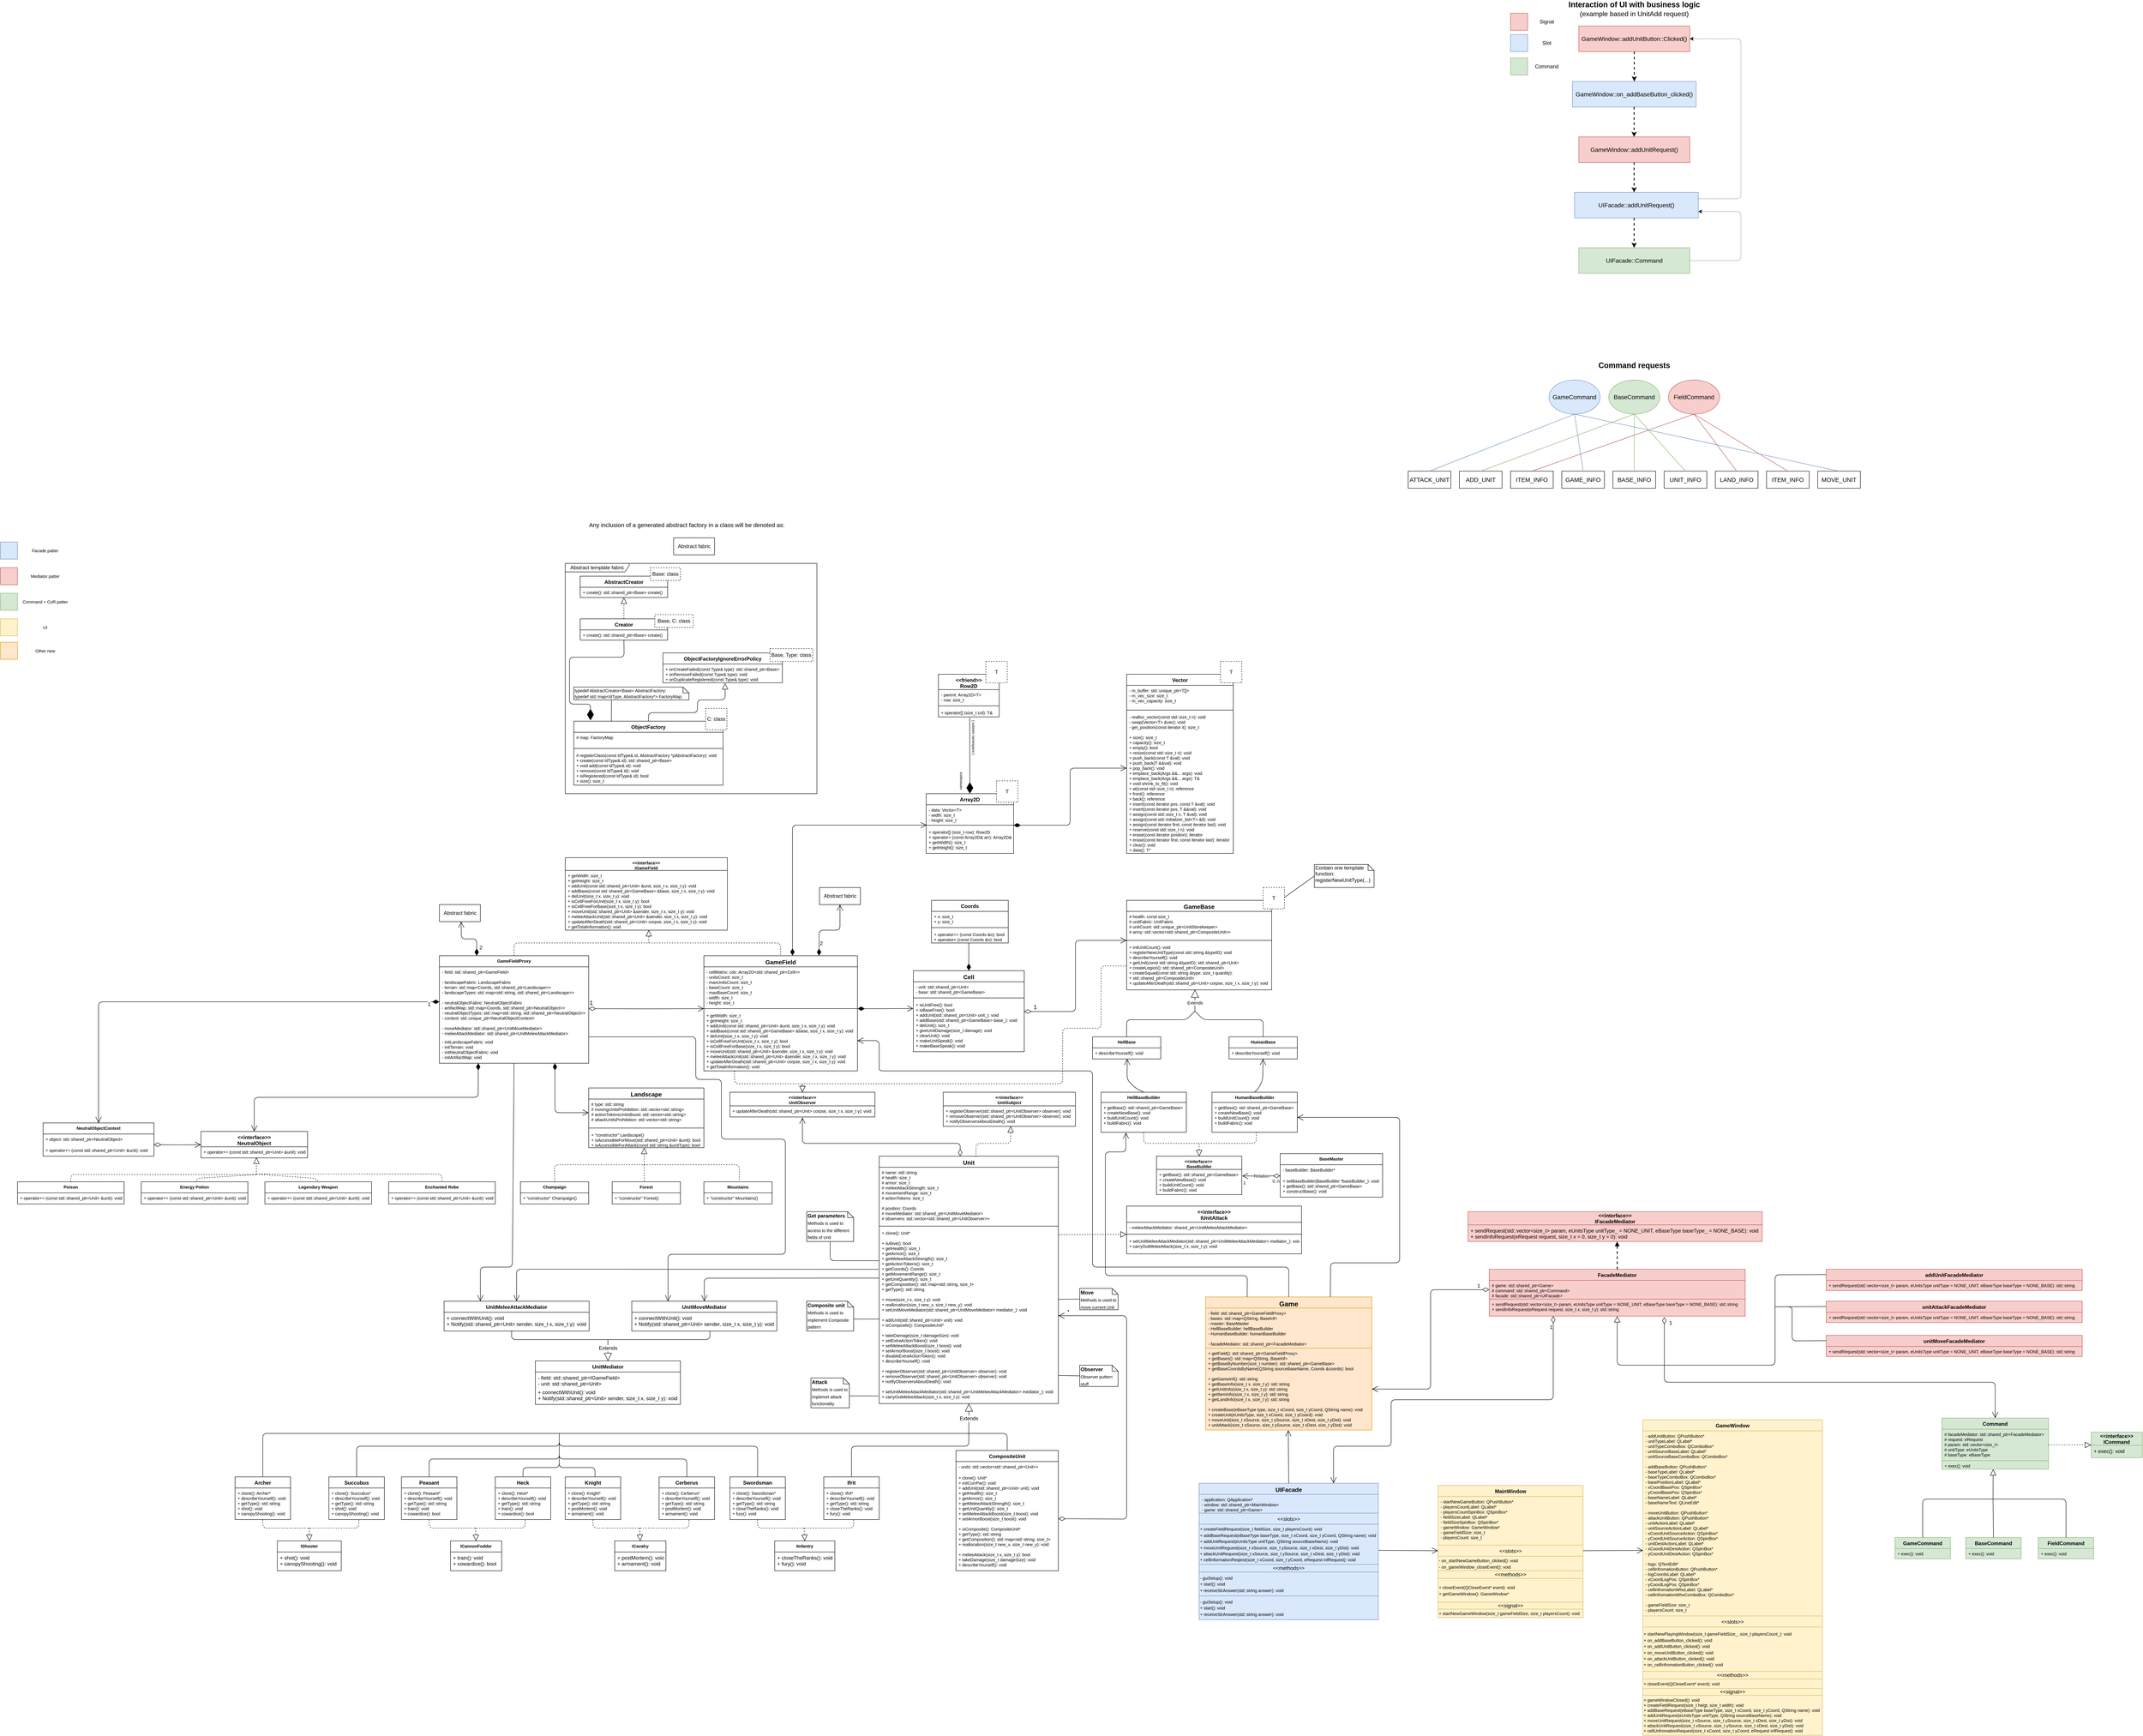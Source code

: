 <mxfile version="12.9.11" type="google"><diagram id="Kr6kc17B3I6upJmaUYRE" name="Page-1"><mxGraphModel dx="3555" dy="4386" grid="1" gridSize="10" guides="1" tooltips="1" connect="1" arrows="1" fold="1" page="1" pageScale="1" pageWidth="1169" pageHeight="827" math="0" shadow="0"><root><mxCell id="0"/><mxCell id="1" parent="0"/><mxCell id="AeJztdcdPJi-_SLJdPCQ-6" value="Extends" style="endArrow=block;endSize=16;endFill=0;html=1;fontSize=10;entryX=0.471;entryY=0.997;entryDx=0;entryDy=0;entryPerimeter=0;" parent="1" target="AeJztdcdPJi-_SLJdPCQ-4" edge="1"><mxGeometry x="-0.205" width="160" relative="1" as="geometry"><mxPoint x="3040" y="370" as="sourcePoint"/><mxPoint x="3110" y="410" as="targetPoint"/><mxPoint as="offset"/></mxGeometry></mxCell><mxCell id="AeJztdcdPJi-_SLJdPCQ-15" value="" style="endArrow=none;html=1;fontSize=10;entryX=0.5;entryY=0;entryDx=0;entryDy=0;" parent="1" target="AeJztdcdPJi-_SLJdPCQ-7" edge="1"><mxGeometry width="50" height="50" relative="1" as="geometry"><mxPoint x="3040" y="370" as="sourcePoint"/><mxPoint x="3070" y="450" as="targetPoint"/><Array as="points"><mxPoint x="3020" y="390"/><mxPoint x="2880" y="390"/></Array></mxGeometry></mxCell><mxCell id="AeJztdcdPJi-_SLJdPCQ-16" value="" style="endArrow=none;html=1;fontSize=10;entryX=0.5;entryY=0;entryDx=0;entryDy=0;" parent="1" target="AeJztdcdPJi-_SLJdPCQ-12" edge="1"><mxGeometry width="50" height="50" relative="1" as="geometry"><mxPoint x="3040" y="370" as="sourcePoint"/><mxPoint x="2890" y="440" as="targetPoint"/><Array as="points"><mxPoint x="3060" y="390"/><mxPoint x="3200" y="390"/></Array></mxGeometry></mxCell><mxCell id="AeJztdcdPJi-_SLJdPCQ-37" value="Relation" style="endArrow=open;html=1;endSize=12;startArrow=diamondThin;startSize=14;startFill=0;edgeStyle=orthogonalEdgeStyle;fontSize=10;entryX=1.004;entryY=0.26;entryDx=0;entryDy=0;entryPerimeter=0;" parent="1" target="AeJztdcdPJi-_SLJdPCQ-31" edge="1"><mxGeometry relative="1" as="geometry"><mxPoint x="3240" y="756" as="sourcePoint"/><mxPoint x="3150" y="820" as="targetPoint"/></mxGeometry></mxCell><mxCell id="AeJztdcdPJi-_SLJdPCQ-38" value="0..n" style="resizable=0;html=1;align=left;verticalAlign=top;labelBackgroundColor=#ffffff;fontSize=10;" parent="AeJztdcdPJi-_SLJdPCQ-37" connectable="0" vertex="1"><mxGeometry x="-1" relative="1" as="geometry"><mxPoint x="-20" as="offset"/></mxGeometry></mxCell><mxCell id="AeJztdcdPJi-_SLJdPCQ-39" value="1" style="resizable=0;html=1;align=right;verticalAlign=top;labelBackgroundColor=#ffffff;fontSize=10;" parent="AeJztdcdPJi-_SLJdPCQ-37" connectable="0" vertex="1"><mxGeometry x="1" relative="1" as="geometry"><mxPoint x="9.14" y="3.66" as="offset"/></mxGeometry></mxCell><mxCell id="AeJztdcdPJi-_SLJdPCQ-48" value="" style="endArrow=none;dashed=1;html=1;fontSize=10;exitX=0.499;exitY=1.014;exitDx=0;exitDy=0;exitPerimeter=0;" parent="1" source="AeJztdcdPJi-_SLJdPCQ-41" edge="1"><mxGeometry width="50" height="50" relative="1" as="geometry"><mxPoint x="2840" y="770" as="sourcePoint"/><mxPoint x="3050" y="680" as="targetPoint"/><Array as="points"><mxPoint x="2920" y="680"/></Array></mxGeometry></mxCell><mxCell id="AeJztdcdPJi-_SLJdPCQ-49" value="" style="endArrow=none;dashed=1;html=1;fontSize=10;exitX=0.519;exitY=0.997;exitDx=0;exitDy=0;exitPerimeter=0;" parent="1" source="AeJztdcdPJi-_SLJdPCQ-43" edge="1"><mxGeometry width="50" height="50" relative="1" as="geometry"><mxPoint x="2850" y="780" as="sourcePoint"/><mxPoint x="3050" y="680" as="targetPoint"/><Array as="points"><mxPoint x="3184" y="680"/></Array></mxGeometry></mxCell><mxCell id="AeJztdcdPJi-_SLJdPCQ-52" value="" style="endArrow=block;dashed=1;endFill=0;endSize=12;html=1;fontSize=10;entryX=0.5;entryY=0;entryDx=0;entryDy=0;" parent="1" target="AeJztdcdPJi-_SLJdPCQ-28" edge="1"><mxGeometry width="160" relative="1" as="geometry"><mxPoint x="3050" y="680" as="sourcePoint"/><mxPoint x="3030" y="730" as="targetPoint"/></mxGeometry></mxCell><mxCell id="AeJztdcdPJi-_SLJdPCQ-53" value="" style="endArrow=open;endFill=1;endSize=12;html=1;fontSize=10;exitX=0.5;exitY=0;exitDx=0;exitDy=0;entryX=0.508;entryY=1.001;entryDx=0;entryDy=0;entryPerimeter=0;" parent="1" source="AeJztdcdPJi-_SLJdPCQ-40" target="AeJztdcdPJi-_SLJdPCQ-10" edge="1"><mxGeometry width="160" relative="1" as="geometry"><mxPoint x="2930" y="510" as="sourcePoint"/><mxPoint x="3090" y="510" as="targetPoint"/><Array as="points"><mxPoint x="2900" y="550"/><mxPoint x="2881" y="530"/></Array></mxGeometry></mxCell><mxCell id="AeJztdcdPJi-_SLJdPCQ-54" value="" style="endArrow=open;endFill=1;endSize=12;html=1;fontSize=10;exitX=0.5;exitY=0;exitDx=0;exitDy=0;" parent="1" source="AeJztdcdPJi-_SLJdPCQ-42" target="AeJztdcdPJi-_SLJdPCQ-14" edge="1"><mxGeometry width="160" relative="1" as="geometry"><mxPoint x="3108.72" y="547.97" as="sourcePoint"/><mxPoint x="3070" y="469.996" as="targetPoint"/><Array as="points"><mxPoint x="3190" y="550"/><mxPoint x="3199" y="530"/></Array></mxGeometry></mxCell><mxCell id="AeJztdcdPJi-_SLJdPCQ-73" value="&lt;&lt;interface&gt;&gt;&#10;IGameField" style="swimlane;fontStyle=1;align=center;verticalAlign=top;childLayout=stackLayout;horizontal=1;startSize=30;horizontalStack=0;resizeParent=1;resizeParentMax=0;resizeLast=0;collapsible=1;marginBottom=0;fontSize=10;" parent="1" vertex="1"><mxGeometry x="1564" y="10" width="380" height="170" as="geometry"/></mxCell><mxCell id="AeJztdcdPJi-_SLJdPCQ-76" value="+ getWidth: size_t&#10;+ getHeight: size_t&#10;+ addUnit(const std::shared_ptr&lt;Unit&gt; &amp;unit, size_t x, size_t y): void&#10;+ addBase(const std::shared_ptr&lt;GameBase&gt; &amp;base, size_t x, size_t y): void&#10;+ delUnit(size_t x, size_t y): void&#10;+ isCellFreeForUnit(size_t x, size_t y): bool&#10;+ isCellFreeForBase(size_t x, size_t y): bool&#10;+ moveUnit(std::shared_ptr&lt;Unit&gt; &amp;sender, size_t x, size_t y): void&#10;+ meleeAttackUnit(std::shared_ptr&lt;Unit&gt; &amp;sender, size_t x, size_t y): void&#10;+ updateAfterDeath(std::shared_ptr&lt;Unit&gt; corpse, size_t x, size_t y): void&#10;+ getTotalInformation(): void" style="text;align=left;verticalAlign=top;spacingLeft=4;spacingRight=4;overflow=hidden;rotatable=0;points=[[0,0.5],[1,0.5]];portConstraint=eastwest;fontSize=10;" parent="AeJztdcdPJi-_SLJdPCQ-73" vertex="1"><mxGeometry y="30" width="380" height="140" as="geometry"/></mxCell><mxCell id="AeJztdcdPJi-_SLJdPCQ-83" value="GameFieldProxy" style="swimlane;fontStyle=1;align=center;verticalAlign=top;childLayout=stackLayout;horizontal=1;startSize=26;horizontalStack=0;resizeParent=1;resizeParentMax=0;resizeLast=0;collapsible=1;marginBottom=0;fontSize=10;" parent="1" vertex="1"><mxGeometry x="1269" y="240" width="350" height="252" as="geometry"/></mxCell><mxCell id="AeJztdcdPJi-_SLJdPCQ-84" value="- field: std::shared_ptr&lt;GameField&gt;&#10;&#10;- landscapeFabric: LandscapeFabric&#10;- terrain: std::map&lt;Coords, std::shared_ptr&lt;Landscape&gt;&gt;&#10;- landscapeTypes: std::map&lt;std::string, std::shared_ptr&lt;Landscape&gt;&gt;&#10;&#10;- neutralObjectFabric: NeutralObjectFabric&#10;- artifactMap: std::map&lt;Coords, std::shared_ptr&lt;NeutralObject&gt;&gt;&#10;- neutralObjectTypes: std::map&lt;std::string, std::shared_ptr&lt;NeutralObject&gt;&gt;&#10;- context: std::unique_ptr&lt;NeutralObjectContext&gt;&#10;&#10;- moveMediator: std::shared_ptr&lt;UnitMoveMediator&gt;&#10;- meleeAttackMediator: std::shared_ptr&lt;UnitMeleeAttackMediator&gt;" style="text;align=left;verticalAlign=top;spacingLeft=4;spacingRight=4;overflow=hidden;rotatable=0;points=[[0,0.5],[1,0.5]];portConstraint=eastwest;fontSize=10;" parent="AeJztdcdPJi-_SLJdPCQ-83" vertex="1"><mxGeometry y="26" width="350" height="164" as="geometry"/></mxCell><mxCell id="AeJztdcdPJi-_SLJdPCQ-86" value="- initLandscapeFabric: void&#10;- initTerrain: void&#10;- initNeutralObjectFabric: void&#10;- initArtifactMap: void" style="text;align=left;verticalAlign=top;spacingLeft=4;spacingRight=4;overflow=hidden;rotatable=0;points=[[0,0.5],[1,0.5]];portConstraint=eastwest;fontSize=10;" parent="AeJztdcdPJi-_SLJdPCQ-83" vertex="1"><mxGeometry y="190" width="350" height="62" as="geometry"/></mxCell><mxCell id="AeJztdcdPJi-_SLJdPCQ-69" value="" style="endArrow=block;dashed=1;endFill=0;endSize=12;html=1;fontSize=10;entryX=0.482;entryY=1.003;entryDx=0;entryDy=0;entryPerimeter=0;" parent="1" target="AeJztdcdPJi-_SLJdPCQ-59" edge="1"><mxGeometry width="160" relative="1" as="geometry"><mxPoint x="1749" y="730" as="sourcePoint"/><mxPoint x="1869" y="850" as="targetPoint"/></mxGeometry></mxCell><mxCell id="AeJztdcdPJi-_SLJdPCQ-70" value="" style="endArrow=none;dashed=1;html=1;fontSize=10;exitX=0.5;exitY=0;exitDx=0;exitDy=0;" parent="1" source="AeJztdcdPJi-_SLJdPCQ-61" edge="1"><mxGeometry width="50" height="50" relative="1" as="geometry"><mxPoint x="1639" y="760" as="sourcePoint"/><mxPoint x="1749" y="730" as="targetPoint"/><Array as="points"><mxPoint x="1539" y="730"/></Array></mxGeometry></mxCell><mxCell id="AeJztdcdPJi-_SLJdPCQ-71" value="" style="endArrow=none;dashed=1;html=1;fontSize=10;entryX=0.471;entryY=-0.01;entryDx=0;entryDy=0;entryPerimeter=0;" parent="1" target="AeJztdcdPJi-_SLJdPCQ-67" edge="1"><mxGeometry width="50" height="50" relative="1" as="geometry"><mxPoint x="1749" y="730" as="sourcePoint"/><mxPoint x="1869" y="710" as="targetPoint"/></mxGeometry></mxCell><mxCell id="AeJztdcdPJi-_SLJdPCQ-72" value="" style="endArrow=none;dashed=1;html=1;fontSize=10;entryX=0.519;entryY=-0.036;entryDx=0;entryDy=0;entryPerimeter=0;" parent="1" target="AeJztdcdPJi-_SLJdPCQ-65" edge="1"><mxGeometry width="50" height="50" relative="1" as="geometry"><mxPoint x="1749" y="730" as="sourcePoint"/><mxPoint x="1859" y="720" as="targetPoint"/><Array as="points"><mxPoint x="1972" y="730"/></Array></mxGeometry></mxCell><mxCell id="AeJztdcdPJi-_SLJdPCQ-56" value="Landscape" style="swimlane;fontStyle=1;align=center;verticalAlign=top;childLayout=stackLayout;horizontal=1;startSize=26;horizontalStack=0;resizeParent=1;resizeParentMax=0;resizeLast=0;collapsible=1;marginBottom=0;fontSize=14;" parent="1" vertex="1"><mxGeometry x="1619" y="550" width="270" height="140" as="geometry"/></mxCell><mxCell id="AeJztdcdPJi-_SLJdPCQ-57" value="# type: std::string&#10;# movingUnitsProhibition: std::vector&lt;std::string&gt;&#10;# actionTokensUnitsBoost: std::vector&lt;std::string&gt;&#10;# attackUnitsProhibition: std::vector&lt;std::string&gt;" style="text;align=left;verticalAlign=top;spacingLeft=4;spacingRight=4;overflow=hidden;rotatable=0;points=[[0,0.5],[1,0.5]];portConstraint=eastwest;fontSize=10;" parent="AeJztdcdPJi-_SLJdPCQ-56" vertex="1"><mxGeometry y="26" width="270" height="64" as="geometry"/></mxCell><mxCell id="AeJztdcdPJi-_SLJdPCQ-58" value="" style="line;strokeWidth=1;align=left;verticalAlign=middle;spacingTop=-1;spacingLeft=3;spacingRight=3;rotatable=0;labelPosition=right;points=[];portConstraint=eastwest;" parent="AeJztdcdPJi-_SLJdPCQ-56" vertex="1"><mxGeometry y="90" width="270" height="8" as="geometry"/></mxCell><mxCell id="AeJztdcdPJi-_SLJdPCQ-59" value="+ &quot;constructor&quot; Landscape()&#10;+ isAccessibleForMove(std::shared_ptr&lt;Unit&gt; &amp;unit): bool&#10;+ isAccessibleForAttack(const std::string &amp;unitType): bool" style="text;align=left;verticalAlign=top;spacingLeft=4;spacingRight=4;overflow=hidden;rotatable=0;points=[[0,0.5],[1,0.5]];portConstraint=eastwest;fontSize=10;" parent="AeJztdcdPJi-_SLJdPCQ-56" vertex="1"><mxGeometry y="98" width="270" height="42" as="geometry"/></mxCell><mxCell id="AeJztdcdPJi-_SLJdPCQ-67" value="Forest" style="swimlane;fontStyle=1;align=center;verticalAlign=top;childLayout=stackLayout;horizontal=1;startSize=26;horizontalStack=0;resizeParent=1;resizeParentMax=0;resizeLast=0;collapsible=1;marginBottom=0;fontSize=10;" parent="1" vertex="1"><mxGeometry x="1674" y="770" width="160" height="52" as="geometry"/></mxCell><mxCell id="AeJztdcdPJi-_SLJdPCQ-68" value="+ &quot;constructor&quot; Forest()" style="text;align=left;verticalAlign=top;spacingLeft=4;spacingRight=4;overflow=hidden;rotatable=0;points=[[0,0.5],[1,0.5]];portConstraint=eastwest;fontSize=10;" parent="AeJztdcdPJi-_SLJdPCQ-67" vertex="1"><mxGeometry y="26" width="160" height="26" as="geometry"/></mxCell><mxCell id="AeJztdcdPJi-_SLJdPCQ-65" value="Mountains" style="swimlane;fontStyle=1;align=center;verticalAlign=top;childLayout=stackLayout;horizontal=1;startSize=26;horizontalStack=0;resizeParent=1;resizeParentMax=0;resizeLast=0;collapsible=1;marginBottom=0;fontSize=10;" parent="1" vertex="1"><mxGeometry x="1889" y="770" width="160" height="52" as="geometry"/></mxCell><mxCell id="AeJztdcdPJi-_SLJdPCQ-66" value="+ &quot;constructor&quot; Mountains()" style="text;align=left;verticalAlign=top;spacingLeft=4;spacingRight=4;overflow=hidden;rotatable=0;points=[[0,0.5],[1,0.5]];portConstraint=eastwest;fontSize=10;" parent="AeJztdcdPJi-_SLJdPCQ-65" vertex="1"><mxGeometry y="26" width="160" height="26" as="geometry"/></mxCell><mxCell id="AeJztdcdPJi-_SLJdPCQ-61" value="Champaign" style="swimlane;fontStyle=1;align=center;verticalAlign=top;childLayout=stackLayout;horizontal=1;startSize=26;horizontalStack=0;resizeParent=1;resizeParentMax=0;resizeLast=0;collapsible=1;marginBottom=0;fontSize=10;" parent="1" vertex="1"><mxGeometry x="1459" y="770" width="160" height="52" as="geometry"/></mxCell><mxCell id="AeJztdcdPJi-_SLJdPCQ-64" value="+ &quot;constructor&quot; Champaign()" style="text;align=left;verticalAlign=top;spacingLeft=4;spacingRight=4;overflow=hidden;rotatable=0;points=[[0,0.5],[1,0.5]];portConstraint=eastwest;fontSize=10;" parent="AeJztdcdPJi-_SLJdPCQ-61" vertex="1"><mxGeometry y="26" width="160" height="26" as="geometry"/></mxCell><mxCell id="AeJztdcdPJi-_SLJdPCQ-79" value="GameField" style="swimlane;fontStyle=1;align=center;verticalAlign=top;childLayout=stackLayout;horizontal=1;startSize=26;horizontalStack=0;resizeParent=1;resizeParentMax=0;resizeLast=0;collapsible=1;marginBottom=0;fontSize=14;" parent="1" vertex="1"><mxGeometry x="1889" y="240" width="360" height="270" as="geometry"/></mxCell><mxCell id="AeJztdcdPJi-_SLJdPCQ-80" value="- cellMatrix: cds::Array2D&lt;std::shared_ptr&lt;Cell&gt;&gt;&#10;- unitsCount: size_t&#10;- maxUnitsCount: size_t&#10;- baseCount: size_t&#10;- maxBaseCount: size_t&#10;- width: size_t&#10;- height: size_t" style="text;align=left;verticalAlign=top;spacingLeft=4;spacingRight=4;overflow=hidden;rotatable=0;points=[[0,0.5],[1,0.5]];portConstraint=eastwest;fontSize=10;" parent="AeJztdcdPJi-_SLJdPCQ-79" vertex="1"><mxGeometry y="26" width="360" height="94" as="geometry"/></mxCell><mxCell id="AeJztdcdPJi-_SLJdPCQ-81" value="" style="line;strokeWidth=1;align=left;verticalAlign=middle;spacingTop=-1;spacingLeft=3;spacingRight=3;rotatable=0;labelPosition=right;points=[];portConstraint=eastwest;" parent="AeJztdcdPJi-_SLJdPCQ-79" vertex="1"><mxGeometry y="120" width="360" height="8" as="geometry"/></mxCell><mxCell id="AeJztdcdPJi-_SLJdPCQ-82" value="+ getWidth: size_t&#10;+ getHeight: size_t&#10;+ addUnit(const std::shared_ptr&lt;Unit&gt; &amp;unit, size_t x, size_t y): void&#10;+ addBase(const std::shared_ptr&lt;GameBase&gt; &amp;base, size_t x, size_t y): void&#10;+ delUnit(size_t x, size_t y): void&#10;+ isCellFreeForUnit(size_t x, size_t y): bool&#10;+ isCellFreeForBase(size_t x, size_t y): bool&#10;+ moveUnit(std::shared_ptr&lt;Unit&gt; &amp;sender, size_t x, size_t y): void&#10;+ meleeAttackUnit(std::shared_ptr&lt;Unit&gt; &amp;sender, size_t x, size_t y): void&#10;+ updateAfterDeath(std::shared_ptr&lt;Unit&gt; corpse, size_t x, size_t y): void&#10;+ getTotalInformation(): void" style="text;align=left;verticalAlign=top;spacingLeft=4;spacingRight=4;overflow=hidden;rotatable=0;points=[[0,0.5],[1,0.5]];portConstraint=eastwest;fontSize=10;" parent="AeJztdcdPJi-_SLJdPCQ-79" vertex="1"><mxGeometry y="128" width="360" height="142" as="geometry"/></mxCell><mxCell id="AeJztdcdPJi-_SLJdPCQ-130" value="" style="endArrow=block;dashed=1;endFill=0;endSize=12;html=1;fontSize=12;entryX=0.199;entryY=1.003;entryDx=0;entryDy=0;entryPerimeter=0;exitX=0.199;exitY=1.003;exitDx=0;exitDy=0;exitPerimeter=0;" parent="AeJztdcdPJi-_SLJdPCQ-79" source="AeJztdcdPJi-_SLJdPCQ-82" edge="1"><mxGeometry width="160" relative="1" as="geometry"><mxPoint x="31" y="290" as="sourcePoint"/><mxPoint x="231" y="320" as="targetPoint"/><Array as="points"><mxPoint x="72" y="300"/><mxPoint x="231" y="300"/></Array></mxGeometry></mxCell><mxCell id="AeJztdcdPJi-_SLJdPCQ-87" value="" style="endArrow=block;dashed=1;endFill=0;endSize=12;html=1;fontSize=14;entryX=0.515;entryY=0.999;entryDx=0;entryDy=0;entryPerimeter=0;" parent="1" target="AeJztdcdPJi-_SLJdPCQ-76" edge="1"><mxGeometry width="160" relative="1" as="geometry"><mxPoint x="1760" y="210" as="sourcePoint"/><mxPoint x="1860" y="250" as="targetPoint"/></mxGeometry></mxCell><mxCell id="AeJztdcdPJi-_SLJdPCQ-88" value="" style="endArrow=none;dashed=1;html=1;fontSize=14;exitX=0.5;exitY=0;exitDx=0;exitDy=0;" parent="1" source="AeJztdcdPJi-_SLJdPCQ-83" edge="1"><mxGeometry width="50" height="50" relative="1" as="geometry"><mxPoint x="1720" y="320" as="sourcePoint"/><mxPoint x="1760" y="210" as="targetPoint"/><Array as="points"><mxPoint x="1444" y="210"/></Array></mxGeometry></mxCell><mxCell id="AeJztdcdPJi-_SLJdPCQ-89" value="" style="endArrow=none;dashed=1;html=1;fontSize=14;entryX=0.5;entryY=0;entryDx=0;entryDy=0;" parent="1" target="AeJztdcdPJi-_SLJdPCQ-79" edge="1"><mxGeometry width="50" height="50" relative="1" as="geometry"><mxPoint x="1760" y="210" as="sourcePoint"/><mxPoint x="1860" y="230" as="targetPoint"/><Array as="points"><mxPoint x="2069" y="210"/></Array></mxGeometry></mxCell><mxCell id="AeJztdcdPJi-_SLJdPCQ-90" value="1" style="endArrow=open;html=1;endSize=12;startArrow=diamondThin;startSize=14;startFill=0;edgeStyle=orthogonalEdgeStyle;align=left;verticalAlign=bottom;fontSize=14;" parent="1" target="AeJztdcdPJi-_SLJdPCQ-81" edge="1"><mxGeometry x="-1" y="3" relative="1" as="geometry"><mxPoint x="1619" y="364" as="sourcePoint"/><mxPoint x="1779" y="340" as="targetPoint"/></mxGeometry></mxCell><mxCell id="AeJztdcdPJi-_SLJdPCQ-92" value="Cell" style="swimlane;fontStyle=1;align=center;verticalAlign=top;childLayout=stackLayout;horizontal=1;startSize=26;horizontalStack=0;resizeParent=1;resizeParentMax=0;resizeLast=0;collapsible=1;marginBottom=0;fontSize=14;" parent="1" vertex="1"><mxGeometry x="2380" y="275" width="260" height="190" as="geometry"/></mxCell><mxCell id="AeJztdcdPJi-_SLJdPCQ-93" value="- unit: std::shared_ptr&lt;Unit&gt;&#10;- base: std::shared_ptr&lt;GameBase&gt;" style="text;strokeColor=none;fillColor=none;align=left;verticalAlign=top;spacingLeft=4;spacingRight=4;overflow=hidden;rotatable=0;points=[[0,0.5],[1,0.5]];portConstraint=eastwest;fontSize=10;" parent="AeJztdcdPJi-_SLJdPCQ-92" vertex="1"><mxGeometry y="26" width="260" height="34" as="geometry"/></mxCell><mxCell id="AeJztdcdPJi-_SLJdPCQ-94" value="" style="line;strokeWidth=1;fillColor=none;align=left;verticalAlign=middle;spacingTop=-1;spacingLeft=3;spacingRight=3;rotatable=0;labelPosition=right;points=[];portConstraint=eastwest;" parent="AeJztdcdPJi-_SLJdPCQ-92" vertex="1"><mxGeometry y="60" width="260" height="8" as="geometry"/></mxCell><mxCell id="AeJztdcdPJi-_SLJdPCQ-95" value="+ isUnitFree(): bool&#10;+ isBaseFree(): bool&#10;+ addUnit(std::shared_ptr&lt;Unit&gt; unit_): void&#10;+ addBase(std::shared_ptr&lt;GameBase&gt; base_): void&#10;+ delUnit(): size_t&#10;+ giveUnitDamage(size_t damage): void&#10;+ clearUnit(): void&#10;+ makeUnitSpeak(): void&#10;+ makeBaseSpeak(): void" style="text;strokeColor=none;fillColor=none;align=left;verticalAlign=top;spacingLeft=4;spacingRight=4;overflow=hidden;rotatable=0;points=[[0,0.5],[1,0.5]];portConstraint=eastwest;fontSize=10;" parent="AeJztdcdPJi-_SLJdPCQ-92" vertex="1"><mxGeometry y="68" width="260" height="122" as="geometry"/></mxCell><mxCell id="AeJztdcdPJi-_SLJdPCQ-28" value="&lt;&lt;interface&gt;&gt; &#10;BaseBuilder" style="swimlane;fontStyle=1;align=center;verticalAlign=top;childLayout=stackLayout;horizontal=1;startSize=31;horizontalStack=0;resizeParent=1;resizeParentMax=0;resizeLast=0;collapsible=1;marginBottom=0;fontSize=10;" parent="1" vertex="1"><mxGeometry x="2950" y="710" width="200" height="90" as="geometry"/></mxCell><mxCell id="AeJztdcdPJi-_SLJdPCQ-31" value="+ getBase(): std::shared_ptr&lt;GameBase&gt;&#10;+ createNewBase(): void&#10;+ buildUnitCount(): void&#10;+ buildFabric(): void" style="text;align=left;verticalAlign=top;spacingLeft=4;spacingRight=4;overflow=hidden;rotatable=0;points=[[0,0.5],[1,0.5]];portConstraint=eastwest;fontSize=10;" parent="AeJztdcdPJi-_SLJdPCQ-28" vertex="1"><mxGeometry y="31" width="200" height="59" as="geometry"/></mxCell><mxCell id="AeJztdcdPJi-_SLJdPCQ-40" value="HellBaseBuilder" style="swimlane;fontStyle=1;align=center;verticalAlign=top;childLayout=stackLayout;horizontal=1;startSize=24;horizontalStack=0;resizeParent=1;resizeParentMax=0;resizeLast=0;collapsible=1;marginBottom=0;fontSize=10;" parent="1" vertex="1"><mxGeometry x="2820" y="560" width="200" height="94" as="geometry"/></mxCell><mxCell id="AeJztdcdPJi-_SLJdPCQ-41" value="+ getBase(): std::shared_ptr&lt;GameBase&gt;&#10;+ createNewBase(): void&#10;+ buildUnitCount(): void&#10;+ buildFabric(): void" style="text;align=left;verticalAlign=top;spacingLeft=4;spacingRight=4;overflow=hidden;rotatable=0;points=[[0,0.5],[1,0.5]];portConstraint=eastwest;fontSize=10;" parent="AeJztdcdPJi-_SLJdPCQ-40" vertex="1"><mxGeometry y="24" width="200" height="70" as="geometry"/></mxCell><mxCell id="AeJztdcdPJi-_SLJdPCQ-42" value="HumanBaseBuilder" style="swimlane;fontStyle=1;align=center;verticalAlign=top;childLayout=stackLayout;horizontal=1;startSize=24;horizontalStack=0;resizeParent=1;resizeParentMax=0;resizeLast=0;collapsible=1;marginBottom=0;fontSize=10;" parent="1" vertex="1"><mxGeometry x="3080" y="560" width="200" height="94" as="geometry"/></mxCell><mxCell id="AeJztdcdPJi-_SLJdPCQ-43" value="+ getBase(): std::shared_ptr&lt;GameBase&gt;&#10;+ createNewBase(): void&#10;+ buildUnitCount(): void&#10;+ buildFabric(): void" style="text;align=left;verticalAlign=top;spacingLeft=4;spacingRight=4;overflow=hidden;rotatable=0;points=[[0,0.5],[1,0.5]];portConstraint=eastwest;fontSize=10;" parent="AeJztdcdPJi-_SLJdPCQ-42" vertex="1"><mxGeometry y="24" width="200" height="70" as="geometry"/></mxCell><mxCell id="AeJztdcdPJi-_SLJdPCQ-1" value="GameBase" style="swimlane;fontStyle=1;align=center;verticalAlign=top;childLayout=stackLayout;horizontal=1;startSize=26;horizontalStack=0;resizeParent=1;resizeParentMax=0;resizeLast=0;collapsible=1;marginBottom=0;swimlaneLine=1;fontSize=14;" parent="1" vertex="1"><mxGeometry x="2880" y="110" width="340" height="210" as="geometry"/></mxCell><mxCell id="AeJztdcdPJi-_SLJdPCQ-2" value="# health: const size_t&#10;# unitFabric: UnitFabric&#10;# unitCount: std::unique_ptr&lt;UnitStorekeeper&gt;&#10;# army: std::vector&lt;std::shared_ptr&lt;CompositeUnit&gt;&gt;" style="text;strokeColor=none;fillColor=none;align=left;verticalAlign=top;spacingLeft=4;spacingRight=4;overflow=hidden;rotatable=0;points=[[0,0.5],[1,0.5]];portConstraint=eastwest;fontSize=10;" parent="AeJztdcdPJi-_SLJdPCQ-1" vertex="1"><mxGeometry y="26" width="340" height="64" as="geometry"/></mxCell><mxCell id="AeJztdcdPJi-_SLJdPCQ-3" value="" style="line;strokeWidth=1;fillColor=none;align=left;verticalAlign=middle;spacingTop=-1;spacingLeft=3;spacingRight=3;rotatable=0;labelPosition=right;points=[];portConstraint=eastwest;" parent="AeJztdcdPJi-_SLJdPCQ-1" vertex="1"><mxGeometry y="90" width="340" height="8" as="geometry"/></mxCell><mxCell id="AeJztdcdPJi-_SLJdPCQ-4" value="+ initUnitCount(): void&#10;+ registerNewUnitType(const std::string &amp;typeID): void&#10;+ describeYourself(): void&#10;+ getUnit(const std::string &amp;typeID): std::shared_ptr&lt;Unit&gt;&#10;+ createLegion(): std::shared_ptr&lt;CompositeUnit&gt;&#10;+ createSquad(const std::string &amp;type, size_t quantity):&#10;+ std::shared_ptr&lt;CompositeUnit&gt;&#10;+ updateAfterDeath(std::shared_ptr&lt;Unit&gt; corpse, size_t x, size_t y): void" style="text;strokeColor=none;fillColor=none;align=left;verticalAlign=top;spacingLeft=4;spacingRight=4;overflow=hidden;rotatable=0;points=[[0,0.5],[1,0.5]];portConstraint=eastwest;fontSize=10;" parent="AeJztdcdPJi-_SLJdPCQ-1" vertex="1"><mxGeometry y="98" width="340" height="112" as="geometry"/></mxCell><mxCell id="AeJztdcdPJi-_SLJdPCQ-7" value="HellBase" style="swimlane;fontStyle=1;align=center;verticalAlign=top;childLayout=stackLayout;horizontal=1;startSize=26;horizontalStack=0;resizeParent=1;resizeParentMax=0;resizeLast=0;collapsible=1;marginBottom=0;fontSize=10;" parent="1" vertex="1"><mxGeometry x="2800" y="430" width="160" height="52" as="geometry"/></mxCell><mxCell id="AeJztdcdPJi-_SLJdPCQ-10" value="+ describeYourself(): void" style="text;strokeColor=none;fillColor=none;align=left;verticalAlign=top;spacingLeft=4;spacingRight=4;overflow=hidden;rotatable=0;points=[[0,0.5],[1,0.5]];portConstraint=eastwest;fontSize=10;" parent="AeJztdcdPJi-_SLJdPCQ-7" vertex="1"><mxGeometry y="26" width="160" height="26" as="geometry"/></mxCell><mxCell id="AeJztdcdPJi-_SLJdPCQ-12" value="HumanBase" style="swimlane;fontStyle=1;align=center;verticalAlign=top;childLayout=stackLayout;horizontal=1;startSize=26;horizontalStack=0;resizeParent=1;resizeParentMax=0;resizeLast=0;collapsible=1;marginBottom=0;fontSize=10;" parent="1" vertex="1"><mxGeometry x="3120" y="430" width="160" height="52" as="geometry"/></mxCell><mxCell id="AeJztdcdPJi-_SLJdPCQ-14" value="+ describeYourself(): void" style="text;strokeColor=none;fillColor=none;align=left;verticalAlign=top;spacingLeft=4;spacingRight=4;overflow=hidden;rotatable=0;points=[[0,0.5],[1,0.5]];portConstraint=eastwest;fontSize=10;" parent="AeJztdcdPJi-_SLJdPCQ-12" vertex="1"><mxGeometry y="26" width="160" height="26" as="geometry"/></mxCell><mxCell id="AeJztdcdPJi-_SLJdPCQ-5" value="&lt;font style=&quot;font-size: 12px&quot;&gt;T&lt;/font&gt;" style="rounded=0;whiteSpace=wrap;html=1;dashed=1;gradientColor=none;shadow=0;comic=0;" parent="1" vertex="1"><mxGeometry x="3200" y="80" width="50" height="50" as="geometry"/></mxCell><mxCell id="AeJztdcdPJi-_SLJdPCQ-102" value="" style="endArrow=block;dashed=1;endFill=0;endSize=12;html=1;fontSize=10;entryX=0.482;entryY=1.003;entryDx=0;entryDy=0;entryPerimeter=0;" parent="1" edge="1"><mxGeometry width="160" relative="1" as="geometry"><mxPoint x="840" y="752.94" as="sourcePoint"/><mxPoint x="840.14" y="713.066" as="targetPoint"/></mxGeometry></mxCell><mxCell id="AeJztdcdPJi-_SLJdPCQ-103" value="" style="endArrow=none;dashed=1;html=1;fontSize=10;exitX=0.5;exitY=0;exitDx=0;exitDy=0;" parent="1" source="AeJztdcdPJi-_SLJdPCQ-110" edge="1"><mxGeometry width="50" height="50" relative="1" as="geometry"><mxPoint x="730" y="782.94" as="sourcePoint"/><mxPoint x="840" y="752.94" as="targetPoint"/><Array as="points"><mxPoint x="405" y="753"/><mxPoint x="630" y="752.94"/></Array></mxGeometry></mxCell><mxCell id="AeJztdcdPJi-_SLJdPCQ-104" value="" style="endArrow=none;dashed=1;html=1;fontSize=10;entryX=0.519;entryY=0.011;entryDx=0;entryDy=0;entryPerimeter=0;" parent="1" target="AeJztdcdPJi-_SLJdPCQ-106" edge="1"><mxGeometry width="50" height="50" relative="1" as="geometry"><mxPoint x="840" y="752.94" as="sourcePoint"/><mxPoint x="960" y="732.94" as="targetPoint"/><Array as="points"><mxPoint x="700" y="762"/></Array></mxGeometry></mxCell><mxCell id="AeJztdcdPJi-_SLJdPCQ-116" value="" style="endArrow=none;dashed=1;html=1;fontSize=12;entryX=0.5;entryY=0;entryDx=0;entryDy=0;" parent="1" target="AeJztdcdPJi-_SLJdPCQ-112" edge="1"><mxGeometry width="50" height="50" relative="1" as="geometry"><mxPoint x="840" y="752" as="sourcePoint"/><mxPoint x="910" y="852" as="targetPoint"/><Array as="points"><mxPoint x="980" y="762"/></Array></mxGeometry></mxCell><mxCell id="AeJztdcdPJi-_SLJdPCQ-117" value="" style="endArrow=none;dashed=1;html=1;fontSize=12;entryX=0.5;entryY=0;entryDx=0;entryDy=0;" parent="1" target="AeJztdcdPJi-_SLJdPCQ-114" edge="1"><mxGeometry width="50" height="50" relative="1" as="geometry"><mxPoint x="840" y="752" as="sourcePoint"/><mxPoint x="1190" y="732" as="targetPoint"/><Array as="points"><mxPoint x="1275" y="752"/></Array></mxGeometry></mxCell><mxCell id="AeJztdcdPJi-_SLJdPCQ-98" value="&lt;&lt;interface&gt;&gt;&#10;NeutralObject" style="swimlane;fontStyle=1;align=center;verticalAlign=top;childLayout=stackLayout;horizontal=1;startSize=36;horizontalStack=0;resizeParent=1;resizeParentMax=0;resizeLast=0;collapsible=1;marginBottom=0;fontSize=12;" parent="1" vertex="1"><mxGeometry x="710" y="652" width="250" height="62" as="geometry"/></mxCell><mxCell id="AeJztdcdPJi-_SLJdPCQ-101" value="+ operator+= (const std::shared_ptr&lt;Unit&gt; &amp;unit): void" style="text;align=left;verticalAlign=top;spacingLeft=4;spacingRight=4;overflow=hidden;rotatable=0;points=[[0,0.5],[1,0.5]];portConstraint=eastwest;fontSize=10;" parent="AeJztdcdPJi-_SLJdPCQ-98" vertex="1"><mxGeometry y="36" width="250" height="26" as="geometry"/></mxCell><mxCell id="AeJztdcdPJi-_SLJdPCQ-112" value="Legendary Weapon" style="swimlane;fontStyle=1;align=center;verticalAlign=top;childLayout=stackLayout;horizontal=1;startSize=26;horizontalStack=0;resizeParent=1;resizeParentMax=0;resizeLast=0;collapsible=1;marginBottom=0;fontSize=10;" parent="1" vertex="1"><mxGeometry x="860" y="770" width="250" height="52" as="geometry"/></mxCell><mxCell id="AeJztdcdPJi-_SLJdPCQ-113" value="+ operator+= (const std::shared_ptr&lt;Unit&gt; &amp;unit): void" style="text;strokeColor=none;fillColor=none;align=left;verticalAlign=top;spacingLeft=4;spacingRight=4;overflow=hidden;rotatable=0;points=[[0,0.5],[1,0.5]];portConstraint=eastwest;fontSize=10;" parent="AeJztdcdPJi-_SLJdPCQ-112" vertex="1"><mxGeometry y="26" width="250" height="26" as="geometry"/></mxCell><mxCell id="AeJztdcdPJi-_SLJdPCQ-106" value="Energy Potion" style="swimlane;fontStyle=1;align=center;verticalAlign=top;childLayout=stackLayout;horizontal=1;startSize=26;horizontalStack=0;resizeParent=1;resizeParentMax=0;resizeLast=0;collapsible=1;marginBottom=0;fontSize=10;" parent="1" vertex="1"><mxGeometry x="570" y="770" width="250" height="52" as="geometry"/></mxCell><mxCell id="AeJztdcdPJi-_SLJdPCQ-107" value="+ operator+= (const std::shared_ptr&lt;Unit&gt; &amp;unit): void" style="text;align=left;verticalAlign=top;spacingLeft=4;spacingRight=4;overflow=hidden;rotatable=0;points=[[0,0.5],[1,0.5]];portConstraint=eastwest;fontSize=10;" parent="AeJztdcdPJi-_SLJdPCQ-106" vertex="1"><mxGeometry y="26" width="250" height="26" as="geometry"/></mxCell><mxCell id="AeJztdcdPJi-_SLJdPCQ-110" value="Poison" style="swimlane;fontStyle=1;align=center;verticalAlign=top;childLayout=stackLayout;horizontal=1;startSize=26;horizontalStack=0;resizeParent=1;resizeParentMax=0;resizeLast=0;collapsible=1;marginBottom=0;fontSize=10;" parent="1" vertex="1"><mxGeometry x="280" y="770" width="250" height="52" as="geometry"/></mxCell><mxCell id="AeJztdcdPJi-_SLJdPCQ-111" value="+ operator+= (const std::shared_ptr&lt;Unit&gt; &amp;unit): void" style="text;align=left;verticalAlign=top;spacingLeft=4;spacingRight=4;overflow=hidden;rotatable=0;points=[[0,0.5],[1,0.5]];portConstraint=eastwest;fontSize=10;" parent="AeJztdcdPJi-_SLJdPCQ-110" vertex="1"><mxGeometry y="26" width="250" height="26" as="geometry"/></mxCell><mxCell id="AeJztdcdPJi-_SLJdPCQ-114" value="Enchanted Robe" style="swimlane;fontStyle=1;align=center;verticalAlign=top;childLayout=stackLayout;horizontal=1;startSize=26;horizontalStack=0;resizeParent=1;resizeParentMax=0;resizeLast=0;collapsible=1;marginBottom=0;fontSize=10;" parent="1" vertex="1"><mxGeometry x="1150" y="770" width="250" height="52" as="geometry"/></mxCell><mxCell id="AeJztdcdPJi-_SLJdPCQ-115" value="+ operator+= (const std::shared_ptr&lt;Unit&gt; &amp;unit): void" style="text;align=left;verticalAlign=top;spacingLeft=4;spacingRight=4;overflow=hidden;rotatable=0;points=[[0,0.5],[1,0.5]];portConstraint=eastwest;fontSize=10;" parent="AeJztdcdPJi-_SLJdPCQ-114" vertex="1"><mxGeometry y="26" width="250" height="26" as="geometry"/></mxCell><mxCell id="AeJztdcdPJi-_SLJdPCQ-122" value="" style="endArrow=open;html=1;endSize=12;startArrow=diamondThin;startSize=14;startFill=0;edgeStyle=orthogonalEdgeStyle;align=left;verticalAlign=bottom;fontSize=12;entryX=0;entryY=0.5;entryDx=0;entryDy=0;" parent="1" target="AeJztdcdPJi-_SLJdPCQ-98" edge="1"><mxGeometry x="-1" y="3" relative="1" as="geometry"><mxPoint x="600" y="683" as="sourcePoint"/><mxPoint x="690" y="670" as="targetPoint"/><Array as="points"/></mxGeometry></mxCell><mxCell id="AeJztdcdPJi-_SLJdPCQ-123" value="1" style="endArrow=open;html=1;endSize=12;startArrow=diamondThin;startSize=14;startFill=1;edgeStyle=orthogonalEdgeStyle;align=left;verticalAlign=bottom;fontSize=12;exitX=0;exitY=0.5;exitDx=0;exitDy=0;entryX=0.5;entryY=0;entryDx=0;entryDy=0;" parent="1" source="AeJztdcdPJi-_SLJdPCQ-84" target="AeJztdcdPJi-_SLJdPCQ-32" edge="1"><mxGeometry x="0.503" y="770" relative="1" as="geometry"><mxPoint x="770" y="370" as="sourcePoint"/><mxPoint x="610" y="370" as="targetPoint"/><mxPoint as="offset"/></mxGeometry></mxCell><mxCell id="AeJztdcdPJi-_SLJdPCQ-120" value="" style="endArrow=open;html=1;endSize=12;startArrow=diamondThin;startSize=14;startFill=1;edgeStyle=orthogonalEdgeStyle;align=left;verticalAlign=bottom;fontSize=12;exitX=0.26;exitY=1;exitDx=0;exitDy=0;entryX=0.5;entryY=0;entryDx=0;entryDy=0;exitPerimeter=0;" parent="1" source="AeJztdcdPJi-_SLJdPCQ-86" target="AeJztdcdPJi-_SLJdPCQ-98" edge="1"><mxGeometry x="-0.875" y="30" relative="1" as="geometry"><mxPoint x="940" y="500" as="sourcePoint"/><mxPoint x="780" y="500" as="targetPoint"/><mxPoint as="offset"/></mxGeometry></mxCell><mxCell id="AeJztdcdPJi-_SLJdPCQ-91" value="" style="endArrow=open;html=1;endSize=12;startArrow=diamondThin;startSize=14;startFill=1;edgeStyle=orthogonalEdgeStyle;align=left;verticalAlign=bottom;fontSize=14;exitX=0.774;exitY=1;exitDx=0;exitDy=0;entryX=0;entryY=0.5;entryDx=0;entryDy=0;exitPerimeter=0;" parent="1" source="AeJztdcdPJi-_SLJdPCQ-86" target="AeJztdcdPJi-_SLJdPCQ-57" edge="1"><mxGeometry x="-0.658" y="32" relative="1" as="geometry"><mxPoint x="1440" y="530" as="sourcePoint"/><mxPoint x="1370" y="660" as="targetPoint"/><mxPoint as="offset"/></mxGeometry></mxCell><mxCell id="AeJztdcdPJi-_SLJdPCQ-96" value="" style="endArrow=open;html=1;endSize=12;startArrow=diamondThin;startSize=14;startFill=1;edgeStyle=orthogonalEdgeStyle;align=left;verticalAlign=bottom;fontSize=14;entryX=-0.001;entryY=0.17;entryDx=0;entryDy=0;entryPerimeter=0;exitX=1.001;exitY=0.507;exitDx=0;exitDy=0;exitPerimeter=0;" parent="1" source="AeJztdcdPJi-_SLJdPCQ-81" target="AeJztdcdPJi-_SLJdPCQ-95" edge="1"><mxGeometry x="0.004" y="58" relative="1" as="geometry"><mxPoint x="2270" y="360" as="sourcePoint"/><mxPoint x="2370" y="364" as="targetPoint"/><mxPoint x="46" y="-22" as="offset"/></mxGeometry></mxCell><mxCell id="AeJztdcdPJi-_SLJdPCQ-97" value="1" style="endArrow=open;html=1;endSize=12;startArrow=diamondThin;startSize=14;startFill=0;edgeStyle=orthogonalEdgeStyle;align=left;verticalAlign=bottom;fontSize=14;exitX=0.999;exitY=0.227;exitDx=0;exitDy=0;exitPerimeter=0;" parent="1" source="AeJztdcdPJi-_SLJdPCQ-95" target="AeJztdcdPJi-_SLJdPCQ-3" edge="1"><mxGeometry x="-0.9" relative="1" as="geometry"><mxPoint x="2700" y="280" as="sourcePoint"/><mxPoint x="2860" y="280" as="targetPoint"/><mxPoint as="offset"/></mxGeometry></mxCell><mxCell id="AeJztdcdPJi-_SLJdPCQ-124" value="&lt;&lt;interface&gt;&gt;&#10;UnitObserver" style="swimlane;fontStyle=1;align=center;verticalAlign=top;childLayout=stackLayout;horizontal=1;startSize=32;horizontalStack=0;resizeParent=1;resizeParentMax=0;resizeLast=0;collapsible=1;marginBottom=0;fontSize=10;" parent="1" vertex="1"><mxGeometry x="1950" y="560" width="340" height="58" as="geometry"/></mxCell><mxCell id="AeJztdcdPJi-_SLJdPCQ-127" value="+ updateAfterDeath(std::shared_ptr&lt;Unit&gt; corpse, size_t x, size_t y): void" style="text;align=left;verticalAlign=top;spacingLeft=4;spacingRight=4;overflow=hidden;rotatable=0;points=[[0,0.5],[1,0.5]];portConstraint=eastwest;fontSize=10;" parent="AeJztdcdPJi-_SLJdPCQ-124" vertex="1"><mxGeometry y="32" width="340" height="26" as="geometry"/></mxCell><mxCell id="AeJztdcdPJi-_SLJdPCQ-131" value="&lt;&lt;interface&gt;&gt;&#10;UnitSubject" style="swimlane;fontStyle=1;align=center;verticalAlign=top;childLayout=stackLayout;horizontal=1;startSize=32;horizontalStack=0;resizeParent=1;resizeParentMax=0;resizeLast=0;collapsible=1;marginBottom=0;fontSize=10;" parent="1" vertex="1"><mxGeometry x="2450" y="560" width="310" height="80" as="geometry"/></mxCell><mxCell id="AeJztdcdPJi-_SLJdPCQ-132" value="+ registerObserver(std::shared_ptr&lt;UnitObserver&gt; observer): void&#10;+ removeObserver(std::shared_ptr&lt;UnitObserver&gt; observer): void&#10;+ notifyObserversAboutDeath(): void&#10;" style="text;align=left;verticalAlign=top;spacingLeft=4;spacingRight=4;overflow=hidden;rotatable=0;points=[[0,0.5],[1,0.5]];portConstraint=eastwest;fontSize=10;" parent="AeJztdcdPJi-_SLJdPCQ-131" vertex="1"><mxGeometry y="32" width="310" height="48" as="geometry"/></mxCell><mxCell id="AeJztdcdPJi-_SLJdPCQ-129" value="" style="endArrow=block;dashed=1;endFill=0;endSize=12;html=1;fontSize=12;exitX=0;exitY=0.5;exitDx=0;exitDy=0;entryX=0.5;entryY=0;entryDx=0;entryDy=0;" parent="1" source="AeJztdcdPJi-_SLJdPCQ-4" target="AeJztdcdPJi-_SLJdPCQ-124" edge="1"><mxGeometry width="160" relative="1" as="geometry"><mxPoint x="2860" y="330" as="sourcePoint"/><mxPoint x="2410" y="530" as="targetPoint"/><Array as="points"><mxPoint x="2820" y="264"/><mxPoint x="2820" y="410"/><mxPoint x="2730" y="410"/><mxPoint x="2730" y="540"/><mxPoint x="2130" y="540"/><mxPoint x="2120" y="540"/></Array></mxGeometry></mxCell><mxCell id="AeJztdcdPJi-_SLJdPCQ-137" value="&lt;font&gt;&lt;b&gt;&lt;font style=&quot;font-size: 12px&quot;&gt;Get parameters&lt;/font&gt;&lt;/b&gt;&lt;br&gt;&lt;/font&gt;&lt;font size=&quot;1&quot;&gt;Methods is used to access to the different fields of Unit&lt;/font&gt;" style="shape=note;whiteSpace=wrap;html=1;size=14;verticalAlign=top;align=left;spacingTop=-6;shadow=0;comic=0;fontSize=14;" parent="1" vertex="1"><mxGeometry x="2130" y="840" width="110" height="70" as="geometry"/></mxCell><mxCell id="F44zaoJlqboZZ71AOO5i-1" value="&lt;&lt;friend&gt;&gt;&#10;Row2D" style="swimlane;fontStyle=1;align=center;verticalAlign=top;childLayout=stackLayout;horizontal=1;startSize=36;horizontalStack=0;resizeParent=1;resizeParentMax=0;resizeLast=0;collapsible=1;marginBottom=0;fontSize=12;" parent="1" vertex="1"><mxGeometry x="2438.75" y="-420" width="142.5" height="100" as="geometry"/></mxCell><mxCell id="F44zaoJlqboZZ71AOO5i-2" value="- parent: Array2D&lt;T&gt;&#10;- row: size_t" style="text;strokeColor=none;fillColor=none;align=left;verticalAlign=top;spacingLeft=4;spacingRight=4;overflow=hidden;rotatable=0;points=[[0,0.5],[1,0.5]];portConstraint=eastwest;fontSize=10;" parent="F44zaoJlqboZZ71AOO5i-1" vertex="1"><mxGeometry y="36" width="142.5" height="34" as="geometry"/></mxCell><mxCell id="F44zaoJlqboZZ71AOO5i-3" value="" style="line;strokeWidth=1;fillColor=none;align=left;verticalAlign=middle;spacingTop=-1;spacingLeft=3;spacingRight=3;rotatable=0;labelPosition=right;points=[];portConstraint=eastwest;" parent="F44zaoJlqboZZ71AOO5i-1" vertex="1"><mxGeometry y="70" width="142.5" height="8" as="geometry"/></mxCell><mxCell id="F44zaoJlqboZZ71AOO5i-4" value="+ operator[] (size_t col): T&amp;" style="text;strokeColor=none;fillColor=none;align=left;verticalAlign=top;spacingLeft=4;spacingRight=4;overflow=hidden;rotatable=0;points=[[0,0.5],[1,0.5]];portConstraint=eastwest;fontSize=10;" parent="F44zaoJlqboZZ71AOO5i-1" vertex="1"><mxGeometry y="78" width="142.5" height="22" as="geometry"/></mxCell><mxCell id="AeJztdcdPJi-_SLJdPCQ-133" value="Unit" style="swimlane;fontStyle=1;align=center;verticalAlign=top;childLayout=stackLayout;horizontal=1;startSize=26;horizontalStack=0;resizeParent=1;resizeParentMax=0;resizeLast=0;collapsible=1;marginBottom=0;fontSize=14;" parent="1" vertex="1"><mxGeometry x="2300" y="710" width="420" height="580" as="geometry"/></mxCell><mxCell id="AeJztdcdPJi-_SLJdPCQ-134" value="# name: std::string&#10;# health: size_t&#10;# armor: size_t&#10;# meleeAttackStrength: size_t&#10;# movementRange: size_t&#10;# actionTokens: size_t&#10;&#10;# position: Coords&#10;# moveMediator: std::shared_ptr&lt;UnitMoveMediator&gt;&#10;# observers: std::vector&lt;std::shared_ptr&lt;UnitObserver&gt;&gt;&#10;" style="text;strokeColor=none;fillColor=none;align=left;verticalAlign=top;spacingLeft=4;spacingRight=4;overflow=hidden;rotatable=0;points=[[0,0.5],[1,0.5]];portConstraint=eastwest;fontSize=10;" parent="AeJztdcdPJi-_SLJdPCQ-133" vertex="1"><mxGeometry y="26" width="420" height="134" as="geometry"/></mxCell><mxCell id="AeJztdcdPJi-_SLJdPCQ-135" value="" style="line;strokeWidth=1;fillColor=none;align=left;verticalAlign=middle;spacingTop=-1;spacingLeft=3;spacingRight=3;rotatable=0;labelPosition=right;points=[];portConstraint=eastwest;" parent="AeJztdcdPJi-_SLJdPCQ-133" vertex="1"><mxGeometry y="160" width="420" height="8" as="geometry"/></mxCell><mxCell id="AeJztdcdPJi-_SLJdPCQ-136" value="+ clone(): Unit*&#10;&#10;+ isAlive(): bool&#10;+ getHealth(): size_t&#10;+ getArmor(): size_t&#10;+ getMeleeAttackStrength(): size_t&#10;+ getActionTokens(): size_t&#10;+ getCoords(): Coords&#10;+ getMovementRange(): size_t&#10;+ getUnitQuantity(): size_t&#10;+ getComposition(): std::map&lt;std::string, size_t&gt;&#10;+ getType(): std::string&#10;&#10;+ move(size_t x, size_t y): void&#10;+ reallocation(size_t new_x, size_t new_y): void&#10;+ setUnitMoveMediator(std::shared_ptr&lt;UnitMoveMediator&gt; mediator_): void&#10;&#10;+ addUnit(std::shared_ptr&lt;Unit&gt; unit): void&#10;+ isComposite(): CompositeUnit*&#10;&#10;+ takeDamage(size_t damageSize): void&#10;+ setExtraActionToken(): void&#10;+ setMeleeAttackBoost(size_t boost): void&#10;+ setArmorBoost(size_t boost): void&#10;+ disableExtraActionToken(): void&#10;+ describeYourself(): void&#10;&#10;+ registerObserver(std::shared_ptr&lt;UnitObserver&gt; observer): void&#10;+ removeObserver(std::shared_ptr&lt;UnitObserver&gt; observer): void&#10;+ notifyObserversAboutDeath(): void&#10;&#10;+ setUnitMeleeAttackMediator(std::shared_ptr&lt;UnitMeleeAttackMediator&gt; mediator_): void&#10;+ carryOutMeleeAttack(size_t x, size_t y): void" style="text;strokeColor=none;fillColor=none;align=left;verticalAlign=top;spacingLeft=4;spacingRight=4;overflow=hidden;rotatable=0;points=[[0,0.5],[1,0.5]];portConstraint=eastwest;fontSize=10;" parent="AeJztdcdPJi-_SLJdPCQ-133" vertex="1"><mxGeometry y="168" width="420" height="412" as="geometry"/></mxCell><mxCell id="AeJztdcdPJi-_SLJdPCQ-138" value="" style="endArrow=none;html=1;fontSize=14;exitX=0.5;exitY=1;exitDx=0;exitDy=0;exitPerimeter=0;entryX=0;entryY=0.187;entryDx=0;entryDy=0;entryPerimeter=0;" parent="1" source="AeJztdcdPJi-_SLJdPCQ-137" target="AeJztdcdPJi-_SLJdPCQ-136" edge="1"><mxGeometry width="50" height="50" relative="1" as="geometry"><mxPoint x="2220" y="1040" as="sourcePoint"/><mxPoint x="2270" y="990" as="targetPoint"/><Array as="points"><mxPoint x="2185" y="955"/></Array></mxGeometry></mxCell><mxCell id="AeJztdcdPJi-_SLJdPCQ-139" value="&lt;font&gt;&lt;b&gt;&lt;font style=&quot;font-size: 12px&quot;&gt;Move&lt;/font&gt;&lt;/b&gt;&lt;br&gt;&lt;/font&gt;&lt;font size=&quot;1&quot;&gt;Methods is used to move current Unit&lt;/font&gt;" style="shape=note;whiteSpace=wrap;html=1;size=14;verticalAlign=top;align=left;spacingTop=-6;shadow=0;comic=0;gradientColor=none;fontSize=14;" parent="1" vertex="1"><mxGeometry x="2770" y="1020" width="90" height="50" as="geometry"/></mxCell><mxCell id="AeJztdcdPJi-_SLJdPCQ-23" value="BaseMaster" style="swimlane;fontStyle=1;align=center;verticalAlign=top;childLayout=stackLayout;horizontal=1;startSize=26;horizontalStack=0;resizeParent=1;resizeParentMax=0;resizeLast=0;collapsible=1;marginBottom=0;fontSize=10;" parent="1" vertex="1"><mxGeometry x="3240" y="704" width="240" height="102" as="geometry"/></mxCell><mxCell id="AeJztdcdPJi-_SLJdPCQ-24" value="- baseBuilder: BaseBuilder*" style="text;align=left;verticalAlign=top;spacingLeft=4;spacingRight=4;overflow=hidden;rotatable=0;points=[[0,0.5],[1,0.5]];portConstraint=eastwest;fontSize=10;" parent="AeJztdcdPJi-_SLJdPCQ-23" vertex="1"><mxGeometry y="26" width="240" height="26" as="geometry"/></mxCell><mxCell id="AeJztdcdPJi-_SLJdPCQ-26" value="+ setBaseBuilder(BaseBuilder *baseBuilder_): void&#10;+ getBase(): std::shared_ptr&lt;GameBase&gt;&#10;+ constructBase(): void" style="text;align=left;verticalAlign=top;spacingLeft=4;spacingRight=4;overflow=hidden;rotatable=0;points=[[0,0.5],[1,0.5]];portConstraint=eastwest;fontSize=10;" parent="AeJztdcdPJi-_SLJdPCQ-23" vertex="1"><mxGeometry y="52" width="240" height="50" as="geometry"/></mxCell><mxCell id="AeJztdcdPJi-_SLJdPCQ-140" value="&lt;font&gt;&lt;b&gt;&lt;font style=&quot;font-size: 12px&quot;&gt;Composite unit&lt;/font&gt;&lt;/b&gt;&lt;br&gt;&lt;/font&gt;&lt;font size=&quot;1&quot;&gt;Methods is used to implement Composite pattern&lt;/font&gt;" style="shape=note;whiteSpace=wrap;html=1;size=14;verticalAlign=top;align=left;spacingTop=-6;shadow=0;comic=0;fontSize=14;" parent="1" vertex="1"><mxGeometry x="2130" y="1050" width="110" height="70" as="geometry"/></mxCell><mxCell id="AeJztdcdPJi-_SLJdPCQ-32" value="NeutralObjectContext" style="swimlane;fontStyle=1;align=center;verticalAlign=top;childLayout=stackLayout;horizontal=1;startSize=26;horizontalStack=0;resizeParent=1;resizeParentMax=0;resizeLast=0;collapsible=1;marginBottom=0;fontSize=10;" parent="1" vertex="1"><mxGeometry x="340" y="632" width="260" height="78" as="geometry"/></mxCell><mxCell id="AeJztdcdPJi-_SLJdPCQ-33" value="+ object: std::shared_ptr&lt;NeutralObject&gt;" style="text;align=left;verticalAlign=top;spacingLeft=4;spacingRight=4;overflow=hidden;rotatable=0;points=[[0,0.5],[1,0.5]];portConstraint=eastwest;fontSize=10;" parent="AeJztdcdPJi-_SLJdPCQ-32" vertex="1"><mxGeometry y="26" width="260" height="26" as="geometry"/></mxCell><mxCell id="AeJztdcdPJi-_SLJdPCQ-35" value="+ operator+= (const std::shared_ptr&lt;Unit&gt; &amp;unit): void" style="text;align=left;verticalAlign=top;spacingLeft=4;spacingRight=4;overflow=hidden;rotatable=0;points=[[0,0.5],[1,0.5]];portConstraint=eastwest;fontSize=10;" parent="AeJztdcdPJi-_SLJdPCQ-32" vertex="1"><mxGeometry y="52" width="260" height="26" as="geometry"/></mxCell><mxCell id="AeJztdcdPJi-_SLJdPCQ-141" value="&lt;font&gt;&lt;b&gt;&lt;font style=&quot;font-size: 12px&quot;&gt;Observer&lt;/font&gt;&lt;/b&gt;&lt;br&gt;&lt;/font&gt;&lt;font size=&quot;1&quot;&gt;Observer puttern stuff&lt;/font&gt;" style="shape=note;whiteSpace=wrap;html=1;size=14;verticalAlign=top;align=left;spacingTop=-6;shadow=0;comic=0;gradientColor=none;fontSize=14;" parent="1" vertex="1"><mxGeometry x="2770" y="1200" width="90" height="50" as="geometry"/></mxCell><mxCell id="AeJztdcdPJi-_SLJdPCQ-142" value="" style="endArrow=none;html=1;fontSize=14;exitX=0;exitY=0;exitDx=110;exitDy=42;exitPerimeter=0;entryX=0;entryY=0.519;entryDx=0;entryDy=0;entryPerimeter=0;" parent="1" source="AeJztdcdPJi-_SLJdPCQ-140" target="AeJztdcdPJi-_SLJdPCQ-136" edge="1"><mxGeometry width="50" height="50" relative="1" as="geometry"><mxPoint x="2200" y="1260" as="sourcePoint"/><mxPoint x="2250" y="1210" as="targetPoint"/></mxGeometry></mxCell><mxCell id="AeJztdcdPJi-_SLJdPCQ-143" value="" style="endArrow=none;html=1;fontSize=14;exitX=0;exitY=0.5;exitDx=0;exitDy=0;exitPerimeter=0;entryX=1;entryY=0.407;entryDx=0;entryDy=0;entryPerimeter=0;" parent="1" source="AeJztdcdPJi-_SLJdPCQ-139" target="AeJztdcdPJi-_SLJdPCQ-136" edge="1"><mxGeometry width="50" height="50" relative="1" as="geometry"><mxPoint x="2780" y="1170" as="sourcePoint"/><mxPoint x="2830" y="1120" as="targetPoint"/></mxGeometry></mxCell><mxCell id="AeJztdcdPJi-_SLJdPCQ-144" value="" style="endArrow=none;html=1;fontSize=14;exitX=0;exitY=0.5;exitDx=0;exitDy=0;exitPerimeter=0;entryX=1.002;entryY=0.84;entryDx=0;entryDy=0;entryPerimeter=0;" parent="1" source="AeJztdcdPJi-_SLJdPCQ-141" target="AeJztdcdPJi-_SLJdPCQ-136" edge="1"><mxGeometry width="50" height="50" relative="1" as="geometry"><mxPoint x="2760" y="1350" as="sourcePoint"/><mxPoint x="2810" y="1300" as="targetPoint"/></mxGeometry></mxCell><mxCell id="AeJztdcdPJi-_SLJdPCQ-145" value="&lt;font&gt;&lt;b&gt;&lt;font style=&quot;font-size: 12px&quot;&gt;Attack&lt;/font&gt;&lt;/b&gt;&lt;br&gt;&lt;/font&gt;&lt;font size=&quot;1&quot;&gt;Methods is used to implemet attack functionality&lt;/font&gt;" style="shape=note;whiteSpace=wrap;html=1;size=14;verticalAlign=top;align=left;spacingTop=-6;shadow=0;comic=0;fontSize=14;" parent="1" vertex="1"><mxGeometry x="2140" y="1230" width="90" height="70" as="geometry"/></mxCell><mxCell id="AeJztdcdPJi-_SLJdPCQ-146" value="" style="endArrow=none;html=1;fontSize=14;exitX=0;exitY=0;exitDx=90;exitDy=42;exitPerimeter=0;entryX=-0.004;entryY=0.957;entryDx=0;entryDy=0;entryPerimeter=0;" parent="1" source="AeJztdcdPJi-_SLJdPCQ-145" target="AeJztdcdPJi-_SLJdPCQ-136" edge="1"><mxGeometry width="50" height="50" relative="1" as="geometry"><mxPoint x="2270" y="1430" as="sourcePoint"/><mxPoint x="2320" y="1380" as="targetPoint"/><Array as="points"><mxPoint x="2270" y="1272"/></Array></mxGeometry></mxCell><mxCell id="AeJztdcdPJi-_SLJdPCQ-147" value="" style="endArrow=block;dashed=1;endFill=0;endSize=12;html=1;fontSize=14;exitX=0.54;exitY=0.002;exitDx=0;exitDy=0;entryX=0.51;entryY=0.998;entryDx=0;entryDy=0;entryPerimeter=0;exitPerimeter=0;" parent="1" source="AeJztdcdPJi-_SLJdPCQ-133" target="AeJztdcdPJi-_SLJdPCQ-132" edge="1"><mxGeometry width="160" relative="1" as="geometry"><mxPoint x="2580" y="670" as="sourcePoint"/><mxPoint x="2608" y="639" as="targetPoint"/><Array as="points"><mxPoint x="2527" y="680"/><mxPoint x="2608" y="680"/></Array></mxGeometry></mxCell><mxCell id="AeJztdcdPJi-_SLJdPCQ-148" value="" style="endArrow=open;html=1;endSize=12;startArrow=diamondThin;startSize=14;startFill=0;edgeStyle=orthogonalEdgeStyle;align=left;verticalAlign=bottom;fontSize=14;exitX=0.452;exitY=0;exitDx=0;exitDy=0;exitPerimeter=0;entryX=0.5;entryY=1.053;entryDx=0;entryDy=0;entryPerimeter=0;" parent="1" source="AeJztdcdPJi-_SLJdPCQ-133" target="AeJztdcdPJi-_SLJdPCQ-127" edge="1"><mxGeometry x="-1" y="51" relative="1" as="geometry"><mxPoint x="2240" y="690" as="sourcePoint"/><mxPoint x="2080" y="690" as="targetPoint"/><Array as="points"><mxPoint x="2490" y="680"/><mxPoint x="2120" y="680"/></Array><mxPoint x="-50" y="41" as="offset"/></mxGeometry></mxCell><mxCell id="AeJztdcdPJi-_SLJdPCQ-155" value="Extends" style="endArrow=block;endSize=16;endFill=0;html=1;fontSize=12;entryX=0.501;entryY=1;entryDx=0;entryDy=0;entryPerimeter=0;" parent="1" target="AeJztdcdPJi-_SLJdPCQ-136" edge="1"><mxGeometry width="160" relative="1" as="geometry"><mxPoint x="2510" y="1360" as="sourcePoint"/><mxPoint x="2300" y="1400" as="targetPoint"/></mxGeometry></mxCell><mxCell id="AeJztdcdPJi-_SLJdPCQ-156" value="*" style="endArrow=open;html=1;endSize=12;startArrow=diamondThin;startSize=14;startFill=0;edgeStyle=orthogonalEdgeStyle;align=left;verticalAlign=bottom;fontSize=12;exitX=1;exitY=0.47;exitDx=0;exitDy=0;exitPerimeter=0;" parent="1" source="AeJztdcdPJi-_SLJdPCQ-154" target="AeJztdcdPJi-_SLJdPCQ-136" edge="1"><mxGeometry x="0.954" relative="1" as="geometry"><mxPoint x="2740" y="1530" as="sourcePoint"/><mxPoint x="2840" y="1560" as="targetPoint"/><Array as="points"><mxPoint x="2740" y="1560"/><mxPoint x="2880" y="1561"/><mxPoint x="2880" y="1084"/></Array><mxPoint as="offset"/></mxGeometry></mxCell><mxCell id="xrYdiR1J0GmItb9HUbKM-1" value="Vector" style="swimlane;fontStyle=1;align=center;verticalAlign=top;childLayout=stackLayout;horizontal=1;startSize=26;horizontalStack=0;resizeParent=1;resizeParentMax=0;resizeLast=0;collapsible=1;marginBottom=0;fontSize=12;" parent="1" vertex="1"><mxGeometry x="2880" y="-420" width="250" height="420" as="geometry"/></mxCell><mxCell id="xrYdiR1J0GmItb9HUbKM-2" value="- m_buffer: std::unique_ptr&lt;T[]&gt;&#10;- m_vec_size: size_t&#10;- m_vec_capacity: size_t" style="text;strokeColor=none;fillColor=none;align=left;verticalAlign=top;spacingLeft=4;spacingRight=4;overflow=hidden;rotatable=0;points=[[0,0.5],[1,0.5]];portConstraint=eastwest;fontSize=10;" parent="xrYdiR1J0GmItb9HUbKM-1" vertex="1"><mxGeometry y="26" width="250" height="54" as="geometry"/></mxCell><mxCell id="xrYdiR1J0GmItb9HUbKM-3" value="" style="line;strokeWidth=1;fillColor=none;align=left;verticalAlign=middle;spacingTop=-1;spacingLeft=3;spacingRight=3;rotatable=0;labelPosition=right;points=[];portConstraint=eastwest;" parent="xrYdiR1J0GmItb9HUbKM-1" vertex="1"><mxGeometry y="80" width="250" height="8" as="geometry"/></mxCell><mxCell id="xrYdiR1J0GmItb9HUbKM-4" value="- realloc_vector(const std::size_t n): void&#10;- swap(Vector&lt;T&gt; &amp;vec): void&#10;- get_position(const iterator it): size_t&#10;&#10;+ size(): size_t&#10;+ capacity(): size_t&#10;+ empty(): bool&#10;+ resize(const std::size_t n): void&#10;+ push_back(const T &amp;val): void&#10;+ push_back(T &amp;&amp;val): void&#10;+ pop_back(): void&#10;+ emplace_back(Args &amp;&amp;... args): void&#10;+ emplace_back(Args &amp;&amp;... args): T&amp;&#10;+ void shrink_to_fit(): void&#10;+ at(const std::size_t n): reference&#10;+ front(): reference&#10;+ back(): reference&#10;+ insert(const iterator pos, const T &amp;val): void&#10;+ insert(const iterator pos, T &amp;&amp;val): void&#10;+ assign(const std::size_t n, T &amp;val): void&#10;+ assign(const std::initializer_list&lt;T&gt; &amp;il): void&#10;+ assign(const iterator first, const iterator last): void&#10;+ reserve(const std::size_t n): void&#10;+ erase(const iterator position): iterator&#10;+ erase(const iterator first, const iterator last): iterator&#10;+ clear(): void&#10;+ data(): T*" style="text;strokeColor=none;fillColor=none;align=left;verticalAlign=top;spacingLeft=4;spacingRight=4;overflow=hidden;rotatable=0;points=[[0,0.5],[1,0.5]];portConstraint=eastwest;fontSize=10;" parent="xrYdiR1J0GmItb9HUbKM-1" vertex="1"><mxGeometry y="88" width="250" height="332" as="geometry"/></mxCell><mxCell id="F44zaoJlqboZZ71AOO5i-11" value="Coords" style="swimlane;fontStyle=1;align=center;verticalAlign=top;childLayout=stackLayout;horizontal=1;startSize=26;horizontalStack=0;resizeParent=1;resizeParentMax=0;resizeLast=0;collapsible=1;marginBottom=0;fontSize=12;" parent="1" vertex="1"><mxGeometry x="2422.5" y="110" width="180" height="100" as="geometry"/></mxCell><mxCell id="F44zaoJlqboZZ71AOO5i-12" value="+ x: size_t&#10;+ y: size_t" style="text;strokeColor=none;fillColor=none;align=left;verticalAlign=top;spacingLeft=4;spacingRight=4;overflow=hidden;rotatable=0;points=[[0,0.5],[1,0.5]];portConstraint=eastwest;fontSize=10;" parent="F44zaoJlqboZZ71AOO5i-11" vertex="1"><mxGeometry y="26" width="180" height="34" as="geometry"/></mxCell><mxCell id="F44zaoJlqboZZ71AOO5i-13" value="" style="line;strokeWidth=1;fillColor=none;align=left;verticalAlign=middle;spacingTop=-1;spacingLeft=3;spacingRight=3;rotatable=0;labelPosition=right;points=[];portConstraint=eastwest;" parent="F44zaoJlqboZZ71AOO5i-11" vertex="1"><mxGeometry y="60" width="180" height="8" as="geometry"/></mxCell><mxCell id="F44zaoJlqboZZ71AOO5i-14" value="+ operator== (const Coords &amp;o): bool&#10;+ operator&lt; (const Coords &amp;o): bool" style="text;strokeColor=none;fillColor=none;align=left;verticalAlign=top;spacingLeft=4;spacingRight=4;overflow=hidden;rotatable=0;points=[[0,0.5],[1,0.5]];portConstraint=eastwest;fontSize=10;" parent="F44zaoJlqboZZ71AOO5i-11" vertex="1"><mxGeometry y="68" width="180" height="32" as="geometry"/></mxCell><mxCell id="EG--8O6PyuITSmLy7V-W-53" value="ObjectFactory" style="swimlane;fontStyle=1;align=center;verticalAlign=top;childLayout=stackLayout;horizontal=1;startSize=26;horizontalStack=0;resizeParent=1;resizeParentMax=0;resizeLast=0;collapsible=1;marginBottom=0;fontSize=12;" parent="1" vertex="1"><mxGeometry x="1584" y="-310" width="350" height="150" as="geometry"/></mxCell><mxCell id="EG--8O6PyuITSmLy7V-W-54" value="# map: FactoryMap" style="text;align=left;verticalAlign=top;spacingLeft=4;spacingRight=4;overflow=hidden;rotatable=0;points=[[0,0.5],[1,0.5]];portConstraint=eastwest;fontSize=10;" parent="EG--8O6PyuITSmLy7V-W-53" vertex="1"><mxGeometry y="26" width="350" height="34" as="geometry"/></mxCell><mxCell id="EG--8O6PyuITSmLy7V-W-55" value="" style="line;strokeWidth=1;align=left;verticalAlign=middle;spacingTop=-1;spacingLeft=3;spacingRight=3;rotatable=0;labelPosition=right;points=[];portConstraint=eastwest;" parent="EG--8O6PyuITSmLy7V-W-53" vertex="1"><mxGeometry y="60" width="350" height="8" as="geometry"/></mxCell><mxCell id="EG--8O6PyuITSmLy7V-W-56" value="# registerClass(const IdType&amp; id, AbstractFactory *pAbstractFactory): void&#10;+ create(const IdType&amp; id): std::shared_ptr&lt;Base&gt;&#10;+ void add(const IdType&amp; id): void&#10;+ remove(const IdType&amp; id): void&#10;+ isRegistered(const IdType&amp; id): bool&#10;+ size(): size_t" style="text;align=left;verticalAlign=top;spacingLeft=4;spacingRight=4;overflow=hidden;rotatable=0;points=[[0,0.5],[1,0.5]];portConstraint=eastwest;fontSize=10;" parent="EG--8O6PyuITSmLy7V-W-53" vertex="1"><mxGeometry y="68" width="350" height="82" as="geometry"/></mxCell><mxCell id="EG--8O6PyuITSmLy7V-W-61" value="ObjectFactoryIgnoreErrorPolicy" style="swimlane;fontStyle=1;align=center;verticalAlign=top;childLayout=stackLayout;horizontal=1;startSize=26;horizontalStack=0;resizeParent=1;resizeParentMax=0;resizeLast=0;collapsible=1;marginBottom=0;fontSize=12;" parent="1" vertex="1"><mxGeometry x="1793" y="-470" width="280" height="70" as="geometry"/></mxCell><mxCell id="EG--8O6PyuITSmLy7V-W-62" value="+ onCreateFailed(const Type&amp; type): std::shared_ptr&lt;Base&gt;&#10;+ onRemoveFailed(const Type&amp; type): void&#10;+ onDuplicateRegistered(const Type&amp; type): void" style="text;align=left;verticalAlign=top;spacingLeft=4;spacingRight=4;overflow=hidden;rotatable=0;points=[[0,0.5],[1,0.5]];portConstraint=eastwest;fontSize=10;" parent="EG--8O6PyuITSmLy7V-W-61" vertex="1"><mxGeometry y="26" width="280" height="44" as="geometry"/></mxCell><mxCell id="EG--8O6PyuITSmLy7V-W-69" value="Creator" style="swimlane;fontStyle=1;align=center;verticalAlign=top;childLayout=stackLayout;horizontal=1;startSize=26;horizontalStack=0;resizeParent=1;resizeParentMax=0;resizeLast=0;collapsible=1;marginBottom=0;fontSize=12;" parent="1" vertex="1"><mxGeometry x="1599" y="-550" width="205" height="50" as="geometry"/></mxCell><mxCell id="EG--8O6PyuITSmLy7V-W-70" value="+ create(): std::shared_ptr&lt;Base&gt; create()" style="text;align=left;verticalAlign=top;spacingLeft=4;spacingRight=4;overflow=hidden;rotatable=0;points=[[0,0.5],[1,0.5]];portConstraint=eastwest;fontSize=10;" parent="EG--8O6PyuITSmLy7V-W-69" vertex="1"><mxGeometry y="26" width="205" height="24" as="geometry"/></mxCell><mxCell id="EG--8O6PyuITSmLy7V-W-66" value="AbstractCreator" style="swimlane;fontStyle=1;align=center;verticalAlign=top;childLayout=stackLayout;horizontal=1;startSize=26;horizontalStack=0;resizeParent=1;resizeParentMax=0;resizeLast=0;collapsible=1;marginBottom=0;fontSize=12;" parent="1" vertex="1"><mxGeometry x="1599" y="-650" width="205" height="50" as="geometry"/></mxCell><mxCell id="EG--8O6PyuITSmLy7V-W-67" value="+ create(): std::shared_ptr&lt;Base&gt; create()" style="text;align=left;verticalAlign=top;spacingLeft=4;spacingRight=4;overflow=hidden;rotatable=0;points=[[0,0.5],[1,0.5]];portConstraint=eastwest;fontSize=10;" parent="EG--8O6PyuITSmLy7V-W-66" vertex="1"><mxGeometry y="26" width="205" height="24" as="geometry"/></mxCell><mxCell id="AeJztdcdPJi-_SLJdPCQ-151" value="CompositeUnit" style="swimlane;fontStyle=1;align=center;verticalAlign=top;childLayout=stackLayout;horizontal=1;startSize=26;horizontalStack=0;resizeParent=1;resizeParentMax=0;resizeLast=0;collapsible=1;marginBottom=0;fontSize=12;" parent="1" vertex="1"><mxGeometry x="2480" y="1400" width="240" height="282" as="geometry"/></mxCell><mxCell id="AeJztdcdPJi-_SLJdPCQ-152" value="- units: std::vector&lt;std::shared_ptr&lt;Unit&gt;&gt;" style="text;align=left;verticalAlign=top;spacingLeft=4;spacingRight=4;overflow=hidden;rotatable=0;points=[[0,0.5],[1,0.5]];portConstraint=eastwest;fontSize=10;" parent="AeJztdcdPJi-_SLJdPCQ-151" vertex="1"><mxGeometry y="26" width="240" height="26" as="geometry"/></mxCell><mxCell id="AeJztdcdPJi-_SLJdPCQ-153" value="" style="line;strokeWidth=1;fillColor=#d5e8d4;align=left;verticalAlign=middle;spacingTop=-1;spacingLeft=3;spacingRight=3;rotatable=0;labelPosition=right;points=[];portConstraint=eastwest;strokeColor=#82b366;" parent="AeJztdcdPJi-_SLJdPCQ-151" vertex="1"><mxGeometry y="52" width="240" as="geometry"/></mxCell><mxCell id="AeJztdcdPJi-_SLJdPCQ-154" value="+ clone(): Unit*&#10;+ initCurrPar(): void&#10;+ addUnit(std::shared_ptr&lt;Unit&gt; unit): void&#10;+ getHealth(): size_t&#10;+ getArmor(): size_t&#10;+ getMeleeAttackStrength(): size_t&#10;+ getUnitQuantity(): size_t&#10;+ setMeleeAttackBoost(size_t boost): void&#10;+ setArmorBoost(size_t boost): void&#10;&#10;+ isComposite(): CompositeUnit*&#10;+ getType(): std::string&#10;+ getComposition(): std::map&lt;std::string, size_t&gt;&#10;+ reallocation(size_t new_x, size_t new_y): void&#10;&#10;+ meleeAttack(size_t x, size_t y): bool&#10;+ takeDamage(size_t damageSize): void&#10;+ describeYourself(): void" style="text;align=left;verticalAlign=top;spacingLeft=4;spacingRight=4;overflow=hidden;rotatable=0;points=[[0,0.5],[1,0.5]];portConstraint=eastwest;fontSize=10;" parent="AeJztdcdPJi-_SLJdPCQ-151" vertex="1"><mxGeometry y="52" width="240" height="230" as="geometry"/></mxCell><mxCell id="AeJztdcdPJi-_SLJdPCQ-157" value="" style="endArrow=none;html=1;fontSize=12;entryX=0.5;entryY=0;entryDx=0;entryDy=0;" parent="1" target="AeJztdcdPJi-_SLJdPCQ-151" edge="1"><mxGeometry width="50" height="50" relative="1" as="geometry"><mxPoint x="2510" y="1360" as="sourcePoint"/><mxPoint x="2610" y="1330" as="targetPoint"/><Array as="points"><mxPoint x="2600" y="1360"/></Array></mxGeometry></mxCell><mxCell id="AeJztdcdPJi-_SLJdPCQ-177" value="UnitMediator" style="swimlane;fontStyle=1;align=center;verticalAlign=top;childLayout=stackLayout;horizontal=1;startSize=26;horizontalStack=0;resizeParent=1;resizeParentMax=0;resizeLast=0;collapsible=1;marginBottom=0;shadow=0;comic=0;fontSize=12;" parent="1" vertex="1"><mxGeometry x="1494" y="1190" width="340" height="102" as="geometry"/></mxCell><mxCell id="AeJztdcdPJi-_SLJdPCQ-178" value="- field: std::shared_ptr&lt;IGameField&gt;&#10;- unit: std::shared_ptr&lt;Unit&gt;" style="text;align=left;verticalAlign=top;spacingLeft=4;spacingRight=4;overflow=hidden;rotatable=0;points=[[0,0.5],[1,0.5]];portConstraint=eastwest;" parent="AeJztdcdPJi-_SLJdPCQ-177" vertex="1"><mxGeometry y="26" width="340" height="34" as="geometry"/></mxCell><mxCell id="AeJztdcdPJi-_SLJdPCQ-180" value="+ connectWithUnit(): void&#10;+ Notify(std::shared_ptr&lt;Unit&gt; sender, size_t x, size_t y): void" style="text;align=left;verticalAlign=top;spacingLeft=4;spacingRight=4;overflow=hidden;rotatable=0;points=[[0,0.5],[1,0.5]];portConstraint=eastwest;" parent="AeJztdcdPJi-_SLJdPCQ-177" vertex="1"><mxGeometry y="60" width="340" height="42" as="geometry"/></mxCell><mxCell id="AeJztdcdPJi-_SLJdPCQ-185" value="UnitMoveMediator" style="swimlane;fontStyle=1;align=center;verticalAlign=top;childLayout=stackLayout;horizontal=1;startSize=26;horizontalStack=0;resizeParent=1;resizeParentMax=0;resizeLast=0;collapsible=1;marginBottom=0;shadow=0;comic=0;fontSize=12;" parent="1" vertex="1"><mxGeometry x="1720" y="1050" width="340" height="70" as="geometry"/></mxCell><mxCell id="AeJztdcdPJi-_SLJdPCQ-186" value="+ connectWithUnit(): void&#10;+ Notify(std::shared_ptr&lt;Unit&gt; sender, size_t x, size_t y): void" style="text;align=left;verticalAlign=top;spacingLeft=4;spacingRight=4;overflow=hidden;rotatable=0;points=[[0,0.5],[1,0.5]];portConstraint=eastwest;" parent="AeJztdcdPJi-_SLJdPCQ-185" vertex="1"><mxGeometry y="26" width="340" height="44" as="geometry"/></mxCell><mxCell id="AeJztdcdPJi-_SLJdPCQ-181" value="UnitMeleeAttackMediator" style="swimlane;fontStyle=1;align=center;verticalAlign=top;childLayout=stackLayout;horizontal=1;startSize=26;horizontalStack=0;resizeParent=1;resizeParentMax=0;resizeLast=0;collapsible=1;marginBottom=0;shadow=0;comic=0;fontSize=12;" parent="1" vertex="1"><mxGeometry x="1280" y="1050" width="340" height="70" as="geometry"/></mxCell><mxCell id="AeJztdcdPJi-_SLJdPCQ-184" value="+ connectWithUnit(): void&#10;+ Notify(std::shared_ptr&lt;Unit&gt; sender, size_t x, size_t y): void" style="text;align=left;verticalAlign=top;spacingLeft=4;spacingRight=4;overflow=hidden;rotatable=0;points=[[0,0.5],[1,0.5]];portConstraint=eastwest;" parent="AeJztdcdPJi-_SLJdPCQ-181" vertex="1"><mxGeometry y="26" width="340" height="44" as="geometry"/></mxCell><mxCell id="AeJztdcdPJi-_SLJdPCQ-187" value="Extends" style="endArrow=block;endSize=16;endFill=0;html=1;fontSize=12;entryX=0.5;entryY=0;entryDx=0;entryDy=0;" parent="1" target="AeJztdcdPJi-_SLJdPCQ-177" edge="1"><mxGeometry x="-0.2" width="160" relative="1" as="geometry"><mxPoint x="1664" y="1140" as="sourcePoint"/><mxPoint x="1750" y="1160" as="targetPoint"/><mxPoint as="offset"/></mxGeometry></mxCell><mxCell id="AeJztdcdPJi-_SLJdPCQ-190" value="" style="endArrow=none;html=1;fontSize=12;entryX=0.539;entryY=1.005;entryDx=0;entryDy=0;entryPerimeter=0;" parent="1" target="AeJztdcdPJi-_SLJdPCQ-186" edge="1"><mxGeometry width="50" height="50" relative="1" as="geometry"><mxPoint x="1660" y="1140" as="sourcePoint"/><mxPoint x="1950" y="1150" as="targetPoint"/><Array as="points"><mxPoint x="1903" y="1140"/></Array></mxGeometry></mxCell><mxCell id="AeJztdcdPJi-_SLJdPCQ-191" value="" style="endArrow=none;html=1;fontSize=12;entryX=0.466;entryY=0.981;entryDx=0;entryDy=0;entryPerimeter=0;" parent="1" target="AeJztdcdPJi-_SLJdPCQ-184" edge="1"><mxGeometry width="50" height="50" relative="1" as="geometry"><mxPoint x="1660" y="1140" as="sourcePoint"/><mxPoint x="1350" y="1180" as="targetPoint"/><Array as="points"><mxPoint x="1438" y="1140"/></Array></mxGeometry></mxCell><mxCell id="AeJztdcdPJi-_SLJdPCQ-192" value="" style="endArrow=open;endFill=1;endSize=12;html=1;fontSize=12;entryX=0.5;entryY=0;entryDx=0;entryDy=0;exitX=-0.001;exitY=0.286;exitDx=0;exitDy=0;exitPerimeter=0;" parent="1" source="AeJztdcdPJi-_SLJdPCQ-136" target="AeJztdcdPJi-_SLJdPCQ-185" edge="1"><mxGeometry width="160" relative="1" as="geometry"><mxPoint x="1860" y="990" as="sourcePoint"/><mxPoint x="2020" y="990" as="targetPoint"/><Array as="points"><mxPoint x="1890" y="996"/></Array></mxGeometry></mxCell><mxCell id="AeJztdcdPJi-_SLJdPCQ-193" value="" style="endArrow=open;endFill=1;endSize=12;html=1;fontSize=12;exitX=-0.004;exitY=0.236;exitDx=0;exitDy=0;exitPerimeter=0;entryX=0.5;entryY=0;entryDx=0;entryDy=0;" parent="1" source="AeJztdcdPJi-_SLJdPCQ-136" target="AeJztdcdPJi-_SLJdPCQ-181" edge="1"><mxGeometry width="160" relative="1" as="geometry"><mxPoint x="1740" y="940" as="sourcePoint"/><mxPoint x="1900" y="940" as="targetPoint"/><Array as="points"><mxPoint x="1450" y="975"/></Array></mxGeometry></mxCell><mxCell id="AeJztdcdPJi-_SLJdPCQ-194" value="" style="endArrow=open;endFill=1;endSize=12;html=1;fontSize=12;entryX=0.25;entryY=0;entryDx=0;entryDy=0;exitX=0.5;exitY=1;exitDx=0;exitDy=0;" parent="1" source="AeJztdcdPJi-_SLJdPCQ-83" target="AeJztdcdPJi-_SLJdPCQ-181" edge="1"><mxGeometry width="160" relative="1" as="geometry"><mxPoint x="1440" y="550" as="sourcePoint"/><mxPoint x="1400" y="910" as="targetPoint"/><Array as="points"><mxPoint x="1440" y="970"/><mxPoint x="1365" y="970"/></Array></mxGeometry></mxCell><mxCell id="AeJztdcdPJi-_SLJdPCQ-195" value="" style="endArrow=open;endFill=1;endSize=12;html=1;fontSize=12;exitX=0.999;exitY=0.003;exitDx=0;exitDy=0;exitPerimeter=0;entryX=0.25;entryY=0;entryDx=0;entryDy=0;" parent="1" source="AeJztdcdPJi-_SLJdPCQ-86" target="AeJztdcdPJi-_SLJdPCQ-185" edge="1"><mxGeometry width="160" relative="1" as="geometry"><mxPoint x="1620" y="900" as="sourcePoint"/><mxPoint x="1780" y="900" as="targetPoint"/><Array as="points"><mxPoint x="1870" y="430"/><mxPoint x="1870" y="530"/><mxPoint x="1930" y="530"/><mxPoint x="1930" y="670"/><mxPoint x="2080" y="670"/><mxPoint x="2080" y="940"/><mxPoint x="1805" y="940"/></Array></mxGeometry></mxCell><mxCell id="xrYdiR1J0GmItb9HUbKM-5" value="&lt;font style=&quot;font-size: 12px&quot;&gt;T&lt;/font&gt;" style="rounded=0;whiteSpace=wrap;html=1;dashed=1;gradientColor=none;shadow=0;comic=0;" parent="1" vertex="1"><mxGeometry x="3100" y="-450" width="50" height="50" as="geometry"/></mxCell><mxCell id="xrYdiR1J0GmItb9HUbKM-6" value="Contain one template function:&lt;br&gt;&lt;span style=&quot;font-size: 12px&quot;&gt;registerNewUnitType(...)&lt;/span&gt;" style="shape=note;whiteSpace=wrap;html=1;size=14;verticalAlign=top;align=left;spacingTop=-6;fontSize=12;" parent="1" vertex="1"><mxGeometry x="3320" y="26" width="140" height="54" as="geometry"/></mxCell><mxCell id="xrYdiR1J0GmItb9HUbKM-7" value="" style="endArrow=none;html=1;fontSize=12;exitX=1.008;exitY=0.46;exitDx=0;exitDy=0;entryX=0;entryY=0.5;entryDx=0;entryDy=0;entryPerimeter=0;exitPerimeter=0;" parent="1" source="AeJztdcdPJi-_SLJdPCQ-5" target="xrYdiR1J0GmItb9HUbKM-6" edge="1"><mxGeometry width="50" height="50" relative="1" as="geometry"><mxPoint x="3280" y="240" as="sourcePoint"/><mxPoint x="3330" y="190" as="targetPoint"/></mxGeometry></mxCell><mxCell id="xrYdiR1J0GmItb9HUbKM-8" value="Array2D" style="swimlane;fontStyle=1;align=center;verticalAlign=top;childLayout=stackLayout;horizontal=1;startSize=26;horizontalStack=0;resizeParent=1;resizeParentMax=0;resizeLast=0;collapsible=1;marginBottom=0;fontSize=12;" parent="1" vertex="1"><mxGeometry x="2410" y="-140" width="205" height="140" as="geometry"/></mxCell><mxCell id="xrYdiR1J0GmItb9HUbKM-9" value="- data: Vector&lt;T&gt;&#10;- width: size_t&#10;- height: size_t" style="text;strokeColor=none;fillColor=none;align=left;verticalAlign=top;spacingLeft=4;spacingRight=4;overflow=hidden;rotatable=0;points=[[0,0.5],[1,0.5]];portConstraint=eastwest;fontSize=10;" parent="xrYdiR1J0GmItb9HUbKM-8" vertex="1"><mxGeometry y="26" width="205" height="44" as="geometry"/></mxCell><mxCell id="xrYdiR1J0GmItb9HUbKM-10" value="" style="line;strokeWidth=1;fillColor=none;align=left;verticalAlign=middle;spacingTop=-1;spacingLeft=3;spacingRight=3;rotatable=0;labelPosition=right;points=[];portConstraint=eastwest;" parent="xrYdiR1J0GmItb9HUbKM-8" vertex="1"><mxGeometry y="70" width="205" height="8" as="geometry"/></mxCell><mxCell id="xrYdiR1J0GmItb9HUbKM-11" value="+ operator[] (size_t row): Row2D&#10;+ operator= (const Array2D&amp; arr): Array2D&amp;&#10;+ getWidth(): size_t&#10;+ getHeight(): size_t" style="text;strokeColor=none;fillColor=none;align=left;verticalAlign=top;spacingLeft=4;spacingRight=4;overflow=hidden;rotatable=0;points=[[0,0.5],[1,0.5]];portConstraint=eastwest;fontSize=10;" parent="xrYdiR1J0GmItb9HUbKM-8" vertex="1"><mxGeometry y="78" width="205" height="62" as="geometry"/></mxCell><mxCell id="xrYdiR1J0GmItb9HUbKM-12" value="&lt;font style=&quot;font-size: 12px&quot;&gt;T&lt;/font&gt;" style="rounded=0;whiteSpace=wrap;html=1;dashed=1;gradientColor=none;shadow=0;comic=0;" parent="1" vertex="1"><mxGeometry x="2575" y="-170" width="50" height="50" as="geometry"/></mxCell><mxCell id="F44zaoJlqboZZ71AOO5i-5" value="&lt;font style=&quot;font-size: 12px&quot;&gt;T&lt;/font&gt;" style="rounded=0;whiteSpace=wrap;html=1;dashed=1;gradientColor=none;shadow=0;comic=0;" parent="1" vertex="1"><mxGeometry x="2550" y="-450" width="50" height="50" as="geometry"/></mxCell><mxCell id="F44zaoJlqboZZ71AOO5i-6" value="" style="endArrow=diamondThin;endFill=1;endSize=24;html=1;entryX=0.5;entryY=0;entryDx=0;entryDy=0;exitX=0.515;exitY=1.052;exitDx=0;exitDy=0;exitPerimeter=0;" parent="1" source="F44zaoJlqboZZ71AOO5i-4" target="xrYdiR1J0GmItb9HUbKM-8" edge="1"><mxGeometry width="160" relative="1" as="geometry"><mxPoint x="2310" y="-250" as="sourcePoint"/><mxPoint x="2470" y="-250" as="targetPoint"/></mxGeometry></mxCell><mxCell id="F44zaoJlqboZZ71AOO5i-7" value="&lt;font style=&quot;font-size: 8px&quot;&gt;namesapce&lt;/font&gt;" style="text;html=1;strokeColor=none;fillColor=none;align=center;verticalAlign=middle;whiteSpace=wrap;rounded=0;rotation=-90;" parent="1" vertex="1"><mxGeometry x="2470" y="-180" width="40" height="20" as="geometry"/></mxCell><mxCell id="F44zaoJlqboZZ71AOO5i-8" value="&lt;font style=&quot;font-size: 8px&quot;&gt;{ subsets namespace }&lt;/font&gt;" style="text;html=1;strokeColor=none;fillColor=none;align=center;verticalAlign=middle;whiteSpace=wrap;rounded=0;rotation=90;" parent="1" vertex="1"><mxGeometry x="2480" y="-280" width="83.75" height="16.25" as="geometry"/></mxCell><mxCell id="F44zaoJlqboZZ71AOO5i-9" value="" style="endArrow=open;html=1;endSize=12;startArrow=diamondThin;startSize=14;startFill=1;edgeStyle=orthogonalEdgeStyle;align=left;verticalAlign=bottom;exitX=0.577;exitY=-0.001;exitDx=0;exitDy=0;exitPerimeter=0;entryX=0.006;entryY=0.472;entryDx=0;entryDy=0;entryPerimeter=0;" parent="1" source="AeJztdcdPJi-_SLJdPCQ-79" target="xrYdiR1J0GmItb9HUbKM-10" edge="1"><mxGeometry x="-1" y="36" relative="1" as="geometry"><mxPoint x="2150" y="110" as="sourcePoint"/><mxPoint x="2310" y="110" as="targetPoint"/><mxPoint x="-20" y="6" as="offset"/></mxGeometry></mxCell><mxCell id="F44zaoJlqboZZ71AOO5i-10" value="" style="endArrow=open;html=1;endSize=12;startArrow=diamondThin;startSize=14;startFill=1;edgeStyle=orthogonalEdgeStyle;align=left;verticalAlign=bottom;exitX=1;exitY=0.494;exitDx=0;exitDy=0;exitPerimeter=0;entryX=0;entryY=0.398;entryDx=0;entryDy=0;entryPerimeter=0;" parent="1" source="xrYdiR1J0GmItb9HUbKM-10" target="xrYdiR1J0GmItb9HUbKM-4" edge="1"><mxGeometry x="-1" y="45" relative="1" as="geometry"><mxPoint x="2680" y="-60" as="sourcePoint"/><mxPoint x="2840" y="-210" as="targetPoint"/><mxPoint x="-40" y="25" as="offset"/></mxGeometry></mxCell><mxCell id="F44zaoJlqboZZ71AOO5i-16" value="" style="endArrow=none;html=1;endSize=12;startArrow=diamondThin;startSize=14;startFill=1;edgeStyle=orthogonalEdgeStyle;align=left;verticalAlign=bottom;exitX=0.5;exitY=0;exitDx=0;exitDy=0;entryX=0.486;entryY=1;entryDx=0;entryDy=0;entryPerimeter=0;endFill=0;" parent="1" source="AeJztdcdPJi-_SLJdPCQ-92" target="F44zaoJlqboZZ71AOO5i-14" edge="1"><mxGeometry x="-1" y="85" relative="1" as="geometry"><mxPoint x="2540" y="230" as="sourcePoint"/><mxPoint x="2510" y="180" as="targetPoint"/><mxPoint x="-30" y="5" as="offset"/></mxGeometry></mxCell><mxCell id="EG--8O6PyuITSmLy7V-W-1" value="" style="endArrow=block;dashed=1;endFill=0;endSize=12;html=1;entryX=0;entryY=-0.089;entryDx=0;entryDy=0;entryPerimeter=0;" parent="1" target="F44zaoJlqboZZ71AOO5i-36" edge="1"><mxGeometry width="160" relative="1" as="geometry"><mxPoint x="2721" y="894" as="sourcePoint"/><mxPoint x="2870" y="910" as="targetPoint"/></mxGeometry></mxCell><mxCell id="F44zaoJlqboZZ71AOO5i-33" value="&lt;&lt;interface&gt;&gt;&#10;IUnitAttack" style="swimlane;fontStyle=1;align=center;verticalAlign=top;childLayout=stackLayout;horizontal=1;startSize=38;horizontalStack=0;resizeParent=1;resizeParentMax=0;resizeLast=0;collapsible=1;marginBottom=0;fontSize=12;" parent="1" vertex="1"><mxGeometry x="2880" y="827" width="410" height="112" as="geometry"/></mxCell><mxCell id="F44zaoJlqboZZ71AOO5i-34" value="- meleeAttackMediator: shared_ptr&lt;UnitMeleeAttackMediator&gt;" style="text;strokeColor=none;fillColor=none;align=left;verticalAlign=top;spacingLeft=4;spacingRight=4;overflow=hidden;rotatable=0;points=[[0,0.5],[1,0.5]];portConstraint=eastwest;fontSize=10;" parent="F44zaoJlqboZZ71AOO5i-33" vertex="1"><mxGeometry y="38" width="410" height="24" as="geometry"/></mxCell><mxCell id="F44zaoJlqboZZ71AOO5i-35" value="" style="line;strokeWidth=1;fillColor=none;align=left;verticalAlign=middle;spacingTop=-1;spacingLeft=3;spacingRight=3;rotatable=0;labelPosition=right;points=[];portConstraint=eastwest;" parent="F44zaoJlqboZZ71AOO5i-33" vertex="1"><mxGeometry y="62" width="410" height="8" as="geometry"/></mxCell><mxCell id="F44zaoJlqboZZ71AOO5i-36" value="+ setUnitMeleeAttackMediator(std::shared_ptr&lt;UnitMeleeAttackMediator&gt; mediator_): void&#10;+ carryOutMeleeAttack(size_t x, size_t y): void" style="text;strokeColor=none;fillColor=none;align=left;verticalAlign=top;spacingLeft=4;spacingRight=4;overflow=hidden;rotatable=0;points=[[0,0.5],[1,0.5]];portConstraint=eastwest;fontSize=10;" parent="F44zaoJlqboZZ71AOO5i-33" vertex="1"><mxGeometry y="70" width="410" height="42" as="geometry"/></mxCell><mxCell id="EG--8O6PyuITSmLy7V-W-12" value="" style="endArrow=block;dashed=1;endFill=0;endSize=12;html=1;fontSize=12;entryX=0.5;entryY=0;entryDx=0;entryDy=0;" parent="1" target="F44zaoJlqboZZ71AOO5i-29" edge="1"><mxGeometry width="160" relative="1" as="geometry"><mxPoint x="964" y="1582" as="sourcePoint"/><mxPoint x="1310" y="1612" as="targetPoint"/></mxGeometry></mxCell><mxCell id="EG--8O6PyuITSmLy7V-W-13" value="" style="endArrow=none;dashed=1;html=1;fontSize=12;entryX=0.54;entryY=1.005;entryDx=0;entryDy=0;entryPerimeter=0;" parent="1" target="EG--8O6PyuITSmLy7V-W-11" edge="1"><mxGeometry width="50" height="50" relative="1" as="geometry"><mxPoint x="960" y="1582" as="sourcePoint"/><mxPoint x="1120" y="1582" as="targetPoint"/><Array as="points"><mxPoint x="1080" y="1582"/></Array></mxGeometry></mxCell><mxCell id="EG--8O6PyuITSmLy7V-W-14" value="" style="endArrow=none;dashed=1;html=1;fontSize=12;exitX=0.5;exitY=1;exitDx=0;exitDy=0;" parent="1" source="EG--8O6PyuITSmLy7V-W-2" edge="1"><mxGeometry width="50" height="50" relative="1" as="geometry"><mxPoint x="870" y="1562" as="sourcePoint"/><mxPoint x="970" y="1582" as="targetPoint"/><Array as="points"><mxPoint x="855" y="1582"/></Array></mxGeometry></mxCell><mxCell id="EG--8O6PyuITSmLy7V-W-21" value="" style="endArrow=block;dashed=1;endFill=0;endSize=12;html=1;fontSize=12;entryX=0.5;entryY=0;entryDx=0;entryDy=0;" parent="1" target="F44zaoJlqboZZ71AOO5i-21" edge="1"><mxGeometry width="160" relative="1" as="geometry"><mxPoint x="1354" y="1582" as="sourcePoint"/><mxPoint x="1354" y="1612" as="targetPoint"/></mxGeometry></mxCell><mxCell id="EG--8O6PyuITSmLy7V-W-22" value="" style="endArrow=none;dashed=1;html=1;fontSize=12;entryX=0.54;entryY=1.005;entryDx=0;entryDy=0;entryPerimeter=0;" parent="1" target="EG--8O6PyuITSmLy7V-W-20" edge="1"><mxGeometry width="50" height="50" relative="1" as="geometry"><mxPoint x="1350" y="1582" as="sourcePoint"/><mxPoint x="1510" y="1582" as="targetPoint"/><Array as="points"><mxPoint x="1470" y="1582"/></Array></mxGeometry></mxCell><mxCell id="EG--8O6PyuITSmLy7V-W-23" value="" style="endArrow=none;dashed=1;html=1;fontSize=12;exitX=0.5;exitY=1;exitDx=0;exitDy=0;" parent="1" source="EG--8O6PyuITSmLy7V-W-17" edge="1"><mxGeometry width="50" height="50" relative="1" as="geometry"><mxPoint x="1260" y="1562" as="sourcePoint"/><mxPoint x="1360" y="1582" as="targetPoint"/><Array as="points"><mxPoint x="1245" y="1582"/></Array></mxGeometry></mxCell><mxCell id="EG--8O6PyuITSmLy7V-W-24" value="" style="endArrow=block;dashed=1;endFill=0;endSize=12;html=1;fontSize=12;entryX=0.5;entryY=0;entryDx=0;entryDy=0;" parent="1" target="F44zaoJlqboZZ71AOO5i-25" edge="1"><mxGeometry width="160" relative="1" as="geometry"><mxPoint x="1738.0" y="1582" as="sourcePoint"/><mxPoint x="1739" y="1612" as="targetPoint"/></mxGeometry></mxCell><mxCell id="EG--8O6PyuITSmLy7V-W-25" value="" style="endArrow=none;dashed=1;html=1;fontSize=12;entryX=0.54;entryY=1.005;entryDx=0;entryDy=0;entryPerimeter=0;" parent="1" target="EG--8O6PyuITSmLy7V-W-30" edge="1"><mxGeometry width="50" height="50" relative="1" as="geometry"><mxPoint x="1734" y="1582" as="sourcePoint"/><mxPoint x="1894" y="1582" as="targetPoint"/><Array as="points"><mxPoint x="1854" y="1582"/></Array></mxGeometry></mxCell><mxCell id="EG--8O6PyuITSmLy7V-W-26" value="" style="endArrow=none;dashed=1;html=1;fontSize=12;exitX=0.5;exitY=1;exitDx=0;exitDy=0;" parent="1" source="EG--8O6PyuITSmLy7V-W-27" edge="1"><mxGeometry width="50" height="50" relative="1" as="geometry"><mxPoint x="1644" y="1562" as="sourcePoint"/><mxPoint x="1744" y="1582" as="targetPoint"/><Array as="points"><mxPoint x="1629" y="1582"/></Array></mxGeometry></mxCell><mxCell id="EG--8O6PyuITSmLy7V-W-33" value="" style="endArrow=block;dashed=1;endFill=0;endSize=12;html=1;fontSize=12;entryX=0.5;entryY=0;entryDx=0;entryDy=0;" parent="1" target="F44zaoJlqboZZ71AOO5i-27" edge="1"><mxGeometry width="160" relative="1" as="geometry"><mxPoint x="2124.0" y="1582" as="sourcePoint"/><mxPoint x="2126.0" y="1612" as="targetPoint"/></mxGeometry></mxCell><mxCell id="EG--8O6PyuITSmLy7V-W-34" value="" style="endArrow=none;dashed=1;html=1;fontSize=12;entryX=0.54;entryY=1.005;entryDx=0;entryDy=0;entryPerimeter=0;" parent="1" target="EG--8O6PyuITSmLy7V-W-39" edge="1"><mxGeometry width="50" height="50" relative="1" as="geometry"><mxPoint x="2120" y="1582" as="sourcePoint"/><mxPoint x="2280" y="1582" as="targetPoint"/><Array as="points"><mxPoint x="2240" y="1582"/></Array></mxGeometry></mxCell><mxCell id="EG--8O6PyuITSmLy7V-W-35" value="" style="endArrow=none;dashed=1;html=1;fontSize=12;exitX=0.5;exitY=1;exitDx=0;exitDy=0;" parent="1" source="EG--8O6PyuITSmLy7V-W-36" edge="1"><mxGeometry width="50" height="50" relative="1" as="geometry"><mxPoint x="2030" y="1562" as="sourcePoint"/><mxPoint x="2130" y="1582" as="targetPoint"/><Array as="points"><mxPoint x="2015" y="1582"/></Array></mxGeometry></mxCell><mxCell id="F44zaoJlqboZZ71AOO5i-29" value="IShooter" style="swimlane;fontStyle=1;align=center;verticalAlign=top;childLayout=stackLayout;horizontal=1;startSize=26;horizontalStack=0;resizeParent=1;resizeParentMax=0;resizeLast=0;collapsible=1;marginBottom=0;fontSize=10;" parent="1" vertex="1"><mxGeometry x="889" y="1612" width="150" height="70" as="geometry"/></mxCell><mxCell id="F44zaoJlqboZZ71AOO5i-30" value="+ shot(): void&#10;+ canopyShooting(): void" style="text;strokeColor=none;fillColor=none;align=left;verticalAlign=top;spacingLeft=4;spacingRight=4;overflow=hidden;rotatable=0;points=[[0,0.5],[1,0.5]];portConstraint=eastwest;" parent="F44zaoJlqboZZ71AOO5i-29" vertex="1"><mxGeometry y="26" width="150" height="44" as="geometry"/></mxCell><mxCell id="EG--8O6PyuITSmLy7V-W-2" value="Archer" style="swimlane;fontStyle=1;align=center;verticalAlign=top;childLayout=stackLayout;horizontal=1;startSize=26;horizontalStack=0;resizeParent=1;resizeParentMax=0;resizeLast=0;collapsible=1;marginBottom=0;fontSize=12;" parent="1" vertex="1"><mxGeometry x="790" y="1462" width="130" height="100" as="geometry"/></mxCell><mxCell id="EG--8O6PyuITSmLy7V-W-5" value="+ clone(): Archer*&#10;+ describeYourself(): void&#10;+ getType(): std::string&#10;+ shot(): void&#10;+ canopyShooting(): void" style="text;strokeColor=none;fillColor=none;align=left;verticalAlign=top;spacingLeft=4;spacingRight=4;overflow=hidden;rotatable=0;points=[[0,0.5],[1,0.5]];portConstraint=eastwest;fontSize=10;" parent="EG--8O6PyuITSmLy7V-W-2" vertex="1"><mxGeometry y="26" width="130" height="74" as="geometry"/></mxCell><mxCell id="EG--8O6PyuITSmLy7V-W-10" value="Succubus" style="swimlane;fontStyle=1;align=center;verticalAlign=top;childLayout=stackLayout;horizontal=1;startSize=26;horizontalStack=0;resizeParent=1;resizeParentMax=0;resizeLast=0;collapsible=1;marginBottom=0;fontSize=12;" parent="1" vertex="1"><mxGeometry x="1010" y="1462" width="130" height="100" as="geometry"/></mxCell><mxCell id="EG--8O6PyuITSmLy7V-W-11" value="+ clone(): Succubus*&#10;+ describeYourself(): void&#10;+ getType(): std::string&#10;+ shot(): void&#10;+ canopyShooting(): void" style="text;strokeColor=none;fillColor=none;align=left;verticalAlign=top;spacingLeft=4;spacingRight=4;overflow=hidden;rotatable=0;points=[[0,0.5],[1,0.5]];portConstraint=eastwest;fontSize=10;" parent="EG--8O6PyuITSmLy7V-W-10" vertex="1"><mxGeometry y="26" width="130" height="74" as="geometry"/></mxCell><mxCell id="EG--8O6PyuITSmLy7V-W-17" value="Peasant" style="swimlane;fontStyle=1;align=center;verticalAlign=top;childLayout=stackLayout;horizontal=1;startSize=26;horizontalStack=0;resizeParent=1;resizeParentMax=0;resizeLast=0;collapsible=1;marginBottom=0;fontSize=12;" parent="1" vertex="1"><mxGeometry x="1180" y="1462" width="130" height="100" as="geometry"/></mxCell><mxCell id="EG--8O6PyuITSmLy7V-W-18" value="+ clone(): Peasant*&#10;+ describeYourself(): void&#10;+ getType(): std::string&#10;+ train(): void&#10;+ cowardice(): bool" style="text;strokeColor=none;fillColor=none;align=left;verticalAlign=top;spacingLeft=4;spacingRight=4;overflow=hidden;rotatable=0;points=[[0,0.5],[1,0.5]];portConstraint=eastwest;fontSize=10;" parent="EG--8O6PyuITSmLy7V-W-17" vertex="1"><mxGeometry y="26" width="130" height="74" as="geometry"/></mxCell><mxCell id="EG--8O6PyuITSmLy7V-W-19" value="Heck" style="swimlane;fontStyle=1;align=center;verticalAlign=top;childLayout=stackLayout;horizontal=1;startSize=26;horizontalStack=0;resizeParent=1;resizeParentMax=0;resizeLast=0;collapsible=1;marginBottom=0;fontSize=12;" parent="1" vertex="1"><mxGeometry x="1400" y="1462" width="130" height="100" as="geometry"/></mxCell><mxCell id="EG--8O6PyuITSmLy7V-W-20" value="+ clone(): Heck*&#10;+ describeYourself(): void&#10;+ getType(): std::string&#10;+ train(): void&#10;+ cowardice(): bool" style="text;strokeColor=none;fillColor=none;align=left;verticalAlign=top;spacingLeft=4;spacingRight=4;overflow=hidden;rotatable=0;points=[[0,0.5],[1,0.5]];portConstraint=eastwest;fontSize=10;" parent="EG--8O6PyuITSmLy7V-W-19" vertex="1"><mxGeometry y="26" width="130" height="74" as="geometry"/></mxCell><mxCell id="F44zaoJlqboZZ71AOO5i-21" value="ICannonFodder" style="swimlane;fontStyle=1;align=center;verticalAlign=top;childLayout=stackLayout;horizontal=1;startSize=26;horizontalStack=0;resizeParent=1;resizeParentMax=0;resizeLast=0;collapsible=1;marginBottom=0;fontSize=10;" parent="1" vertex="1"><mxGeometry x="1295" y="1612" width="120" height="70" as="geometry"/></mxCell><mxCell id="F44zaoJlqboZZ71AOO5i-24" value="+ train(): void&#10;+ cowardice(): bool" style="text;strokeColor=none;fillColor=none;align=left;verticalAlign=top;spacingLeft=4;spacingRight=4;overflow=hidden;rotatable=0;points=[[0,0.5],[1,0.5]];portConstraint=eastwest;" parent="F44zaoJlqboZZ71AOO5i-21" vertex="1"><mxGeometry y="26" width="120" height="44" as="geometry"/></mxCell><mxCell id="EG--8O6PyuITSmLy7V-W-27" value="Knight" style="swimlane;fontStyle=1;align=center;verticalAlign=top;childLayout=stackLayout;horizontal=1;startSize=26;horizontalStack=0;resizeParent=1;resizeParentMax=0;resizeLast=0;collapsible=1;marginBottom=0;fontSize=12;" parent="1" vertex="1"><mxGeometry x="1564" y="1462" width="130" height="100" as="geometry"/></mxCell><mxCell id="EG--8O6PyuITSmLy7V-W-28" value="+ clone(): Knight*&#10;+ describeYourself(): void&#10;+ getType(): std::string&#10;+ postMortem(): void&#10;+ armament(): void" style="text;strokeColor=none;fillColor=none;align=left;verticalAlign=top;spacingLeft=4;spacingRight=4;overflow=hidden;rotatable=0;points=[[0,0.5],[1,0.5]];portConstraint=eastwest;fontSize=10;" parent="EG--8O6PyuITSmLy7V-W-27" vertex="1"><mxGeometry y="26" width="130" height="74" as="geometry"/></mxCell><mxCell id="EG--8O6PyuITSmLy7V-W-29" value="Cerberus" style="swimlane;fontStyle=1;align=center;verticalAlign=top;childLayout=stackLayout;horizontal=1;startSize=26;horizontalStack=0;resizeParent=1;resizeParentMax=0;resizeLast=0;collapsible=1;marginBottom=0;fontSize=12;" parent="1" vertex="1"><mxGeometry x="1784" y="1462" width="130" height="100" as="geometry"/></mxCell><mxCell id="EG--8O6PyuITSmLy7V-W-30" value="+ clone(): Cerberus*&#10;+ describeYourself(): void&#10;+ getType(): std::string&#10;+ postMortem(): void&#10;+ armament(): void" style="text;strokeColor=none;fillColor=none;align=left;verticalAlign=top;spacingLeft=4;spacingRight=4;overflow=hidden;rotatable=0;points=[[0,0.5],[1,0.5]];portConstraint=eastwest;fontSize=10;" parent="EG--8O6PyuITSmLy7V-W-29" vertex="1"><mxGeometry y="26" width="130" height="74" as="geometry"/></mxCell><mxCell id="F44zaoJlqboZZ71AOO5i-25" value="ICavalry" style="swimlane;fontStyle=1;align=center;verticalAlign=top;childLayout=stackLayout;horizontal=1;startSize=26;horizontalStack=0;resizeParent=1;resizeParentMax=0;resizeLast=0;collapsible=1;marginBottom=0;fontSize=10;" parent="1" vertex="1"><mxGeometry x="1680" y="1612" width="120" height="70" as="geometry"/></mxCell><mxCell id="F44zaoJlqboZZ71AOO5i-26" value="+ postMortem(): void&#10;+ armament(): void" style="text;strokeColor=none;fillColor=none;align=left;verticalAlign=top;spacingLeft=4;spacingRight=4;overflow=hidden;rotatable=0;points=[[0,0.5],[1,0.5]];portConstraint=eastwest;" parent="F44zaoJlqboZZ71AOO5i-25" vertex="1"><mxGeometry y="26" width="120" height="44" as="geometry"/></mxCell><mxCell id="EG--8O6PyuITSmLy7V-W-36" value="Swordsman" style="swimlane;fontStyle=1;align=center;verticalAlign=top;childLayout=stackLayout;horizontal=1;startSize=26;horizontalStack=0;resizeParent=1;resizeParentMax=0;resizeLast=0;collapsible=1;marginBottom=0;fontSize=12;" parent="1" vertex="1"><mxGeometry x="1950" y="1462" width="130" height="100" as="geometry"/></mxCell><mxCell id="EG--8O6PyuITSmLy7V-W-37" value="+ clone(): Swordsman*&#10;+ describeYourself(): void&#10;+ getType(): std::string&#10;+ closeTheRanks(): void&#10;+ fury(): void" style="text;strokeColor=none;fillColor=none;align=left;verticalAlign=top;spacingLeft=4;spacingRight=4;overflow=hidden;rotatable=0;points=[[0,0.5],[1,0.5]];portConstraint=eastwest;fontSize=10;" parent="EG--8O6PyuITSmLy7V-W-36" vertex="1"><mxGeometry y="26" width="130" height="74" as="geometry"/></mxCell><mxCell id="EG--8O6PyuITSmLy7V-W-38" value="Ifrit" style="swimlane;fontStyle=1;align=center;verticalAlign=top;childLayout=stackLayout;horizontal=1;startSize=26;horizontalStack=0;resizeParent=1;resizeParentMax=0;resizeLast=0;collapsible=1;marginBottom=0;fontSize=12;" parent="1" vertex="1"><mxGeometry x="2170" y="1462" width="130" height="100" as="geometry"/></mxCell><mxCell id="EG--8O6PyuITSmLy7V-W-39" value="+ clone(): Ifrit*&#10;+ describeYourself(): void&#10;+ getType(): std::string&#10;+ closeTheRanks(): void&#10;+ fury(): void" style="text;strokeColor=none;fillColor=none;align=left;verticalAlign=top;spacingLeft=4;spacingRight=4;overflow=hidden;rotatable=0;points=[[0,0.5],[1,0.5]];portConstraint=eastwest;fontSize=10;" parent="EG--8O6PyuITSmLy7V-W-38" vertex="1"><mxGeometry y="26" width="130" height="74" as="geometry"/></mxCell><mxCell id="F44zaoJlqboZZ71AOO5i-27" value="IInfantry" style="swimlane;fontStyle=1;align=center;verticalAlign=top;childLayout=stackLayout;horizontal=1;startSize=26;horizontalStack=0;resizeParent=1;resizeParentMax=0;resizeLast=0;collapsible=1;marginBottom=0;fontSize=10;" parent="1" vertex="1"><mxGeometry x="2055" y="1612" width="141" height="70" as="geometry"/></mxCell><mxCell id="F44zaoJlqboZZ71AOO5i-28" value="+ closeTheRanks(): void&#10;+ fury(): void" style="text;strokeColor=none;fillColor=none;align=left;verticalAlign=top;spacingLeft=4;spacingRight=4;overflow=hidden;rotatable=0;points=[[0,0.5],[1,0.5]];portConstraint=eastwest;" parent="F44zaoJlqboZZ71AOO5i-27" vertex="1"><mxGeometry y="26" width="141" height="44" as="geometry"/></mxCell><mxCell id="EG--8O6PyuITSmLy7V-W-42" value="" style="endArrow=none;html=1;fontSize=12;" parent="1" edge="1"><mxGeometry width="50" height="50" relative="1" as="geometry"><mxPoint x="1550" y="1360" as="sourcePoint"/><mxPoint x="2510" y="1360" as="targetPoint"/></mxGeometry></mxCell><mxCell id="EG--8O6PyuITSmLy7V-W-43" value="" style="endArrow=none;html=1;fontSize=12;exitX=0.5;exitY=0;exitDx=0;exitDy=0;" parent="1" source="EG--8O6PyuITSmLy7V-W-2" edge="1"><mxGeometry width="50" height="50" relative="1" as="geometry"><mxPoint x="1330" y="1400" as="sourcePoint"/><mxPoint x="1550" y="1360" as="targetPoint"/><Array as="points"><mxPoint x="855" y="1360"/></Array></mxGeometry></mxCell><mxCell id="EG--8O6PyuITSmLy7V-W-44" value="" style="endArrow=none;html=1;fontSize=12;exitX=0.5;exitY=0;exitDx=0;exitDy=0;" parent="1" source="EG--8O6PyuITSmLy7V-W-10" edge="1"><mxGeometry width="50" height="50" relative="1" as="geometry"><mxPoint x="1270" y="1440" as="sourcePoint"/><mxPoint x="1550" y="1360" as="targetPoint"/><Array as="points"><mxPoint x="1075" y="1390"/><mxPoint x="1550" y="1390"/></Array></mxGeometry></mxCell><mxCell id="EG--8O6PyuITSmLy7V-W-45" value="" style="endArrow=none;html=1;fontSize=12;entryX=0.5;entryY=0;entryDx=0;entryDy=0;" parent="1" target="EG--8O6PyuITSmLy7V-W-17" edge="1"><mxGeometry width="50" height="50" relative="1" as="geometry"><mxPoint x="1550" y="1360" as="sourcePoint"/><mxPoint x="1730" y="1390" as="targetPoint"/><Array as="points"><mxPoint x="1550" y="1420"/><mxPoint x="1245" y="1420"/></Array></mxGeometry></mxCell><mxCell id="EG--8O6PyuITSmLy7V-W-46" value="" style="endArrow=none;html=1;fontSize=12;entryX=0.5;entryY=0;entryDx=0;entryDy=0;" parent="1" target="EG--8O6PyuITSmLy7V-W-19" edge="1"><mxGeometry width="50" height="50" relative="1" as="geometry"><mxPoint x="1550" y="1360" as="sourcePoint"/><mxPoint x="1650" y="1380" as="targetPoint"/><Array as="points"><mxPoint x="1550" y="1440"/><mxPoint x="1465" y="1440"/></Array></mxGeometry></mxCell><mxCell id="EG--8O6PyuITSmLy7V-W-47" value="" style="endArrow=none;html=1;fontSize=12;entryX=0.536;entryY=-0.002;entryDx=0;entryDy=0;entryPerimeter=0;" parent="1" target="EG--8O6PyuITSmLy7V-W-27" edge="1"><mxGeometry width="50" height="50" relative="1" as="geometry"><mxPoint x="1550" y="1360" as="sourcePoint"/><mxPoint x="1630" y="1460" as="targetPoint"/><Array as="points"><mxPoint x="1550" y="1440"/><mxPoint x="1634" y="1440"/></Array></mxGeometry></mxCell><mxCell id="EG--8O6PyuITSmLy7V-W-48" value="" style="endArrow=none;html=1;fontSize=12;entryX=0.5;entryY=0;entryDx=0;entryDy=0;" parent="1" target="EG--8O6PyuITSmLy7V-W-29" edge="1"><mxGeometry width="50" height="50" relative="1" as="geometry"><mxPoint x="1550" y="1360" as="sourcePoint"/><mxPoint x="1750" y="1410" as="targetPoint"/><Array as="points"><mxPoint x="1550" y="1420"/><mxPoint x="1849" y="1420"/></Array></mxGeometry></mxCell><mxCell id="EG--8O6PyuITSmLy7V-W-49" value="" style="endArrow=none;html=1;fontSize=12;entryX=0.5;entryY=0;entryDx=0;entryDy=0;" parent="1" target="EG--8O6PyuITSmLy7V-W-36" edge="1"><mxGeometry width="50" height="50" relative="1" as="geometry"><mxPoint x="1550" y="1360" as="sourcePoint"/><mxPoint x="2130" y="1400" as="targetPoint"/><Array as="points"><mxPoint x="1550" y="1390"/><mxPoint x="2015" y="1390"/></Array></mxGeometry></mxCell><mxCell id="EG--8O6PyuITSmLy7V-W-50" value="" style="endArrow=none;html=1;fontSize=12;exitX=0.5;exitY=0;exitDx=0;exitDy=0;" parent="1" source="EG--8O6PyuITSmLy7V-W-38" edge="1"><mxGeometry width="50" height="50" relative="1" as="geometry"><mxPoint x="2370" y="1510" as="sourcePoint"/><mxPoint x="2510" y="1360" as="targetPoint"/><Array as="points"><mxPoint x="2235" y="1390"/><mxPoint x="2510" y="1390"/></Array></mxGeometry></mxCell><mxCell id="EG--8O6PyuITSmLy7V-W-57" value="Abstract template fabric" style="shape=umlFrame;whiteSpace=wrap;html=1;fontSize=12;width=150;height=20;" parent="1" vertex="1"><mxGeometry x="1564" y="-680" width="590" height="540" as="geometry"/></mxCell><mxCell id="EG--8O6PyuITSmLy7V-W-58" value="&lt;div&gt;&lt;font size=&quot;1&quot;&gt;typedef AbstractCreator&amp;lt;Base&amp;gt; AbstractFactory;&lt;/font&gt;&lt;/div&gt;&lt;div&gt;&lt;font size=&quot;1&quot;&gt;typedef std::map&amp;lt;IdType, AbstractFactory*&amp;gt; FactoryMap;&lt;/font&gt;&lt;/div&gt;" style="shape=note;whiteSpace=wrap;html=1;size=14;verticalAlign=top;align=left;spacingTop=-6;fontSize=12;" parent="1" vertex="1"><mxGeometry x="1584" y="-390" width="270" height="30" as="geometry"/></mxCell><mxCell id="EG--8O6PyuITSmLy7V-W-59" value="&lt;font style=&quot;font-size: 12px&quot;&gt;C: class&lt;/font&gt;" style="rounded=0;whiteSpace=wrap;html=1;dashed=1;shadow=0;comic=0;" parent="1" vertex="1"><mxGeometry x="1893" y="-340" width="50" height="50" as="geometry"/></mxCell><mxCell id="EG--8O6PyuITSmLy7V-W-60" value="" style="endArrow=none;html=1;fontSize=12;exitX=0.327;exitY=0.999;exitDx=0;exitDy=0;exitPerimeter=0;entryX=0.252;entryY=0.001;entryDx=0;entryDy=0;entryPerimeter=0;" parent="1" source="EG--8O6PyuITSmLy7V-W-58" target="EG--8O6PyuITSmLy7V-W-53" edge="1"><mxGeometry width="50" height="50" relative="1" as="geometry"><mxPoint x="1874" y="-380" as="sourcePoint"/><mxPoint x="1924" y="-430" as="targetPoint"/></mxGeometry></mxCell><mxCell id="EG--8O6PyuITSmLy7V-W-64" value="" style="endArrow=block;endFill=0;endSize=12;html=1;fontSize=12;entryX=0.52;entryY=1.019;entryDx=0;entryDy=0;entryPerimeter=0;exitX=0.5;exitY=0;exitDx=0;exitDy=0;" parent="1" source="EG--8O6PyuITSmLy7V-W-53" target="EG--8O6PyuITSmLy7V-W-62" edge="1"><mxGeometry width="160" relative="1" as="geometry"><mxPoint x="1774" y="-390" as="sourcePoint"/><mxPoint x="1924" y="-390" as="targetPoint"/><Array as="points"><mxPoint x="1759" y="-330"/><mxPoint x="1874" y="-330"/><mxPoint x="1874" y="-360"/><mxPoint x="1939" y="-360"/></Array></mxGeometry></mxCell><mxCell id="EG--8O6PyuITSmLy7V-W-65" value="Base, Type: class" style="rounded=0;whiteSpace=wrap;html=1;dashed=1;shadow=0;comic=0;" parent="1" vertex="1"><mxGeometry x="2044" y="-480" width="100" height="30" as="geometry"/></mxCell><mxCell id="EG--8O6PyuITSmLy7V-W-68" value="Base: class" style="rounded=0;whiteSpace=wrap;html=1;dashed=1;shadow=0;comic=0;" parent="1" vertex="1"><mxGeometry x="1764" y="-670" width="70" height="30" as="geometry"/></mxCell><mxCell id="EG--8O6PyuITSmLy7V-W-71" value="" style="endArrow=block;dashed=1;endFill=0;endSize=12;html=1;fontSize=12;exitX=0.5;exitY=0;exitDx=0;exitDy=0;entryX=0.5;entryY=1;entryDx=0;entryDy=0;" parent="1" source="EG--8O6PyuITSmLy7V-W-69" target="EG--8O6PyuITSmLy7V-W-66" edge="1"><mxGeometry width="160" relative="1" as="geometry"><mxPoint x="1834" y="-590" as="sourcePoint"/><mxPoint x="1994" y="-590" as="targetPoint"/></mxGeometry></mxCell><mxCell id="EG--8O6PyuITSmLy7V-W-72" value="" style="endArrow=diamondThin;endFill=1;endSize=24;html=1;fontSize=12;entryX=0.112;entryY=-0.013;entryDx=0;entryDy=0;entryPerimeter=0;exitX=0.5;exitY=1;exitDx=0;exitDy=0;" parent="1" source="EG--8O6PyuITSmLy7V-W-69" target="EG--8O6PyuITSmLy7V-W-53" edge="1"><mxGeometry width="160" relative="1" as="geometry"><mxPoint x="1594" y="-450" as="sourcePoint"/><mxPoint x="1754" y="-450" as="targetPoint"/><Array as="points"><mxPoint x="1702" y="-460"/><mxPoint x="1574" y="-460"/><mxPoint x="1574" y="-350"/><mxPoint x="1623" y="-350"/></Array></mxGeometry></mxCell><mxCell id="EG--8O6PyuITSmLy7V-W-73" value="Base, C: class" style="rounded=0;whiteSpace=wrap;html=1;dashed=1;shadow=0;comic=0;" parent="1" vertex="1"><mxGeometry x="1774" y="-560" width="90" height="30" as="geometry"/></mxCell><mxCell id="EG--8O6PyuITSmLy7V-W-75" value="&lt;font style=&quot;font-size: 14px&quot;&gt;Any inclusion of a generated abstract factory in a class will be denoted as:&lt;/font&gt;" style="text;html=1;align=center;verticalAlign=middle;whiteSpace=wrap;rounded=0;fontSize=12;" parent="1" vertex="1"><mxGeometry x="1609" y="-780" width="480" height="20" as="geometry"/></mxCell><mxCell id="EG--8O6PyuITSmLy7V-W-76" value="Abstract fabric" style="html=1;fontSize=12;" parent="1" vertex="1"><mxGeometry x="1818" y="-740" width="96" height="40" as="geometry"/></mxCell><mxCell id="EG--8O6PyuITSmLy7V-W-77" value="Abstract fabric" style="html=1;fontSize=12;" parent="1" vertex="1"><mxGeometry x="2160" y="80" width="96" height="40" as="geometry"/></mxCell><mxCell id="EG--8O6PyuITSmLy7V-W-79" value="2" style="endArrow=open;html=1;endSize=12;startArrow=diamondThin;startSize=14;startFill=1;edgeStyle=orthogonalEdgeStyle;align=left;verticalAlign=bottom;fontSize=12;exitX=0.75;exitY=0;exitDx=0;exitDy=0;entryX=0.5;entryY=1;entryDx=0;entryDy=0;" parent="1" source="AeJztdcdPJi-_SLJdPCQ-79" target="EG--8O6PyuITSmLy7V-W-77" edge="1"><mxGeometry x="-0.763" relative="1" as="geometry"><mxPoint x="2190" y="150" as="sourcePoint"/><mxPoint x="2350" y="150" as="targetPoint"/><mxPoint as="offset"/></mxGeometry></mxCell><mxCell id="EG--8O6PyuITSmLy7V-W-80" value="Abstract fabric" style="html=1;fontSize=12;" parent="1" vertex="1"><mxGeometry x="1269" y="120" width="96" height="40" as="geometry"/></mxCell><mxCell id="EG--8O6PyuITSmLy7V-W-81" value="2" style="endArrow=open;html=1;endSize=12;startArrow=diamondThin;startSize=14;startFill=1;edgeStyle=orthogonalEdgeStyle;align=left;verticalAlign=bottom;fontSize=12;entryX=0.25;entryY=0;entryDx=0;entryDy=0;exitX=0.25;exitY=0;exitDx=0;exitDy=0;" parent="1" source="AeJztdcdPJi-_SLJdPCQ-83" edge="1"><mxGeometry x="-0.828" y="-3" relative="1" as="geometry"><mxPoint x="1250" y="160" as="sourcePoint"/><mxPoint x="1320" y="160" as="targetPoint"/><mxPoint x="1" as="offset"/></mxGeometry></mxCell><mxCell id="AXNm3TqMuosEp0j57VND-1" value="&lt;font&gt;&lt;b style=&quot;font-size: 18px&quot;&gt;Interaction of UI with&amp;nbsp;business logic&lt;/b&gt;&lt;br&gt;&lt;font style=&quot;font-size: 16px&quot;&gt;(example based in UnitAdd request)&lt;/font&gt;&lt;br&gt;&lt;/font&gt;" style="text;html=1;strokeColor=none;fillColor=none;align=center;verticalAlign=middle;whiteSpace=wrap;rounded=0;" parent="1" vertex="1"><mxGeometry x="3900" y="-2000" width="340" height="40" as="geometry"/></mxCell><mxCell id="AXNm3TqMuosEp0j57VND-2" value="&lt;font style=&quot;font-size: 14px&quot;&gt;GameWindow::addUnitButton::Clicked()&lt;/font&gt;" style="rounded=0;whiteSpace=wrap;html=1;fillColor=#f8cecc;strokeColor=#b85450;" parent="1" vertex="1"><mxGeometry x="3940" y="-1940" width="260" height="60" as="geometry"/></mxCell><mxCell id="AXNm3TqMuosEp0j57VND-3" value="&lt;font style=&quot;font-size: 14px&quot;&gt;GameWindow::on_addBaseButton_clicked()&lt;/font&gt;" style="rounded=0;whiteSpace=wrap;html=1;fillColor=#dae8fc;strokeColor=#6c8ebf;" parent="1" vertex="1"><mxGeometry x="3925" y="-1810" width="290" height="60" as="geometry"/></mxCell><mxCell id="AXNm3TqMuosEp0j57VND-4" value="" style="rounded=0;whiteSpace=wrap;html=1;fillColor=#f8cecc;strokeColor=#b85450;" parent="1" vertex="1"><mxGeometry x="3780" y="-1970" width="40" height="40" as="geometry"/></mxCell><mxCell id="AXNm3TqMuosEp0j57VND-5" value="Signal" style="text;html=1;strokeColor=none;fillColor=none;align=center;verticalAlign=middle;whiteSpace=wrap;rounded=0;" parent="1" vertex="1"><mxGeometry x="3845" y="-1960" width="40" height="20" as="geometry"/></mxCell><mxCell id="AXNm3TqMuosEp0j57VND-6" value="" style="rounded=0;whiteSpace=wrap;html=1;fillColor=#dae8fc;strokeColor=#6c8ebf;" parent="1" vertex="1"><mxGeometry x="3780" y="-1920" width="40" height="40" as="geometry"/></mxCell><mxCell id="AXNm3TqMuosEp0j57VND-7" value="Slot" style="text;html=1;strokeColor=none;fillColor=none;align=center;verticalAlign=middle;whiteSpace=wrap;rounded=0;" parent="1" vertex="1"><mxGeometry x="3845" y="-1910" width="40" height="20" as="geometry"/></mxCell><mxCell id="AXNm3TqMuosEp0j57VND-8" value="" style="endArrow=classic;html=1;exitX=0.5;exitY=1;exitDx=0;exitDy=0;entryX=0.5;entryY=0;entryDx=0;entryDy=0;strokeWidth=2;dashed=1;" parent="1" source="AXNm3TqMuosEp0j57VND-2" target="AXNm3TqMuosEp0j57VND-3" edge="1"><mxGeometry width="50" height="50" relative="1" as="geometry"><mxPoint x="3980" y="-1620" as="sourcePoint"/><mxPoint x="4030" y="-1670" as="targetPoint"/></mxGeometry></mxCell><mxCell id="ytgN4O27S25eLN_XhCyR-1" value="&lt;span style=&quot;font-size: 18px&quot;&gt;&lt;b&gt;Command requests&lt;/b&gt;&lt;/span&gt;" style="text;html=1;strokeColor=none;fillColor=none;align=center;verticalAlign=middle;whiteSpace=wrap;rounded=0;" parent="1" vertex="1"><mxGeometry x="3966" y="-1164" width="208" height="40" as="geometry"/></mxCell><mxCell id="ytgN4O27S25eLN_XhCyR-2" value="&lt;font style=&quot;font-size: 14px&quot;&gt;GAME_INFO&lt;/font&gt;" style="rounded=0;whiteSpace=wrap;html=1;" parent="1" vertex="1"><mxGeometry x="3900" y="-896.25" width="100" height="40" as="geometry"/></mxCell><mxCell id="ytgN4O27S25eLN_XhCyR-3" value="&lt;font style=&quot;font-size: 14px&quot;&gt;GameCommand&lt;/font&gt;" style="ellipse;whiteSpace=wrap;html=1;fillColor=#dae8fc;strokeColor=#6c8ebf;" parent="1" vertex="1"><mxGeometry x="3870" y="-1110" width="120" height="80" as="geometry"/></mxCell><mxCell id="ytgN4O27S25eLN_XhCyR-4" value="&lt;font style=&quot;font-size: 14px&quot;&gt;BaseCommand&lt;/font&gt;" style="ellipse;whiteSpace=wrap;html=1;fillColor=#d5e8d4;strokeColor=#82b366;" parent="1" vertex="1"><mxGeometry x="4010" y="-1110" width="120" height="80" as="geometry"/></mxCell><mxCell id="ytgN4O27S25eLN_XhCyR-5" value="&lt;font style=&quot;font-size: 14px&quot;&gt;FieldCommand&lt;/font&gt;" style="ellipse;whiteSpace=wrap;html=1;fillColor=#f8cecc;strokeColor=#b85450;" parent="1" vertex="1"><mxGeometry x="4150" y="-1110" width="120" height="80" as="geometry"/></mxCell><mxCell id="ytgN4O27S25eLN_XhCyR-6" value="&lt;font style=&quot;font-size: 14px&quot;&gt;BASE_INFO&lt;/font&gt;" style="rounded=0;whiteSpace=wrap;html=1;" parent="1" vertex="1"><mxGeometry x="4020" y="-896.25" width="100" height="40" as="geometry"/></mxCell><mxCell id="ytgN4O27S25eLN_XhCyR-7" value="&lt;font style=&quot;font-size: 14px&quot;&gt;UNIT_INFO&lt;/font&gt;" style="rounded=0;whiteSpace=wrap;html=1;" parent="1" vertex="1"><mxGeometry x="4140" y="-896.25" width="100" height="40" as="geometry"/></mxCell><mxCell id="ytgN4O27S25eLN_XhCyR-8" value="&lt;font style=&quot;font-size: 14px&quot;&gt;LAND_INFO&lt;/font&gt;" style="rounded=0;whiteSpace=wrap;html=1;" parent="1" vertex="1"><mxGeometry x="4260" y="-896.25" width="100" height="40" as="geometry"/></mxCell><mxCell id="ytgN4O27S25eLN_XhCyR-9" value="&lt;font style=&quot;font-size: 14px&quot;&gt;ITEM_INFO&lt;/font&gt;" style="rounded=0;whiteSpace=wrap;html=1;" parent="1" vertex="1"><mxGeometry x="3780" y="-896.25" width="100" height="40" as="geometry"/></mxCell><mxCell id="ytgN4O27S25eLN_XhCyR-10" value="&lt;font style=&quot;font-size: 14px&quot;&gt;ITEM_INFO&lt;/font&gt;" style="rounded=0;whiteSpace=wrap;html=1;" parent="1" vertex="1"><mxGeometry x="4380" y="-896.25" width="100" height="40" as="geometry"/></mxCell><mxCell id="ytgN4O27S25eLN_XhCyR-11" value="&lt;font style=&quot;font-size: 14px&quot;&gt;ADD_UNIT&lt;/font&gt;" style="rounded=0;whiteSpace=wrap;html=1;" parent="1" vertex="1"><mxGeometry x="3660" y="-896.25" width="100" height="40" as="geometry"/></mxCell><mxCell id="ytgN4O27S25eLN_XhCyR-12" value="&lt;font style=&quot;font-size: 14px&quot;&gt;MOVE_UNIT&lt;/font&gt;" style="rounded=0;whiteSpace=wrap;html=1;" parent="1" vertex="1"><mxGeometry x="4500" y="-896.25" width="100" height="40" as="geometry"/></mxCell><mxCell id="ytgN4O27S25eLN_XhCyR-13" value="&lt;font style=&quot;font-size: 14px&quot;&gt;ATTACK_UNIT&lt;/font&gt;" style="rounded=0;whiteSpace=wrap;html=1;" parent="1" vertex="1"><mxGeometry x="3540" y="-896.25" width="100" height="40" as="geometry"/></mxCell><mxCell id="ytgN4O27S25eLN_XhCyR-14" value="" style="endArrow=none;html=1;exitX=0.5;exitY=0;exitDx=0;exitDy=0;entryX=0.5;entryY=1;entryDx=0;entryDy=0;fillColor=#dae8fc;strokeColor=#6c8ebf;" parent="1" source="ytgN4O27S25eLN_XhCyR-13" target="ytgN4O27S25eLN_XhCyR-3" edge="1"><mxGeometry width="50" height="50" relative="1" as="geometry"><mxPoint x="3630" y="-1016.25" as="sourcePoint"/><mxPoint x="3680" y="-1066.25" as="targetPoint"/></mxGeometry></mxCell><mxCell id="ytgN4O27S25eLN_XhCyR-15" value="" style="endArrow=none;html=1;exitX=0.5;exitY=0;exitDx=0;exitDy=0;entryX=0.5;entryY=1;entryDx=0;entryDy=0;fillColor=#d5e8d4;strokeColor=#82b366;" parent="1" source="ytgN4O27S25eLN_XhCyR-11" target="ytgN4O27S25eLN_XhCyR-4" edge="1"><mxGeometry width="50" height="50" relative="1" as="geometry"><mxPoint x="3660" y="-996.25" as="sourcePoint"/><mxPoint x="3710" y="-1046.25" as="targetPoint"/></mxGeometry></mxCell><mxCell id="ytgN4O27S25eLN_XhCyR-16" value="" style="endArrow=none;html=1;entryX=0.5;entryY=0;entryDx=0;entryDy=0;exitX=0.5;exitY=1;exitDx=0;exitDy=0;fillColor=#f8cecc;strokeColor=#b85450;" parent="1" source="ytgN4O27S25eLN_XhCyR-5" target="ytgN4O27S25eLN_XhCyR-9" edge="1"><mxGeometry width="50" height="50" relative="1" as="geometry"><mxPoint x="3590" y="-966.25" as="sourcePoint"/><mxPoint x="3640" y="-1016.25" as="targetPoint"/></mxGeometry></mxCell><mxCell id="ytgN4O27S25eLN_XhCyR-17" value="" style="endArrow=none;html=1;exitX=0.5;exitY=0;exitDx=0;exitDy=0;entryX=0.5;entryY=1;entryDx=0;entryDy=0;fillColor=#dae8fc;strokeColor=#6c8ebf;" parent="1" source="ytgN4O27S25eLN_XhCyR-2" target="ytgN4O27S25eLN_XhCyR-3" edge="1"><mxGeometry width="50" height="50" relative="1" as="geometry"><mxPoint x="4320" y="-926.25" as="sourcePoint"/><mxPoint x="4370" y="-976.25" as="targetPoint"/></mxGeometry></mxCell><mxCell id="ytgN4O27S25eLN_XhCyR-18" value="" style="endArrow=none;html=1;exitX=0.5;exitY=0;exitDx=0;exitDy=0;entryX=0.5;entryY=1;entryDx=0;entryDy=0;fillColor=#d5e8d4;strokeColor=#82b366;" parent="1" source="ytgN4O27S25eLN_XhCyR-6" target="ytgN4O27S25eLN_XhCyR-4" edge="1"><mxGeometry width="50" height="50" relative="1" as="geometry"><mxPoint x="4320" y="-956.25" as="sourcePoint"/><mxPoint x="4370" y="-1006.25" as="targetPoint"/></mxGeometry></mxCell><mxCell id="ytgN4O27S25eLN_XhCyR-19" value="" style="endArrow=none;html=1;exitX=0.5;exitY=0;exitDx=0;exitDy=0;entryX=0.5;entryY=1;entryDx=0;entryDy=0;fillColor=#d5e8d4;strokeColor=#82b366;" parent="1" source="ytgN4O27S25eLN_XhCyR-7" target="ytgN4O27S25eLN_XhCyR-4" edge="1"><mxGeometry width="50" height="50" relative="1" as="geometry"><mxPoint x="4450" y="-996.25" as="sourcePoint"/><mxPoint x="4500" y="-1046.25" as="targetPoint"/></mxGeometry></mxCell><mxCell id="ytgN4O27S25eLN_XhCyR-20" value="" style="endArrow=none;html=1;exitX=0.5;exitY=0;exitDx=0;exitDy=0;fillColor=#f8cecc;strokeColor=#b85450;entryX=0.5;entryY=1;entryDx=0;entryDy=0;" parent="1" source="ytgN4O27S25eLN_XhCyR-8" target="ytgN4O27S25eLN_XhCyR-5" edge="1"><mxGeometry width="50" height="50" relative="1" as="geometry"><mxPoint x="4380" y="-996.25" as="sourcePoint"/><mxPoint x="4210" y="-1026.25" as="targetPoint"/></mxGeometry></mxCell><mxCell id="ytgN4O27S25eLN_XhCyR-21" value="" style="endArrow=none;html=1;exitX=0.5;exitY=0;exitDx=0;exitDy=0;entryX=0.5;entryY=1;entryDx=0;entryDy=0;fillColor=#f8cecc;strokeColor=#b85450;" parent="1" source="ytgN4O27S25eLN_XhCyR-10" target="ytgN4O27S25eLN_XhCyR-5" edge="1"><mxGeometry width="50" height="50" relative="1" as="geometry"><mxPoint x="4390" y="-1046.25" as="sourcePoint"/><mxPoint x="4440" y="-1096.25" as="targetPoint"/></mxGeometry></mxCell><mxCell id="ytgN4O27S25eLN_XhCyR-22" value="" style="endArrow=none;html=1;entryX=0.5;entryY=0;entryDx=0;entryDy=0;exitX=0.5;exitY=1;exitDx=0;exitDy=0;fillColor=#dae8fc;strokeColor=#6c8ebf;" parent="1" source="ytgN4O27S25eLN_XhCyR-3" target="ytgN4O27S25eLN_XhCyR-12" edge="1"><mxGeometry width="50" height="50" relative="1" as="geometry"><mxPoint x="4500" y="-1026.25" as="sourcePoint"/><mxPoint x="4550" y="-1076.25" as="targetPoint"/></mxGeometry></mxCell><mxCell id="m9NZyltfAzRkiunKQAOT-1" value="" style="rounded=0;whiteSpace=wrap;html=1;fillColor=#d5e8d4;strokeColor=#82b366;" vertex="1" parent="1"><mxGeometry x="3780" y="-1865" width="40" height="40" as="geometry"/></mxCell><mxCell id="m9NZyltfAzRkiunKQAOT-2" value="Command" style="text;html=1;strokeColor=none;fillColor=none;align=center;verticalAlign=middle;whiteSpace=wrap;rounded=0;" vertex="1" parent="1"><mxGeometry x="3830" y="-1852.5" width="70" height="15" as="geometry"/></mxCell><mxCell id="m9NZyltfAzRkiunKQAOT-7" value="&lt;font style=&quot;font-size: 14px&quot;&gt;GameWindow::addUnitRequest()&lt;/font&gt;" style="rounded=0;whiteSpace=wrap;html=1;fillColor=#f8cecc;strokeColor=#b85450;" vertex="1" parent="1"><mxGeometry x="3940" y="-1680" width="260" height="60" as="geometry"/></mxCell><mxCell id="m9NZyltfAzRkiunKQAOT-8" value="" style="endArrow=classic;html=1;exitX=0.5;exitY=1;exitDx=0;exitDy=0;entryX=0.5;entryY=0;entryDx=0;entryDy=0;strokeWidth=2;dashed=1;" edge="1" parent="1"><mxGeometry width="50" height="50" relative="1" as="geometry"><mxPoint x="4069.58" y="-1750" as="sourcePoint"/><mxPoint x="4069.58" y="-1680" as="targetPoint"/></mxGeometry></mxCell><mxCell id="m9NZyltfAzRkiunKQAOT-9" value="&lt;font style=&quot;font-size: 14px&quot;&gt;UIFacade::addUnitRequest()&lt;/font&gt;" style="rounded=0;whiteSpace=wrap;html=1;fillColor=#dae8fc;strokeColor=#6c8ebf;" vertex="1" parent="1"><mxGeometry x="3930" y="-1550" width="290" height="60" as="geometry"/></mxCell><mxCell id="m9NZyltfAzRkiunKQAOT-10" value="" style="endArrow=classic;html=1;exitX=0.5;exitY=1;exitDx=0;exitDy=0;entryX=0.5;entryY=0;entryDx=0;entryDy=0;strokeWidth=2;dashed=1;" edge="1" parent="1"><mxGeometry width="50" height="50" relative="1" as="geometry"><mxPoint x="4069.58" y="-1620" as="sourcePoint"/><mxPoint x="4069.58" y="-1550" as="targetPoint"/></mxGeometry></mxCell><mxCell id="m9NZyltfAzRkiunKQAOT-11" value="" style="endArrow=classic;html=1;exitX=0.5;exitY=1;exitDx=0;exitDy=0;entryX=0.5;entryY=0;entryDx=0;entryDy=0;strokeWidth=2;dashed=1;" edge="1" parent="1"><mxGeometry width="50" height="50" relative="1" as="geometry"><mxPoint x="4069.58" y="-1490" as="sourcePoint"/><mxPoint x="4069.58" y="-1420" as="targetPoint"/></mxGeometry></mxCell><mxCell id="m9NZyltfAzRkiunKQAOT-12" value="&lt;font style=&quot;font-size: 14px&quot;&gt;UIFacade::Command&lt;/font&gt;" style="rounded=0;whiteSpace=wrap;html=1;fillColor=#d5e8d4;strokeColor=#82b366;" vertex="1" parent="1"><mxGeometry x="3940" y="-1420" width="260" height="60" as="geometry"/></mxCell><mxCell id="m9NZyltfAzRkiunKQAOT-13" value="" style="endArrow=classic;html=1;exitX=1;exitY=0.5;exitDx=0;exitDy=0;entryX=1;entryY=0.75;entryDx=0;entryDy=0;strokeWidth=1;dashed=1;dashPattern=1 2;" edge="1" parent="1" source="m9NZyltfAzRkiunKQAOT-12" target="m9NZyltfAzRkiunKQAOT-9"><mxGeometry width="50" height="50" relative="1" as="geometry"><mxPoint x="4340" y="-1440" as="sourcePoint"/><mxPoint x="4340" y="-1370" as="targetPoint"/><Array as="points"><mxPoint x="4320" y="-1390"/><mxPoint x="4320" y="-1505"/></Array></mxGeometry></mxCell><mxCell id="m9NZyltfAzRkiunKQAOT-14" value="" style="endArrow=classic;html=1;dashed=1;exitX=1;exitY=0.25;exitDx=0;exitDy=0;entryX=1;entryY=0.5;entryDx=0;entryDy=0;dashPattern=1 2;" edge="1" parent="1" source="m9NZyltfAzRkiunKQAOT-9" target="AXNm3TqMuosEp0j57VND-2"><mxGeometry width="50" height="50" relative="1" as="geometry"><mxPoint x="4300" y="-1590" as="sourcePoint"/><mxPoint x="4350" y="-1640" as="targetPoint"/><Array as="points"><mxPoint x="4320" y="-1535"/><mxPoint x="4320" y="-1910"/></Array></mxGeometry></mxCell><mxCell id="m9NZyltfAzRkiunKQAOT-23" value="UIFacade" style="swimlane;fontStyle=1;align=center;verticalAlign=top;childLayout=stackLayout;horizontal=1;startSize=26;horizontalStack=0;resizeParent=1;resizeParentMax=0;resizeLast=0;collapsible=1;marginBottom=0;fillColor=#dae8fc;fontSize=14;strokeColor=#6c8ebf;" vertex="1" parent="1"><mxGeometry x="3050" y="1477" width="420" height="320" as="geometry"/></mxCell><mxCell id="m9NZyltfAzRkiunKQAOT-24" value="- application: QApplication*&#10;- window: std::shared_ptr&lt;MainWindow&gt;&#10;- game: std::shared_ptr&lt;Game&gt;" style="text;strokeColor=#6c8ebf;fillColor=#dae8fc;align=left;verticalAlign=top;spacingLeft=4;spacingRight=4;overflow=hidden;rotatable=0;points=[[0,0.5],[1,0.5]];portConstraint=eastwest;fontSize=10;" vertex="1" parent="m9NZyltfAzRkiunKQAOT-23"><mxGeometry y="26" width="420" height="44" as="geometry"/></mxCell><mxCell id="m9NZyltfAzRkiunKQAOT-26" value="&lt;&lt;slots&gt;&gt;" style="text;strokeColor=#6c8ebf;fillColor=#dae8fc;align=center;verticalAlign=top;spacingLeft=4;spacingRight=4;overflow=hidden;rotatable=0;points=[[0,0.5],[1,0.5]];portConstraint=eastwest;fontStyle=0" vertex="1" parent="m9NZyltfAzRkiunKQAOT-23"><mxGeometry y="70" width="420" height="26" as="geometry"/></mxCell><mxCell id="m9NZyltfAzRkiunKQAOT-30" value="&lt;font style=&quot;font-size: 10px&quot;&gt;+&amp;nbsp;createFieldRequest(size_t fieldSize, size_t playersCount): void&lt;br&gt;+ addBaseRequest(eBaseType baseType, size_t xCoord, size_t yCoord, QString name): void&lt;br&gt;+ addUnitRequest(eUnitsType unitType, QString sourceBaseName): void&lt;br&gt;+&amp;nbsp;moveUnitReguest(size_t xSource, size_t ySource, size_t xDest, size_t yDist): void&lt;br&gt;+&amp;nbsp;attackUnitRequest(size_t xSource, size_t ySource, size_t xDest, size_t yDist): void&lt;br&gt;+&amp;nbsp;cellInformationReqiest(size_t xCoord, size_t yCoord, eRequest infRequest): void&lt;br&gt;&lt;/font&gt;" style="text;html=1;strokeColor=#6c8ebf;fillColor=#dae8fc;align=left;verticalAlign=middle;whiteSpace=wrap;rounded=0;fontSize=12;" vertex="1" parent="m9NZyltfAzRkiunKQAOT-23"><mxGeometry y="96" width="420" height="94" as="geometry"/></mxCell><mxCell id="m9NZyltfAzRkiunKQAOT-31" value="&amp;lt;&amp;lt;methods&amp;gt;&amp;gt;" style="text;html=1;strokeColor=#6c8ebf;fillColor=#dae8fc;align=center;verticalAlign=middle;whiteSpace=wrap;rounded=0;fontSize=12;" vertex="1" parent="m9NZyltfAzRkiunKQAOT-23"><mxGeometry y="190" width="420" height="18" as="geometry"/></mxCell><mxCell id="m9NZyltfAzRkiunKQAOT-32" value="&lt;font style=&quot;font-size: 10px&quot;&gt;-&amp;nbsp;guiSetup(): void&lt;br&gt;+ start(): void&lt;br&gt;+&amp;nbsp;receiveStrAnswer(std::string answer): void&lt;/font&gt;" style="text;html=1;strokeColor=#6c8ebf;fillColor=#dae8fc;align=left;verticalAlign=middle;whiteSpace=wrap;rounded=0;fontSize=12;" vertex="1" parent="m9NZyltfAzRkiunKQAOT-23"><mxGeometry y="208" width="420" height="56" as="geometry"/></mxCell><mxCell id="m9NZyltfAzRkiunKQAOT-35" value="&lt;font style=&quot;font-size: 10px&quot;&gt;-&amp;nbsp;guiSetup(): void&lt;br&gt;+ start(): void&lt;br&gt;+&amp;nbsp;receiveStrAnswer(std::string answer): void&lt;/font&gt;" style="text;html=1;strokeColor=#6c8ebf;fillColor=#dae8fc;align=left;verticalAlign=middle;whiteSpace=wrap;rounded=0;fontSize=12;" vertex="1" parent="m9NZyltfAzRkiunKQAOT-23"><mxGeometry y="264" width="420" height="56" as="geometry"/></mxCell><mxCell id="m9NZyltfAzRkiunKQAOT-33" value="" style="whiteSpace=wrap;html=1;aspect=fixed;fillColor=#dae8fc;fontSize=10;align=center;strokeColor=#6c8ebf;" vertex="1" parent="1"><mxGeometry x="240" y="-730" width="40" height="40" as="geometry"/></mxCell><mxCell id="m9NZyltfAzRkiunKQAOT-34" value="Facade patter" style="text;html=1;strokeColor=none;fillColor=none;align=center;verticalAlign=middle;whiteSpace=wrap;rounded=0;fontSize=10;fontColor=#000000;" vertex="1" parent="1"><mxGeometry x="310" y="-720" width="70" height="20" as="geometry"/></mxCell><mxCell id="m9NZyltfAzRkiunKQAOT-36" value="" style="whiteSpace=wrap;html=1;aspect=fixed;fillColor=#f8cecc;fontSize=10;align=center;strokeColor=#b85450;" vertex="1" parent="1"><mxGeometry x="240" y="-670" width="40" height="40" as="geometry"/></mxCell><mxCell id="m9NZyltfAzRkiunKQAOT-37" value="Mediator patter" style="text;html=1;strokeColor=none;fillColor=none;align=center;verticalAlign=middle;whiteSpace=wrap;rounded=0;fontSize=10;fontColor=#000000;" vertex="1" parent="1"><mxGeometry x="310" y="-660" width="70" height="20" as="geometry"/></mxCell><mxCell id="m9NZyltfAzRkiunKQAOT-38" value="" style="whiteSpace=wrap;html=1;aspect=fixed;fillColor=#d5e8d4;fontSize=10;align=center;strokeColor=#82b366;" vertex="1" parent="1"><mxGeometry x="240" y="-610" width="40" height="40" as="geometry"/></mxCell><mxCell id="m9NZyltfAzRkiunKQAOT-39" value="Command + CoR patter" style="text;html=1;strokeColor=none;fillColor=none;align=center;verticalAlign=middle;whiteSpace=wrap;rounded=0;fontSize=10;fontColor=#000000;" vertex="1" parent="1"><mxGeometry x="290" y="-600" width="110" height="20" as="geometry"/></mxCell><mxCell id="m9NZyltfAzRkiunKQAOT-42" value="" style="whiteSpace=wrap;html=1;aspect=fixed;fillColor=#fff2cc;fontSize=10;align=center;strokeColor=#d6b656;" vertex="1" parent="1"><mxGeometry x="240" y="-550" width="40" height="40" as="geometry"/></mxCell><mxCell id="m9NZyltfAzRkiunKQAOT-43" value="UI" style="text;html=1;strokeColor=none;fillColor=none;align=center;verticalAlign=middle;whiteSpace=wrap;rounded=0;fontSize=10;fontColor=#000000;" vertex="1" parent="1"><mxGeometry x="305" y="-540" width="80" height="20" as="geometry"/></mxCell><mxCell id="m9NZyltfAzRkiunKQAOT-44" value="MainWindow" style="swimlane;fontStyle=1;align=center;verticalAlign=top;childLayout=stackLayout;horizontal=1;startSize=26;horizontalStack=0;resizeParent=1;resizeParentMax=0;resizeLast=0;collapsible=1;marginBottom=0;fillColor=#fff2cc;fontSize=12;strokeColor=#d6b656;" vertex="1" parent="1"><mxGeometry x="3610" y="1482" width="340" height="310" as="geometry"/></mxCell><mxCell id="m9NZyltfAzRkiunKQAOT-45" value="- startNewGameButton: QPushButton*&#10;- playersCountLabel: QLabel*&#10;- playersCountSpinBox: QSpinBox*&#10;- fieldSizeLabel: QLabel*&#10;- fieldSizeSpinBox: QSpinBox*&#10;- gameWindow: GameWindow*&#10;- gameFieldSize: size_t&#10;- playersCount: size_t&#10;" style="text;strokeColor=#d6b656;fillColor=#fff2cc;align=left;verticalAlign=top;spacingLeft=4;spacingRight=4;overflow=hidden;rotatable=0;points=[[0,0.5],[1,0.5]];portConstraint=eastwest;fontSize=10;" vertex="1" parent="m9NZyltfAzRkiunKQAOT-44"><mxGeometry y="26" width="340" height="114" as="geometry"/></mxCell><mxCell id="m9NZyltfAzRkiunKQAOT-46" value="&lt;&lt;slots&gt;&gt;" style="text;strokeColor=#d6b656;fillColor=#fff2cc;align=center;verticalAlign=top;spacingLeft=4;spacingRight=4;overflow=hidden;rotatable=0;points=[[0,0.5],[1,0.5]];portConstraint=eastwest;fontStyle=0" vertex="1" parent="m9NZyltfAzRkiunKQAOT-44"><mxGeometry y="140" width="340" height="26" as="geometry"/></mxCell><mxCell id="m9NZyltfAzRkiunKQAOT-47" value="&lt;font style=&quot;font-size: 10px&quot;&gt;-&amp;nbsp;on_startNewGameButton_clicked(): void&lt;br&gt;-&amp;nbsp;on_gameWindow_closeEvent(): void&lt;br&gt;&lt;/font&gt;" style="text;html=1;strokeColor=#d6b656;fillColor=#fff2cc;align=left;verticalAlign=middle;whiteSpace=wrap;rounded=0;fontSize=12;" vertex="1" parent="m9NZyltfAzRkiunKQAOT-44"><mxGeometry y="166" width="340" height="34" as="geometry"/></mxCell><mxCell id="m9NZyltfAzRkiunKQAOT-48" value="&amp;lt;&amp;lt;methods&amp;gt;&amp;gt;" style="text;html=1;strokeColor=#d6b656;fillColor=#fff2cc;align=center;verticalAlign=middle;whiteSpace=wrap;rounded=0;fontSize=12;" vertex="1" parent="m9NZyltfAzRkiunKQAOT-44"><mxGeometry y="200" width="340" height="18" as="geometry"/></mxCell><mxCell id="m9NZyltfAzRkiunKQAOT-49" value="&lt;span style=&quot;font-size: 10px&quot;&gt;+&amp;nbsp;closeEvent(QCloseEvent* event): void&lt;/span&gt;&lt;br&gt;&lt;span style=&quot;font-size: 10px&quot;&gt;+ getGameWindow():&amp;nbsp;GameWindow*&lt;/span&gt;" style="text;html=1;strokeColor=#d6b656;fillColor=#fff2cc;align=left;verticalAlign=middle;whiteSpace=wrap;rounded=0;fontSize=12;" vertex="1" parent="m9NZyltfAzRkiunKQAOT-44"><mxGeometry y="218" width="340" height="56" as="geometry"/></mxCell><mxCell id="m9NZyltfAzRkiunKQAOT-50" value="&lt;font style=&quot;font-size: 12px&quot;&gt;&amp;lt;&amp;lt;signal&amp;gt;&amp;gt;&lt;/font&gt;" style="text;html=1;strokeColor=#d6b656;fillColor=#fff2cc;align=center;verticalAlign=middle;whiteSpace=wrap;rounded=0;fontSize=12;" vertex="1" parent="m9NZyltfAzRkiunKQAOT-44"><mxGeometry y="274" width="340" height="16" as="geometry"/></mxCell><mxCell id="m9NZyltfAzRkiunKQAOT-51" value="+&amp;nbsp;startNewGameWindow(size_t gameFieldSize, size_t playersCount): void" style="text;html=1;strokeColor=#d6b656;fillColor=#fff2cc;align=left;verticalAlign=middle;whiteSpace=wrap;rounded=0;fontSize=10;" vertex="1" parent="m9NZyltfAzRkiunKQAOT-44"><mxGeometry y="290" width="340" height="20" as="geometry"/></mxCell><mxCell id="m9NZyltfAzRkiunKQAOT-52" value="GameWindow" style="swimlane;fontStyle=1;align=center;verticalAlign=top;childLayout=stackLayout;horizontal=1;startSize=26;horizontalStack=0;resizeParent=1;resizeParentMax=0;resizeLast=0;collapsible=1;marginBottom=0;fillColor=#fff2cc;fontSize=12;strokeColor=#d6b656;" vertex="1" parent="1"><mxGeometry x="4090" y="1328" width="421" height="740" as="geometry"/></mxCell><mxCell id="m9NZyltfAzRkiunKQAOT-53" value="- addUnitButton: QPushButton*&#10;- unitTypeLabel: QLabel*&#10;- unitTypeComboBox: QComboBox*&#10;- unitSourceBaseLabel: QLabel*&#10;- unitSourceBaseComboBox: QComboBox*&#10;&#10;- addBaseButton: QPushButton*&#10;- baseTypeLabel: QLabel*&#10;- baseTypeComboBox: QComboBox*&#10;- basePositionLabel: QLabel*&#10;- xCoordBasePos: QSpinBox*&#10;- yCoordBasePos: QSpinBox*&#10;- baseNameLabel: QLabel*&#10;- baseNameText: QLineEdit*&#10;&#10;- moveUnitButton: QPushButton*&#10;- attackUnitButton: QPushButton*&#10;- unitActionLabel: QLabel*&#10;- unitSourceActionLabel: QLabel*&#10;- xCoordUnitSourceAction: QSpinBox*&#10;- yCoordUnitSourceAction: QSpinBox*&#10;- unitDestActionLabel: QLabel*&#10;- xCoordUnitDestAction: QSpinBox*&#10;- yCoordUnitDestAction: QSpinBox*&#10;&#10;- logs: QTextEdit*&#10;- cellInfromationButton: QPushButton*&#10;- logCoordsLabel: QLabel*&#10;- xCoordLogPos: QSpinBox*&#10;- yCoordLogPos: QSpinBox*&#10;- cellInfromationWhoLabel: QLabel*&#10;- cellInfromationWhoComboBox: QComboBox*&#10;&#10;- gameFieldSize: size_t&#10;- playersCount: size_t&#10;" style="text;strokeColor=#d6b656;fillColor=#fff2cc;align=left;verticalAlign=top;spacingLeft=4;spacingRight=4;overflow=hidden;rotatable=0;points=[[0,0.5],[1,0.5]];portConstraint=eastwest;fontSize=10;" vertex="1" parent="m9NZyltfAzRkiunKQAOT-52"><mxGeometry y="26" width="421" height="434" as="geometry"/></mxCell><mxCell id="m9NZyltfAzRkiunKQAOT-54" value="&lt;&lt;slots&gt;&gt;" style="text;strokeColor=#d6b656;fillColor=#fff2cc;align=center;verticalAlign=top;spacingLeft=4;spacingRight=4;overflow=hidden;rotatable=0;points=[[0,0.5],[1,0.5]];portConstraint=eastwest;fontStyle=0" vertex="1" parent="m9NZyltfAzRkiunKQAOT-52"><mxGeometry y="460" width="421" height="26" as="geometry"/></mxCell><mxCell id="m9NZyltfAzRkiunKQAOT-55" value="&lt;font style=&quot;font-size: 10px&quot;&gt;+&amp;nbsp;startNewPlayingWindow(size_t gameFieldSize_, size_t playersCount_): void&lt;br&gt;+&amp;nbsp;on_addBaseButton_clicked(): void&lt;br&gt;+&amp;nbsp;on_addUnitButton_clicked(): void&lt;br&gt;+&amp;nbsp;on_moveUnitButton_clicked(): void&lt;br&gt;+&amp;nbsp;on_attackUnitButton_clicked(): void&lt;br&gt;+&amp;nbsp;on_cellInfromationButton_clicked(): void&lt;br&gt;&lt;/font&gt;" style="text;html=1;strokeColor=#d6b656;fillColor=#fff2cc;align=left;verticalAlign=middle;whiteSpace=wrap;rounded=0;fontSize=12;" vertex="1" parent="m9NZyltfAzRkiunKQAOT-52"><mxGeometry y="486" width="421" height="104" as="geometry"/></mxCell><mxCell id="m9NZyltfAzRkiunKQAOT-56" value="&amp;lt;&amp;lt;methods&amp;gt;&amp;gt;" style="text;html=1;strokeColor=#d6b656;fillColor=#fff2cc;align=center;verticalAlign=middle;whiteSpace=wrap;rounded=0;fontSize=12;" vertex="1" parent="m9NZyltfAzRkiunKQAOT-52"><mxGeometry y="590" width="421" height="18" as="geometry"/></mxCell><mxCell id="m9NZyltfAzRkiunKQAOT-57" value="&lt;span style=&quot;font-size: 10px&quot;&gt;+&amp;nbsp;&lt;/span&gt;&lt;span style=&quot;font-size: 10px&quot;&gt;closeEvent(QCloseEvent* event): void&lt;/span&gt;" style="text;html=1;strokeColor=#d6b656;fillColor=#fff2cc;align=left;verticalAlign=middle;whiteSpace=wrap;rounded=0;fontSize=12;" vertex="1" parent="m9NZyltfAzRkiunKQAOT-52"><mxGeometry y="608" width="421" height="22" as="geometry"/></mxCell><mxCell id="m9NZyltfAzRkiunKQAOT-58" value="&lt;font style=&quot;font-size: 12px&quot;&gt;&amp;lt;&amp;lt;signal&amp;gt;&amp;gt;&lt;/font&gt;" style="text;html=1;strokeColor=#d6b656;fillColor=#fff2cc;align=center;verticalAlign=middle;whiteSpace=wrap;rounded=0;fontSize=12;" vertex="1" parent="m9NZyltfAzRkiunKQAOT-52"><mxGeometry y="630" width="421" height="16" as="geometry"/></mxCell><mxCell id="m9NZyltfAzRkiunKQAOT-59" value="+ gameWindowClosed(): void&lt;br&gt;+&amp;nbsp;createFieldRequest(size_t heigt, size_t width): void&lt;br&gt;+&amp;nbsp;addBaseRequest(eBaseType baseType, size_t xCoord, size_t yCoord, QString name): void&lt;br&gt;+&amp;nbsp;addUnitRequest(eUnitsType unitType, QString sourceBaseName): void&lt;br&gt;+&amp;nbsp;moveUnitRequest(size_t xSource, size_t ySource, size_t xDest, size_t yDist): void&lt;br&gt;+&amp;nbsp;attackUnitRequest(size_t xSource, size_t ySource, size_t xDest, size_t yDist): void&lt;br&gt;+ cellUnfromationRequest(size_t xCoord, size_t yCoord, eRequest infRequest): void" style="text;html=1;strokeColor=#d6b656;fillColor=#fff2cc;align=left;verticalAlign=middle;whiteSpace=wrap;rounded=0;fontSize=10;" vertex="1" parent="m9NZyltfAzRkiunKQAOT-52"><mxGeometry y="646" width="421" height="94" as="geometry"/></mxCell><mxCell id="m9NZyltfAzRkiunKQAOT-60" value="" style="endArrow=open;endFill=1;endSize=12;html=1;strokeWidth=1;fontSize=10;fontColor=#000000;exitX=1;exitY=0.5;exitDx=0;exitDy=0;entryX=0.001;entryY=0.646;entryDx=0;entryDy=0;entryPerimeter=0;" edge="1" parent="1" source="m9NZyltfAzRkiunKQAOT-46" target="m9NZyltfAzRkiunKQAOT-53"><mxGeometry width="160" relative="1" as="geometry"><mxPoint x="4250" y="1545" as="sourcePoint"/><mxPoint x="4600" y="1205" as="targetPoint"/></mxGeometry></mxCell><mxCell id="m9NZyltfAzRkiunKQAOT-61" value="" style="endArrow=open;endFill=1;endSize=12;html=1;strokeWidth=1;fontSize=10;fontColor=#000000;exitX=1.002;exitY=0.652;exitDx=0;exitDy=0;entryX=0;entryY=0.5;entryDx=0;entryDy=0;exitPerimeter=0;" edge="1" parent="1" source="m9NZyltfAzRkiunKQAOT-30" target="m9NZyltfAzRkiunKQAOT-46"><mxGeometry width="160" relative="1" as="geometry"><mxPoint x="3600" y="2130" as="sourcePoint"/><mxPoint x="3638.966" y="1620" as="targetPoint"/></mxGeometry></mxCell><mxCell id="m9NZyltfAzRkiunKQAOT-67" value="Game" style="swimlane;fontStyle=1;align=center;verticalAlign=top;childLayout=stackLayout;horizontal=1;startSize=26;horizontalStack=0;resizeParent=1;resizeParentMax=0;resizeLast=0;collapsible=1;marginBottom=0;fontSize=16;fillColor=#ffe6cc;strokeColor=#d79b00;" vertex="1" parent="1"><mxGeometry x="3065" y="1040" width="390" height="312" as="geometry"/></mxCell><mxCell id="m9NZyltfAzRkiunKQAOT-68" value="- field: std::shared_ptr&lt;GameFieldProxy&gt;&#10;- bases: std::map&lt;QString, BaseInf&gt;&#10;- master: BaseMaster&#10;- HellBaseBuilder: hellBaseBuilder&#10;- HumanBaseBuilder: humanBaseBuilder&#10;&#10;- facadeMediator: std::shared_ptr&lt;FacadeMediator&gt;" style="text;strokeColor=#d79b00;fillColor=#ffe6cc;align=left;verticalAlign=top;spacingLeft=4;spacingRight=4;overflow=hidden;rotatable=0;points=[[0,0.5],[1,0.5]];portConstraint=eastwest;fontSize=10;" vertex="1" parent="m9NZyltfAzRkiunKQAOT-67"><mxGeometry y="26" width="390" height="94" as="geometry"/></mxCell><mxCell id="m9NZyltfAzRkiunKQAOT-70" value="+ getField(): std::shared_ptr&lt;GameFieldProxy&gt;&#10;+ getBases(): std::map&lt;QString, BaseInf&gt;&#10;+ getBaseByNumber(size_t number): std::shared_ptr&lt;GameBase&gt;&#10;+ getBaseCoordsByName(QString sourceBaseName, Coords &amp;coords): bool&#10;&#10;+ getGameInf(): std::string&#10;+ getBaseInfo(size_t x, size_t y): std::string&#10;+ getUnitInfo(size_t x, size_t y): std::string&#10;+ getItemInfo(size_t x, size_t y): std::string&#10;+ getLandInfo(size_t x, size_t y): std::string&#10;&#10;+ createBase(eBaseType type, size_t xCoord, size_t yCoord, QString name): void&#10;+ createUnit(eUnitsType, size_t xCoord, size_t yCoord): void&#10;+ moveUnit(size_t xSource, size_t ySource, size_t xDest, size_t yDist): void&#10;+ unitAttack(size_t xSource, size_t ySource, size_t xDest, size_t yDist): void" style="text;strokeColor=#d79b00;fillColor=#ffe6cc;align=left;verticalAlign=top;spacingLeft=4;spacingRight=4;overflow=hidden;rotatable=0;points=[[0,0.5],[1,0.5]];portConstraint=eastwest;fontSize=10;" vertex="1" parent="m9NZyltfAzRkiunKQAOT-67"><mxGeometry y="120" width="390" height="192" as="geometry"/></mxCell><mxCell id="m9NZyltfAzRkiunKQAOT-71" value="" style="whiteSpace=wrap;html=1;aspect=fixed;fillColor=#ffe6cc;fontSize=10;align=center;strokeColor=#d79b00;" vertex="1" parent="1"><mxGeometry x="240" y="-495" width="40" height="40" as="geometry"/></mxCell><mxCell id="m9NZyltfAzRkiunKQAOT-72" value="Other new" style="text;html=1;strokeColor=none;fillColor=none;align=center;verticalAlign=middle;whiteSpace=wrap;rounded=0;fontSize=10;fontColor=#000000;" vertex="1" parent="1"><mxGeometry x="305" y="-485" width="80" height="20" as="geometry"/></mxCell><mxCell id="m9NZyltfAzRkiunKQAOT-73" value="" style="endArrow=open;endFill=1;endSize=12;html=1;strokeWidth=1;fontSize=10;fontColor=#000000;exitX=0.5;exitY=0;exitDx=0;exitDy=0;entryX=0.497;entryY=1.003;entryDx=0;entryDy=0;entryPerimeter=0;" edge="1" parent="1" source="m9NZyltfAzRkiunKQAOT-23" target="m9NZyltfAzRkiunKQAOT-70"><mxGeometry width="160" relative="1" as="geometry"><mxPoint x="3455" y="1390.828" as="sourcePoint"/><mxPoint x="3314.92" y="1390.97" as="targetPoint"/></mxGeometry></mxCell><mxCell id="m9NZyltfAzRkiunKQAOT-74" value="" style="endArrow=open;endFill=1;endSize=12;html=1;strokeWidth=1;fontSize=10;fontColor=#000000;exitX=0.5;exitY=0;exitDx=0;exitDy=0;entryX=1;entryY=0.5;entryDx=0;entryDy=0;" edge="1" parent="1" source="m9NZyltfAzRkiunKQAOT-67" target="AeJztdcdPJi-_SLJdPCQ-82"><mxGeometry width="160" relative="1" as="geometry"><mxPoint x="3601.17" y="984.42" as="sourcePoint"/><mxPoint x="3050" y="990" as="targetPoint"/><Array as="points"><mxPoint x="3260" y="970"/><mxPoint x="2800" y="970"/><mxPoint x="2800" y="510"/><mxPoint x="2300" y="510"/><mxPoint x="2300" y="500"/><mxPoint x="2300" y="439"/></Array></mxGeometry></mxCell><mxCell id="m9NZyltfAzRkiunKQAOT-75" value="" style="endArrow=open;endFill=1;endSize=12;html=1;strokeWidth=1;fontSize=16;fontColor=#000000;exitX=0.75;exitY=0;exitDx=0;exitDy=0;entryX=1;entryY=0.5;entryDx=0;entryDy=0;" edge="1" parent="1" source="m9NZyltfAzRkiunKQAOT-67" target="AeJztdcdPJi-_SLJdPCQ-43"><mxGeometry width="160" relative="1" as="geometry"><mxPoint x="3440" y="940" as="sourcePoint"/><mxPoint x="3600" y="940" as="targetPoint"/><Array as="points"><mxPoint x="3358" y="960"/><mxPoint x="3520" y="960"/><mxPoint x="3520" y="619"/></Array></mxGeometry></mxCell><mxCell id="m9NZyltfAzRkiunKQAOT-76" value="" style="endArrow=open;endFill=1;endSize=12;html=1;strokeWidth=1;fontSize=16;fontColor=#000000;exitX=0.25;exitY=0;exitDx=0;exitDy=0;entryX=0.292;entryY=1.012;entryDx=0;entryDy=0;entryPerimeter=0;" edge="1" parent="1" source="m9NZyltfAzRkiunKQAOT-67" target="AeJztdcdPJi-_SLJdPCQ-41"><mxGeometry width="160" relative="1" as="geometry"><mxPoint x="2900" y="990" as="sourcePoint"/><mxPoint x="3060" y="990" as="targetPoint"/><Array as="points"><mxPoint x="3163" y="990"/><mxPoint x="2830" y="990"/><mxPoint x="2830" y="700"/><mxPoint x="2878" y="700"/></Array></mxGeometry></mxCell><mxCell id="m9NZyltfAzRkiunKQAOT-77" value="&lt;&lt;interface&gt;&gt;&#10;IFacadeMediator" style="swimlane;fontStyle=1;childLayout=stackLayout;horizontal=1;startSize=31;fillColor=#f8cecc;horizontalStack=0;resizeParent=1;resizeParentMax=0;resizeLast=0;collapsible=1;marginBottom=0;fontSize=12;align=center;strokeColor=#b85450;" vertex="1" parent="1"><mxGeometry x="3680" y="840" width="690" height="70" as="geometry"/></mxCell><mxCell id="m9NZyltfAzRkiunKQAOT-78" value="+ sendRequest(std::vector&lt;size_t&gt; param, eUnitsType unitType_ = NONE_UNIT, eBaseType baseType_ = NONE_BASE): void&#10;+ sendInfoRequest(eRequest request, size_t x = 0, size_t y = 0): void" style="text;strokeColor=#b85450;fillColor=#f8cecc;align=left;verticalAlign=top;spacingLeft=4;spacingRight=4;overflow=hidden;rotatable=0;points=[[0,0.5],[1,0.5]];portConstraint=eastwest;" vertex="1" parent="m9NZyltfAzRkiunKQAOT-77"><mxGeometry y="31" width="690" height="39" as="geometry"/></mxCell><mxCell id="m9NZyltfAzRkiunKQAOT-81" value="FacadeMediator" style="swimlane;fontStyle=1;align=center;verticalAlign=top;childLayout=stackLayout;horizontal=1;startSize=26;horizontalStack=0;resizeParent=1;resizeParentMax=0;resizeLast=0;collapsible=1;marginBottom=0;fontSize=12;fillColor=#f8cecc;strokeColor=#b85450;" vertex="1" parent="1"><mxGeometry x="3730" y="975" width="600" height="110" as="geometry"/></mxCell><mxCell id="m9NZyltfAzRkiunKQAOT-82" value="# game: std::shared_ptr&lt;Game&gt;&#10;# command: std::shared_ptr&lt;Command&gt;&#10;# facade: std::shared_ptr&lt;UIFacade&gt;&#10; " style="text;strokeColor=#b85450;fillColor=#f8cecc;align=left;verticalAlign=top;spacingLeft=4;spacingRight=4;overflow=hidden;rotatable=0;points=[[0,0.5],[1,0.5]];portConstraint=eastwest;fontSize=10;" vertex="1" parent="m9NZyltfAzRkiunKQAOT-81"><mxGeometry y="26" width="600" height="44" as="geometry"/></mxCell><mxCell id="m9NZyltfAzRkiunKQAOT-83" value="+ sendRequest(std::vector&lt;size_t&gt; param, eUnitsType unitType = NONE_UNIT, eBaseType baseType = NONE_BASE): std::string&#10;+ sendInfoRequest(eRequest request, size_t x, size_t y): std::string" style="text;strokeColor=#b85450;fillColor=#f8cecc;align=left;verticalAlign=top;spacingLeft=4;spacingRight=4;overflow=hidden;rotatable=0;points=[[0,0.5],[1,0.5]];portConstraint=eastwest;fontSize=10;" vertex="1" parent="m9NZyltfAzRkiunKQAOT-81"><mxGeometry y="70" width="600" height="40" as="geometry"/></mxCell><mxCell id="m9NZyltfAzRkiunKQAOT-84" value="" style="html=1;verticalAlign=bottom;endArrow=block;strokeWidth=2;fontSize=12;fontColor=#000000;dashed=1;entryX=0.507;entryY=1.001;entryDx=0;entryDy=0;entryPerimeter=0;exitX=0.5;exitY=0;exitDx=0;exitDy=0;" edge="1" parent="1" source="m9NZyltfAzRkiunKQAOT-81" target="m9NZyltfAzRkiunKQAOT-78"><mxGeometry x="0.75" y="50" width="80" relative="1" as="geometry"><mxPoint x="3930" y="1135" as="sourcePoint"/><mxPoint x="4070" y="1155" as="targetPoint"/><mxPoint as="offset"/></mxGeometry></mxCell><mxCell id="m9NZyltfAzRkiunKQAOT-85" value="1" style="endArrow=open;html=1;endSize=12;startArrow=diamondThin;startSize=14;startFill=0;edgeStyle=orthogonalEdgeStyle;align=left;verticalAlign=bottom;strokeWidth=1;fontSize=12;fontColor=#000000;exitX=0;exitY=0.5;exitDx=0;exitDy=0;entryX=1;entryY=0.5;entryDx=0;entryDy=0;" edge="1" parent="1" source="m9NZyltfAzRkiunKQAOT-82" target="m9NZyltfAzRkiunKQAOT-70"><mxGeometry x="-0.882" relative="1" as="geometry"><mxPoint x="3730" y="1260" as="sourcePoint"/><mxPoint x="3890" y="1260" as="targetPoint"/><mxPoint as="offset"/></mxGeometry></mxCell><mxCell id="m9NZyltfAzRkiunKQAOT-86" value="1" style="endArrow=open;html=1;endSize=12;startArrow=diamondThin;startSize=14;startFill=0;edgeStyle=orthogonalEdgeStyle;align=left;verticalAlign=bottom;strokeWidth=1;fontSize=12;fontColor=#000000;exitX=0.25;exitY=1;exitDx=0;exitDy=0;entryX=0.75;entryY=0;entryDx=0;entryDy=0;" edge="1" parent="1" source="m9NZyltfAzRkiunKQAOT-81" target="m9NZyltfAzRkiunKQAOT-23"><mxGeometry x="-0.923" y="-10" relative="1" as="geometry"><mxPoint x="3720" y="1280" as="sourcePoint"/><mxPoint x="3880" y="1280" as="targetPoint"/><Array as="points"><mxPoint x="3880" y="1281"/><mxPoint x="3500" y="1281"/><mxPoint x="3500" y="1390"/><mxPoint x="3365" y="1390"/></Array><mxPoint as="offset"/></mxGeometry></mxCell><mxCell id="m9NZyltfAzRkiunKQAOT-87" value="addUnitFacadeMediator" style="swimlane;fontStyle=1;align=center;verticalAlign=top;childLayout=stackLayout;horizontal=1;startSize=26;horizontalStack=0;resizeParent=1;resizeParentMax=0;resizeLast=0;collapsible=1;marginBottom=0;fontSize=12;fillColor=#f8cecc;strokeColor=#b85450;" vertex="1" parent="1"><mxGeometry x="4520" y="975" width="600" height="50" as="geometry"/></mxCell><mxCell id="m9NZyltfAzRkiunKQAOT-89" value="+ sendRequest(std::vector&lt;size_t&gt; param, eUnitsType unitType = NONE_UNIT, eBaseType baseType = NONE_BASE): std::string" style="text;strokeColor=#b85450;fillColor=#f8cecc;align=left;verticalAlign=top;spacingLeft=4;spacingRight=4;overflow=hidden;rotatable=0;points=[[0,0.5],[1,0.5]];portConstraint=eastwest;fontSize=10;" vertex="1" parent="m9NZyltfAzRkiunKQAOT-87"><mxGeometry y="26" width="600" height="24" as="geometry"/></mxCell><mxCell id="m9NZyltfAzRkiunKQAOT-90" value="unitAttackFacadeMediator" style="swimlane;fontStyle=1;align=center;verticalAlign=top;childLayout=stackLayout;horizontal=1;startSize=26;horizontalStack=0;resizeParent=1;resizeParentMax=0;resizeLast=0;collapsible=1;marginBottom=0;fontSize=12;fillColor=#f8cecc;strokeColor=#b85450;" vertex="1" parent="1"><mxGeometry x="4520" y="1050" width="600" height="50" as="geometry"/></mxCell><mxCell id="m9NZyltfAzRkiunKQAOT-91" value="+ sendRequest(std::vector&lt;size_t&gt; param, eUnitsType unitType = NONE_UNIT, eBaseType baseType = NONE_BASE): std::string" style="text;strokeColor=#b85450;fillColor=#f8cecc;align=left;verticalAlign=top;spacingLeft=4;spacingRight=4;overflow=hidden;rotatable=0;points=[[0,0.5],[1,0.5]];portConstraint=eastwest;fontSize=10;" vertex="1" parent="m9NZyltfAzRkiunKQAOT-90"><mxGeometry y="26" width="600" height="24" as="geometry"/></mxCell><mxCell id="m9NZyltfAzRkiunKQAOT-92" value="unitMoveFacadeMediator" style="swimlane;fontStyle=1;align=center;verticalAlign=top;childLayout=stackLayout;horizontal=1;startSize=26;horizontalStack=0;resizeParent=1;resizeParentMax=0;resizeLast=0;collapsible=1;marginBottom=0;fontSize=12;fillColor=#f8cecc;strokeColor=#b85450;" vertex="1" parent="1"><mxGeometry x="4520" y="1130" width="600" height="50" as="geometry"/></mxCell><mxCell id="m9NZyltfAzRkiunKQAOT-93" value="+ sendRequest(std::vector&lt;size_t&gt; param, eUnitsType unitType = NONE_UNIT, eBaseType baseType = NONE_BASE): std::string" style="text;strokeColor=#b85450;fillColor=#f8cecc;align=left;verticalAlign=top;spacingLeft=4;spacingRight=4;overflow=hidden;rotatable=0;points=[[0,0.5],[1,0.5]];portConstraint=eastwest;fontSize=10;" vertex="1" parent="m9NZyltfAzRkiunKQAOT-92"><mxGeometry y="26" width="600" height="24" as="geometry"/></mxCell><mxCell id="m9NZyltfAzRkiunKQAOT-94" value="" style="endArrow=block;endFill=0;endSize=12;html=1;strokeWidth=1;fontSize=12;fontColor=#000000;entryX=0.5;entryY=1;entryDx=0;entryDy=0;" edge="1" parent="1" target="m9NZyltfAzRkiunKQAOT-81"><mxGeometry width="160" relative="1" as="geometry"><mxPoint x="4400" y="1060" as="sourcePoint"/><mxPoint x="4060" y="1130" as="targetPoint"/><Array as="points"><mxPoint x="4400" y="1200"/><mxPoint x="4030" y="1200"/></Array></mxGeometry></mxCell><mxCell id="m9NZyltfAzRkiunKQAOT-98" value="" style="endArrow=none;html=1;strokeWidth=1;fontSize=12;fontColor=#000000;entryX=0;entryY=0.25;entryDx=0;entryDy=0;" edge="1" parent="1" target="m9NZyltfAzRkiunKQAOT-90"><mxGeometry width="50" height="50" relative="1" as="geometry"><mxPoint x="4400" y="1063" as="sourcePoint"/><mxPoint x="4480" y="1080" as="targetPoint"/></mxGeometry></mxCell><mxCell id="m9NZyltfAzRkiunKQAOT-99" value="" style="endArrow=none;html=1;strokeWidth=1;fontSize=12;fontColor=#000000;entryX=0;entryY=0.25;entryDx=0;entryDy=0;" edge="1" parent="1" target="m9NZyltfAzRkiunKQAOT-87"><mxGeometry width="50" height="50" relative="1" as="geometry"><mxPoint x="4400" y="1060" as="sourcePoint"/><mxPoint x="4470" y="990" as="targetPoint"/><Array as="points"><mxPoint x="4400" y="988"/></Array></mxGeometry></mxCell><mxCell id="m9NZyltfAzRkiunKQAOT-100" value="" style="endArrow=none;html=1;strokeWidth=1;fontSize=12;fontColor=#000000;entryX=0;entryY=0.25;entryDx=0;entryDy=0;" edge="1" parent="1" target="m9NZyltfAzRkiunKQAOT-92"><mxGeometry width="50" height="50" relative="1" as="geometry"><mxPoint x="4400" y="1063" as="sourcePoint"/><mxPoint x="4499" y="1130" as="targetPoint"/><Array as="points"><mxPoint x="4440" y="1063"/><mxPoint x="4440" y="1080"/><mxPoint x="4440" y="1100"/><mxPoint x="4440" y="1143"/></Array></mxGeometry></mxCell><mxCell id="m9NZyltfAzRkiunKQAOT-101" value="&lt;&lt;interface&gt;&gt;&#10;ICommand" style="swimlane;fontStyle=1;childLayout=stackLayout;horizontal=1;startSize=31;fillColor=#d5e8d4;horizontalStack=0;resizeParent=1;resizeParentMax=0;resizeLast=0;collapsible=1;marginBottom=0;fontSize=12;align=center;strokeColor=#82b366;" vertex="1" parent="1"><mxGeometry x="5141" y="1357" width="120" height="60" as="geometry"/></mxCell><mxCell id="m9NZyltfAzRkiunKQAOT-102" value="+ exec(): void" style="text;strokeColor=#82b366;fillColor=#d5e8d4;align=left;verticalAlign=top;spacingLeft=4;spacingRight=4;overflow=hidden;rotatable=0;points=[[0,0.5],[1,0.5]];portConstraint=eastwest;" vertex="1" parent="m9NZyltfAzRkiunKQAOT-101"><mxGeometry y="31" width="120" height="29" as="geometry"/></mxCell><mxCell id="m9NZyltfAzRkiunKQAOT-103" value="Command" style="swimlane;fontStyle=1;align=center;verticalAlign=top;childLayout=stackLayout;horizontal=1;startSize=26;horizontalStack=0;resizeParent=1;resizeParentMax=0;resizeLast=0;collapsible=1;marginBottom=0;fontSize=12;fillColor=#d5e8d4;strokeColor=#82b366;" vertex="1" parent="1"><mxGeometry x="4791" y="1324" width="250" height="120" as="geometry"/></mxCell><mxCell id="m9NZyltfAzRkiunKQAOT-104" value="# facadeMediator: std::shared_ptr&lt;FacadeMediator&gt;&#10;# request: eRequest&#10;# param: std::vector&lt;size_t&gt;&#10;# unitType: eUnitsType&#10;# baseType: eBaseType" style="text;strokeColor=#82b366;fillColor=#d5e8d4;align=left;verticalAlign=top;spacingLeft=4;spacingRight=4;overflow=hidden;rotatable=0;points=[[0,0.5],[1,0.5]];portConstraint=eastwest;fontSize=10;" vertex="1" parent="m9NZyltfAzRkiunKQAOT-103"><mxGeometry y="26" width="250" height="74" as="geometry"/></mxCell><mxCell id="m9NZyltfAzRkiunKQAOT-105" value="+ exec(): void" style="text;strokeColor=#82b366;fillColor=#d5e8d4;align=left;verticalAlign=top;spacingLeft=4;spacingRight=4;overflow=hidden;rotatable=0;points=[[0,0.5],[1,0.5]];portConstraint=eastwest;fontSize=10;" vertex="1" parent="m9NZyltfAzRkiunKQAOT-103"><mxGeometry y="100" width="250" height="20" as="geometry"/></mxCell><mxCell id="m9NZyltfAzRkiunKQAOT-106" value="" style="endArrow=block;dashed=1;endFill=0;endSize=12;html=1;strokeWidth=1;fontSize=12;fontColor=#000000;exitX=1;exitY=0.5;exitDx=0;exitDy=0;entryX=0;entryY=0.5;entryDx=0;entryDy=0;" edge="1" parent="1" source="m9NZyltfAzRkiunKQAOT-104" target="m9NZyltfAzRkiunKQAOT-101"><mxGeometry width="160" relative="1" as="geometry"><mxPoint x="5111" y="1484" as="sourcePoint"/><mxPoint x="5271" y="1484" as="targetPoint"/></mxGeometry></mxCell><mxCell id="m9NZyltfAzRkiunKQAOT-107" value="GameCommand" style="swimlane;fontStyle=1;align=center;verticalAlign=top;childLayout=stackLayout;horizontal=1;startSize=26;horizontalStack=0;resizeParent=1;resizeParentMax=0;resizeLast=0;collapsible=1;marginBottom=0;fontSize=12;fillColor=#d5e8d4;strokeColor=#82b366;" vertex="1" parent="1"><mxGeometry x="4681" y="1604" width="130" height="50" as="geometry"/></mxCell><mxCell id="m9NZyltfAzRkiunKQAOT-108" value="+ exec(): void" style="text;strokeColor=#82b366;fillColor=#d5e8d4;align=left;verticalAlign=top;spacingLeft=4;spacingRight=4;overflow=hidden;rotatable=0;points=[[0,0.5],[1,0.5]];portConstraint=eastwest;fontSize=10;" vertex="1" parent="m9NZyltfAzRkiunKQAOT-107"><mxGeometry y="26" width="130" height="24" as="geometry"/></mxCell><mxCell id="m9NZyltfAzRkiunKQAOT-109" value="" style="endArrow=block;endFill=0;endSize=12;html=1;strokeWidth=1;fontSize=12;fontColor=#000000;entryX=0.481;entryY=1.001;entryDx=0;entryDy=0;entryPerimeter=0;" edge="1" parent="1" target="m9NZyltfAzRkiunKQAOT-105"><mxGeometry width="160" relative="1" as="geometry"><mxPoint x="4911" y="1514" as="sourcePoint"/><mxPoint x="4981" y="1584" as="targetPoint"/></mxGeometry></mxCell><mxCell id="m9NZyltfAzRkiunKQAOT-110" value="BaseCommand" style="swimlane;fontStyle=1;align=center;verticalAlign=top;childLayout=stackLayout;horizontal=1;startSize=26;horizontalStack=0;resizeParent=1;resizeParentMax=0;resizeLast=0;collapsible=1;marginBottom=0;fontSize=12;fillColor=#d5e8d4;strokeColor=#82b366;" vertex="1" parent="1"><mxGeometry x="4847" y="1604" width="130" height="50" as="geometry"/></mxCell><mxCell id="m9NZyltfAzRkiunKQAOT-111" value="+ exec(): void" style="text;strokeColor=#82b366;fillColor=#d5e8d4;align=left;verticalAlign=top;spacingLeft=4;spacingRight=4;overflow=hidden;rotatable=0;points=[[0,0.5],[1,0.5]];portConstraint=eastwest;fontSize=10;" vertex="1" parent="m9NZyltfAzRkiunKQAOT-110"><mxGeometry y="26" width="130" height="24" as="geometry"/></mxCell><mxCell id="m9NZyltfAzRkiunKQAOT-112" value="FieldCommand" style="swimlane;fontStyle=1;align=center;verticalAlign=top;childLayout=stackLayout;horizontal=1;startSize=26;horizontalStack=0;resizeParent=1;resizeParentMax=0;resizeLast=0;collapsible=1;marginBottom=0;fontSize=12;fillColor=#d5e8d4;strokeColor=#82b366;" vertex="1" parent="1"><mxGeometry x="5017" y="1604" width="130" height="50" as="geometry"/></mxCell><mxCell id="m9NZyltfAzRkiunKQAOT-113" value="+ exec(): void" style="text;strokeColor=#82b366;fillColor=#d5e8d4;align=left;verticalAlign=top;spacingLeft=4;spacingRight=4;overflow=hidden;rotatable=0;points=[[0,0.5],[1,0.5]];portConstraint=eastwest;fontSize=10;" vertex="1" parent="m9NZyltfAzRkiunKQAOT-112"><mxGeometry y="26" width="130" height="24" as="geometry"/></mxCell><mxCell id="m9NZyltfAzRkiunKQAOT-114" value="" style="endArrow=none;html=1;strokeWidth=1;fontSize=12;fontColor=#000000;exitX=0.5;exitY=0;exitDx=0;exitDy=0;" edge="1" parent="1" source="m9NZyltfAzRkiunKQAOT-107"><mxGeometry width="50" height="50" relative="1" as="geometry"><mxPoint x="4771" y="1554" as="sourcePoint"/><mxPoint x="4911" y="1514" as="targetPoint"/><Array as="points"><mxPoint x="4746" y="1514"/></Array></mxGeometry></mxCell><mxCell id="m9NZyltfAzRkiunKQAOT-115" value="" style="endArrow=none;html=1;strokeWidth=1;fontSize=12;fontColor=#000000;entryX=0.5;entryY=0;entryDx=0;entryDy=0;" edge="1" parent="1" target="m9NZyltfAzRkiunKQAOT-110"><mxGeometry width="50" height="50" relative="1" as="geometry"><mxPoint x="4911" y="1514" as="sourcePoint"/><mxPoint x="4932" y="1604" as="targetPoint"/></mxGeometry></mxCell><mxCell id="m9NZyltfAzRkiunKQAOT-116" value="" style="endArrow=none;html=1;strokeWidth=1;fontSize=12;fontColor=#000000;entryX=0.5;entryY=0;entryDx=0;entryDy=0;" edge="1" parent="1" target="m9NZyltfAzRkiunKQAOT-112"><mxGeometry width="50" height="50" relative="1" as="geometry"><mxPoint x="4911" y="1514" as="sourcePoint"/><mxPoint x="5051" y="1524" as="targetPoint"/><Array as="points"><mxPoint x="5082" y="1514"/></Array></mxGeometry></mxCell><mxCell id="m9NZyltfAzRkiunKQAOT-117" value="1" style="endArrow=open;html=1;endSize=12;startArrow=diamondThin;startSize=14;startFill=0;edgeStyle=orthogonalEdgeStyle;align=left;verticalAlign=bottom;strokeWidth=1;fontSize=12;fontColor=#000000;exitX=0.684;exitY=1.054;exitDx=0;exitDy=0;exitPerimeter=0;entryX=0.5;entryY=0;entryDx=0;entryDy=0;" edge="1" parent="1" source="m9NZyltfAzRkiunKQAOT-83" target="m9NZyltfAzRkiunKQAOT-103"><mxGeometry x="-0.955" y="10" relative="1" as="geometry"><mxPoint x="4500" y="1260" as="sourcePoint"/><mxPoint x="4660" y="1260" as="targetPoint"/><Array as="points"><mxPoint x="4140" y="1240"/><mxPoint x="4916" y="1240"/></Array><mxPoint as="offset"/></mxGeometry></mxCell></root></mxGraphModel></diagram></mxfile>